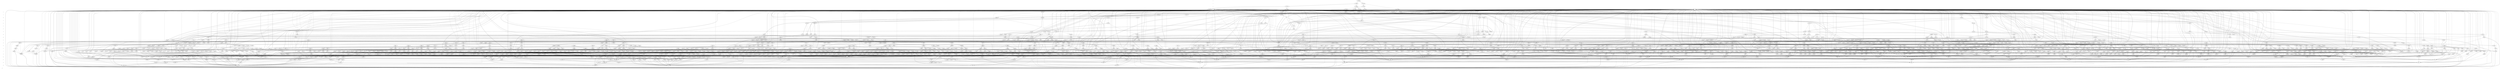 digraph BDD {
center = true;
{ rank = same; { node [style=invis]; "T" };
 { node [shape=box,fontsize=12]; "0"; }
  { node [shape=box,fontsize=12]; "1"; }
}
{ rank=same; { node [shape=plaintext,fontname="Times Italic",fontsize=12] "41" };"1777822";}
{ rank=same; { node [shape=plaintext,fontname="Times Italic",fontsize=12] "13" };"1777794";"1777821";}
{ rank=same; { node [shape=plaintext,fontname="Times Italic",fontsize=12] "20" };"1777792";"1777797";"1777820";}
{ rank=same; { node [shape=plaintext,fontname="Times Italic",fontsize=12] "1" };"1777790";"1777791";"1777793";"1777795";"1777796";"1777799";"1777819";}
{ rank=same; { node [shape=plaintext,fontname="Times Italic",fontsize=12] "45" };"616815";"617157";"617165";"617193";"617244";"617249";}
{ rank=same; { node [shape=plaintext,fontname="Times Italic",fontsize=12] "33" };"617151";"617156";"617163";"617164";"617243";"617248";}
{ rank=same; { node [shape=plaintext,fontname="Times Italic",fontsize=12] "169" };"616813";"616814";"617150";"617155";"617160";"617162";"617192";"617242";"617247";}
{ rank=same; { node [shape=plaintext,fontname="Times Italic",fontsize=12] "50" };"664471";}
{ rank=same; { node [shape=plaintext,fontname="Times Italic",fontsize=12] "213" };"440911";"440933";"441023";"617140";"617149";"617153";"617154";"617238";"617241";}
{ rank=same; { node [shape=plaintext,fontname="Times Italic",fontsize=12] "58" };"113";}
{ rank=same; { node [shape=plaintext,fontname="Times Italic",fontsize=12] "68" };"110";}
{ rank=same; { node [shape=plaintext,fontname="Times Italic",fontsize=12] "274" };"82736";"84896";"440910";"441022";"616808";"616812";"617135";"617139";"617144";"617148";"617190";"617191";"617235";"617237";"617239";"617240";}
{ rank=same; { node [shape=plaintext,fontname="Times Italic",fontsize=12] "200" };"82732";"82735";"82744";"83145";"83151";"84512";"84518";"84904";"84957";"84962";"143288";"143519";"149328";"150017";"303180";"303362";"440909";"455487";"455512";"456350";"456480";"456788";"457073";"616807";"616811";"617131";"617134";"617138";"617143";"617147";"617152";"617233";}
{ rank=same; { node [shape=plaintext,fontname="Times Italic",fontsize=12] "190" };"82719";"82731";"82733";"82734";"83122";"83132";"83134";"83144";"143074";"143197";"143287";"143337";"143458";"143518";"149018";"149221";"149307";"149327";"149392";"149643";"149879";"149994";"150016";"150135";"303179";"303361";"440907";"440908";"441021";"455506";"456471";"456479";"616805";"616806";"616809";"616810";"617132";"617133";"617136";"617137";"617141";"617142";"617145";"617146";"617189";"617234";"617236";}
{ rank=same; { node [shape=plaintext,fontname="Times Italic",fontsize=12] "179" };"82716";"82718";"82722";"82724";"82743";"83119";"83121";"83125";"83143";"84888";"84890";"84903";"84956";"112139";"112529";"143047";"143073";"143083";"143104";"143180";"143196";"143213";"143236";"143282";"143286";"143310";"143336";"143365";"143435";"143457";"143482";"143517";"148992";"149017";"149159";"149161";"149202";"149220";"149223";"149229";"149298";"149306";"149322";"149326";"149390";"149391";"149394";"149396";"149429";"149444";"149599";"149642";"149850";"149873";"149878";"149886";"149977";"149993";"150010";"150015";"150104";"150134";"150138";"151302";"152577";"152599";"152606";"303177";"303178";"303360";"455481";"455483";"455493";"455495";"455505";"456340";"456343";"456345";"456355";"456357";"456397";"456399";"456408";"456410";"456470";"456478";"457067";"457069";}
{ rank=same; { node [shape=plaintext,fontname="Times Italic",fontsize=12] "116" };"7864";"78446";"78460";"78494";"78545";"78553";"78569";"78585";"78617";"78624";"78640";"78664";"78732";"78746";"78778";"82936";"82960";"82967";"82984";"82993";"82997";"83350";"83396";"83405";"84955";"143031";"143046";"143051";"143072";"143082";"143088";"143103";"143158";"143163";"143179";"143195";"143212";"143235";"143281";"143285";"143309";"143314";"143335";"143343";"143364";"143411";"143434";"143456";"143481";"143516";"148969";"148991";"148996";"149016";"149023";"149036";"149064";"149079";"149088";"149092";"149139";"149154";"149187";"149201";"149206";"149219";"149228";"149258";"149279";"149297";"149305";"149321";"149325";"149368";"149382";"149428";"149443";"149568";"149598";"149612";"149641";"149659";"149690";"149706";"149723";"149728";"149849";"149877";"149885";"149924";"149955";"149976";"149992";"150009";"150014";"150133";"152576";"209816";"209821";"209915";"209919";"303302";"303359";}
{ rank=same; { node [shape=plaintext,fontname="Times Italic",fontsize=12] "107" };"5336";"13109";"13124";"13329";"13343";"14666";"14704";"15190";"15219";"16730";"16754";"16775";"16833";"17138";"17160";"17182";"17230";"17391";"17456";"17527";"78445";"78452";"78459";"78491";"78493";"78542";"78544";"78549";"78552";"78562";"78568";"78581";"78584";"78609";"78616";"78623";"78633";"78639";"78657";"78663";"78725";"78731";"78739";"78745";"78771";"78777";"82929";"82935";"82952";"82959";"82966";"82977";"82983";"82989";"82992";"82996";"83335";"83349";"83388";"83395";"83404";"84954";"143030";"143037";"143045";"143050";"143061";"143071";"143078";"143081";"143087";"143095";"143102";"143150";"143157";"143162";"143174";"143178";"143187";"143194";"143204";"143211";"143224";"143234";"143273";"143280";"143284";"143301";"143308";"143313";"143323";"143334";"143342";"143352";"143363";"143410";"143426";"143433";"143444";"143455";"143469";"143480";"143515";"148968";"148980";"148990";"148995";"149005";"149015";"149022";"149032";"149035";"149060";"149063";"149072";"149078";"149084";"149087";"149091";"149132";"149138";"149147";"149153";"149186";"149194";"149200";"149205";"149212";"149218";"149227";"149248";"149257";"149269";"149278";"149293";"149296";"149301";"149304";"149314";"149320";"149324";"149361";"149367";"149375";"149381";"149421";"149427";"149436";"149442";"149567";"149583";"149597";"149608";"149611";"149626";"149640";"149655";"149658";"149686";"149689";"149698";"149705";"149715";"149722";"149727";"149834";"149848";"149876";"149884";"149909";"149923";"149940";"149954";"149972";"149975";"149984";"149991";"150001";"150008";"150013";"150118";"150132";"152575";"209806";"209815";"209820";"209905";"209914";"209918";"303297";"303301";"303355";"303358";}
{ rank=same; { node [shape=plaintext,fontname="Times Italic",fontsize=12] "97" };"4220";"11635";"11648";"11850";"11862";"12565";"12580";"12783";"12795";"13108";"13123";"13328";"13342";"14665";"14703";"15189";"15218";"16726";"16729";"16750";"16753";"16772";"16774";"16830";"16832";"17135";"17137";"17157";"17159";"17179";"17181";"17227";"17229";"17387";"17390";"17428";"17455";"17520";"17526";"77501";"77505";"77526";"77530";"78444";"78448";"78451";"78455";"78458";"78490";"78492";"78541";"78543";"78547";"78548";"78550";"78551";"78558";"78561";"78565";"78567";"78579";"78580";"78582";"78583";"78605";"78608";"78612";"78615";"78622";"78629";"78632";"78636";"78638";"78653";"78656";"78659";"78662";"78721";"78724";"78727";"78730";"78735";"78738";"78741";"78744";"78767";"78770";"78773";"78776";"82925";"82928";"82932";"82934";"82948";"82951";"82955";"82958";"82965";"82973";"82976";"82980";"82982";"82987";"82988";"82990";"82991";"82995";"83327";"83334";"83342";"83348";"83384";"83387";"83391";"83394";"83403";"84953";"143029";"143033";"143036";"143040";"143044";"143049";"143055";"143060";"143067";"143070";"143076";"143077";"143079";"143080";"143086";"143091";"143094";"143099";"143101";"143146";"143149";"143153";"143156";"143161";"143172";"143173";"143175";"143177";"143183";"143186";"143191";"143193";"143200";"143203";"143207";"143210";"143218";"143223";"143230";"143233";"143269";"143272";"143276";"143279";"143283";"143297";"143300";"143304";"143307";"143312";"143318";"143322";"143329";"143333";"143341";"143347";"143351";"143358";"143362";"143409";"143422";"143425";"143429";"143432";"143439";"143443";"143450";"143454";"143464";"143468";"143475";"143479";"143514";"145509";"147599";"148967";"148974";"148979";"148985";"148989";"148994";"148999";"149004";"149010";"149014";"149021";"149028";"149031";"149034";"149058";"149059";"149061";"149062";"149068";"149071";"149075";"149077";"149082";"149083";"149085";"149086";"149090";"149128";"149131";"149135";"149137";"149143";"149146";"149150";"149152";"149185";"149190";"149193";"149197";"149199";"149204";"149208";"149211";"149215";"149217";"149226";"149242";"149247";"149253";"149256";"149263";"149268";"149274";"149277";"149291";"149292";"149294";"149295";"149299";"149300";"149302";"149303";"149310";"149313";"149317";"149319";"149323";"149357";"149360";"149364";"149366";"149371";"149374";"149378";"149380";"149417";"149420";"149424";"149426";"149432";"149435";"149439";"149441";"149566";"149575";"149582";"149590";"149596";"149604";"149607";"149610";"149618";"149625";"149633";"149639";"149651";"149654";"149657";"149682";"149685";"149688";"149694";"149697";"149701";"149704";"149711";"149714";"149718";"149721";"149726";"149826";"149833";"149841";"149847";"149875";"149883";"149901";"149908";"149916";"149922";"149932";"149939";"149947";"149953";"149968";"149971";"149974";"149980";"149983";"149987";"149990";"149997";"150000";"150004";"150007";"150012";"150110";"150117";"150125";"150131";"152574";"209800";"209805";"209811";"209814";"209819";"209899";"209904";"209910";"209913";"209917";"303293";"303296";"303300";"303352";"303354";"303357";}
{ rank=same; { node [shape=plaintext,fontname="Times Italic",fontsize=12] "87" };"1122";"1123";"6003";"6005";"6075";"6077";"6127";"6129";"6182";"6186";"6317";"6319";"6381";"6382";"6424";"6426";"6470";"6472";"13083";"13098";"13119";"13131";"14604";"14639";"14690";"14711";"16423";"16467";"16725";"16728";"16749";"16752";"16771";"16773";"16829";"16831";"17134";"17136";"17156";"17158";"17178";"17226";"17361";"17382";"17389";"17424";"17427";"17516";"17519";"76821";"76825";"77416";"77420";"77502";"77506";"77527";"77531";"77540";"78447";"78449";"78450";"78453";"78454";"78456";"78457";"78462";"78513";"78524";"78557";"78559";"78560";"78563";"78564";"78566";"78604";"78606";"78607";"78610";"78611";"78613";"78614";"78628";"78630";"78631";"78634";"78635";"78637";"78652";"78654";"78655";"78658";"78660";"78661";"78720";"78722";"78723";"78726";"78728";"78729";"78734";"78736";"78737";"78740";"78742";"78743";"78766";"78768";"78769";"78772";"78774";"78775";"82775";"82792";"82946";"82947";"82949";"82950";"82953";"82954";"82956";"82957";"82971";"82972";"82974";"82975";"82978";"82979";"82981";"83323";"83326";"83330";"83333";"83338";"83341";"83345";"83347";"83382";"83383";"83385";"83386";"83389";"83390";"83392";"83393";"83402";"84952";"140748";"140752";"141473";"141477";"143028";"143032";"143034";"143035";"143038";"143039";"143042";"143043";"143048";"143054";"143057";"143059";"143064";"143066";"143069";"143085";"143145";"143147";"143148";"143151";"143152";"143154";"143155";"143199";"143201";"143202";"143205";"143206";"143208";"143209";"143217";"143220";"143222";"143227";"143229";"143232";"143268";"143270";"143271";"143274";"143275";"143277";"143278";"143295";"143296";"143298";"143299";"143302";"143303";"143305";"143306";"143311";"143315";"143317";"143320";"143321";"143326";"143328";"143331";"143332";"143340";"143344";"143346";"143349";"143350";"143355";"143357";"143360";"143361";"143408";"143420";"143421";"143423";"143424";"143427";"143428";"143430";"143431";"143436";"143438";"143441";"143442";"143447";"143449";"143452";"143453";"143461";"143463";"143466";"143467";"143472";"143474";"143477";"143478";"143513";"145507";"145508";"147597";"147598";"148966";"148971";"148973";"148976";"148978";"148982";"148984";"148987";"148988";"148993";"148998";"149001";"149003";"149007";"149009";"149012";"149013";"149020";"149027";"149030";"149033";"149066";"149067";"149069";"149070";"149073";"149074";"149076";"149184";"149188";"149189";"149191";"149192";"149195";"149196";"149198";"149203";"149207";"149209";"149210";"149213";"149214";"149216";"149225";"149239";"149241";"149244";"149246";"149250";"149252";"149255";"149262";"149265";"149267";"149271";"149273";"149276";"149308";"149309";"149311";"149312";"149315";"149316";"149318";"149415";"149416";"149418";"149419";"149422";"149423";"149425";"149431";"149433";"149434";"149437";"149438";"149440";"149565";"149571";"149574";"149578";"149581";"149586";"149589";"149593";"149595";"149601";"149603";"149606";"149609";"149614";"149617";"149621";"149624";"149629";"149632";"149636";"149638";"149648";"149650";"149653";"149656";"149681";"149683";"149684";"149687";"149692";"149693";"149695";"149696";"149699";"149700";"149702";"149703";"149709";"149710";"149712";"149713";"149716";"149717";"149719";"149720";"149725";"149822";"149825";"149829";"149832";"149837";"149840";"149844";"149846";"149874";"149882";"149897";"149900";"149904";"149907";"149912";"149915";"149919";"149921";"149928";"149931";"149935";"149938";"149943";"149946";"149950";"149952";"149967";"149969";"149970";"149973";"149978";"149979";"149981";"149982";"149985";"149986";"149988";"149989";"149995";"149996";"149998";"149999";"150002";"150003";"150005";"150006";"150011";"150106";"150109";"150113";"150116";"150121";"150124";"150128";"150130";"152573";"209797";"209799";"209802";"209804";"209808";"209810";"209813";"209896";"209898";"209901";"209903";"209907";"209909";"209912";"303290";"303292";"303295";"303299";"303350";"303351";"303353";"303356";"456339";"456342";"456469";"457066";}
{ rank=same; { node [shape=plaintext,fontname="Times Italic",fontsize=12] "343" };"5524";"17376";"17381";"17388";"17433";"17487";"82704";"82707";"82715";"82717";"82721";"82742";"82761";"82763";"82764";"82767";"82768";"82770";"82827";"82829";"82832";"82834";"82838";"82840";"82843";"82877";"82910";"82912";"82913";"82916";"82917";"82919";"82924";"82926";"82927";"82930";"82931";"82933";"83091";"83095";"83097";"83118";"83120";"83142";"83167";"83169";"83170";"83173";"83174";"83176";"83177";"83181";"83182";"83184";"83185";"83188";"83189";"83191";"83322";"83324";"83325";"83328";"83329";"83331";"83332";"83336";"83337";"83339";"83340";"83343";"83344";"83346";"84902";"148853";"148855";"148970";"148972";"148975";"148977";"148981";"148983";"148986";"148997";"149000";"149002";"149006";"149008";"149011";"149026";"149029";"149126";"149127";"149129";"149130";"149133";"149134";"149136";"149142";"149144";"149145";"149148";"149149";"149151";"149238";"149240";"149243";"149245";"149249";"149251";"149254";"149261";"149264";"149266";"149270";"149272";"149275";"149355";"149356";"149358";"149359";"149362";"149363";"149365";"149370";"149372";"149373";"149376";"149377";"149379";"149455";"149569";"149570";"149572";"149573";"149576";"149577";"149579";"149580";"149584";"149585";"149587";"149588";"149591";"149592";"149594";"149600";"149602";"149605";"149613";"149615";"149616";"149619";"149620";"149622";"149623";"149627";"149628";"149630";"149631";"149634";"149635";"149637";"149647";"149649";"149652";"149821";"149823";"149824";"149827";"149828";"149830";"149831";"149835";"149836";"149838";"149839";"149842";"149843";"149845";"149895";"149896";"149898";"149899";"149902";"149903";"149905";"149906";"149910";"149911";"149913";"149914";"149917";"149918";"149920";"149927";"149929";"149930";"149933";"149934";"149936";"149937";"149941";"149942";"149944";"149945";"149948";"149949";"149951";"150105";"150107";"150108";"150111";"150112";"150114";"150115";"150119";"150120";"150122";"150123";"150126";"150127";"150129";"152494";"194272";"194275";"209798";"209801";"209803";"209807";"209809";"209812";"209897";"209900";"209902";"209906";"209908";"209911";"303291";"303294";"303298";}
{ rank=same; { node [shape=plaintext,fontname="Times Italic",fontsize=12] "264" };"8595";"8599";"9014";"9025";"9107";"9182";"9680";"9735";"76518";"76521";"76526";"76538";"76541";"76545";"76965";"76968";"76973";"76985";"76988";"76992";"77001";"77011";"77055";"77063";"140271";"140274";"140279";"140291";"140294";"140298";"140306";"140311";"140316";"140323";"140332";"140337";"140342";"140346";"140351";"140361";"140366";"140371";"140378";"140387";"140392";"140397";"140401";"140406";"140966";"140969";"140974";"140986";"140989";"140993";"141001";"141006";"141011";"141018";"141027";"141032";"141037";"141041";"141046";"141056";"141061";"141066";"141073";"141082";"141087";"141092";"141096";"141101";"141695";"142297";"143041";"143053";"143056";"143058";"143063";"143065";"143068";"143090";"143092";"143093";"143097";"143098";"143100";"143176";"143182";"143184";"143185";"143189";"143190";"143192";"143216";"143219";"143221";"143226";"143228";"143231";"143316";"143319";"143325";"143327";"143330";"143345";"143348";"143354";"143356";"143359";"143437";"143440";"143446";"143448";"143451";"143462";"143465";"143471";"143473";"143476";}
{ rank=same; { node [shape=plaintext,fontname="Times Italic",fontsize=12] "257" };"5534";"5535";"8630";"8634";"8637";"8639";"9087";"9097";"9101";"9103";"76512";"76525";"76532";"76544";"76959";"76972";"76979";"76991";"140265";"140278";"140285";"140297";"140310";"140322";"140331";"140336";"140350";"140365";"140377";"140386";"140391";"140405";"140960";"140973";"140980";"140992";"141005";"141017";"141026";"141031";"141045";"141060";"141072";"141081";"141086";"141100";"143052";"143062";"143089";"143096";"143181";"143188";"143215";"143225";"143324";"143353";"143445";"143470";}
{ rank=same; { node [shape=plaintext,fontname="Times Italic",fontsize=12] "270" };"76511";"76524";"76598";"76971";"140264";"140277";"140321";"140330";"140376";"140385";"140959";"140972";"141016";"141025";"141071";"141080";}
{ rank=same; { node [shape=plaintext,fontname="Times Italic",fontsize=12] "250" };"5914";"5915";"76510";"76568";"140263";"140958";}
{ rank=same; { node [shape=plaintext,fontname="Times Italic",fontsize=12] "330" };"68876";}
edge [style = invis]; {"41" -> "13" -> "20" -> "1" -> "45" -> "33" -> "169" -> "50" -> "213" -> "58" -> "68" -> "274" -> "200" -> "190" -> "179" -> "116" -> "107" -> "97" -> "87" -> "343" -> "264" -> "257" -> "270" -> "250" -> "330" -> "T"; }
"110" -> "1" [style=solid,arrowsize=".75"];
"110" -> "0" [style=dashed,arrowsize=".75"];
"113" -> "1" [style=solid,arrowsize=".75"];
"113" -> "110" [style=dashed,arrowsize=".75"];
"1122" -> "1" [style=solid,arrowsize=".75"];
"1122" -> "0" [style=dashed,arrowsize=".75"];
"1123" -> "0" [style=solid,arrowsize=".75"];
"1123" -> "1" [style=dashed,arrowsize=".75"];
"4220" -> "0" [style=solid,arrowsize=".75"];
"4220" -> "1123" [style=dashed,arrowsize=".75"];
"5336" -> "0" [style=solid,arrowsize=".75"];
"5336" -> "4220" [style=dashed,arrowsize=".75"];
"5524" -> "0" [style=solid,arrowsize=".75"];
"5524" -> "1" [style=dashed,arrowsize=".75"];
"5534" -> "1" [style=solid,arrowsize=".75"];
"5534" -> "0" [style=dashed,arrowsize=".75"];
"5535" -> "0" [style=solid,arrowsize=".75"];
"5535" -> "1" [style=dashed,arrowsize=".75"];
"5914" -> "1" [style=solid,arrowsize=".75"];
"5914" -> "0" [style=dashed,arrowsize=".75"];
"5915" -> "0" [style=solid,arrowsize=".75"];
"5915" -> "1" [style=dashed,arrowsize=".75"];
"6003" -> "0" [style=solid,arrowsize=".75"];
"6003" -> "5534" [style=dashed,arrowsize=".75"];
"6005" -> "0" [style=solid,arrowsize=".75"];
"6005" -> "5914" [style=dashed,arrowsize=".75"];
"6075" -> "0" [style=solid,arrowsize=".75"];
"6075" -> "5535" [style=dashed,arrowsize=".75"];
"6077" -> "0" [style=solid,arrowsize=".75"];
"6077" -> "5915" [style=dashed,arrowsize=".75"];
"6127" -> "1" [style=solid,arrowsize=".75"];
"6127" -> "5535" [style=dashed,arrowsize=".75"];
"6129" -> "1" [style=solid,arrowsize=".75"];
"6129" -> "5915" [style=dashed,arrowsize=".75"];
"6182" -> "1" [style=solid,arrowsize=".75"];
"6182" -> "5534" [style=dashed,arrowsize=".75"];
"6186" -> "1" [style=solid,arrowsize=".75"];
"6186" -> "5914" [style=dashed,arrowsize=".75"];
"6317" -> "5535" [style=solid,arrowsize=".75"];
"6317" -> "0" [style=dashed,arrowsize=".75"];
"6319" -> "5915" [style=solid,arrowsize=".75"];
"6319" -> "0" [style=dashed,arrowsize=".75"];
"6381" -> "5534" [style=solid,arrowsize=".75"];
"6381" -> "0" [style=dashed,arrowsize=".75"];
"6382" -> "5914" [style=solid,arrowsize=".75"];
"6382" -> "0" [style=dashed,arrowsize=".75"];
"6424" -> "5534" [style=solid,arrowsize=".75"];
"6424" -> "1" [style=dashed,arrowsize=".75"];
"6426" -> "5914" [style=solid,arrowsize=".75"];
"6426" -> "1" [style=dashed,arrowsize=".75"];
"6470" -> "5535" [style=solid,arrowsize=".75"];
"6470" -> "1" [style=dashed,arrowsize=".75"];
"6472" -> "5915" [style=solid,arrowsize=".75"];
"6472" -> "1" [style=dashed,arrowsize=".75"];
"7864" -> "0" [style=solid,arrowsize=".75"];
"7864" -> "5336" [style=dashed,arrowsize=".75"];
"8595" -> "0" [style=solid,arrowsize=".75"];
"8595" -> "5535" [style=dashed,arrowsize=".75"];
"8599" -> "5534" [style=solid,arrowsize=".75"];
"8599" -> "0" [style=dashed,arrowsize=".75"];
"8630" -> "0" [style=solid,arrowsize=".75"];
"8630" -> "5915" [style=dashed,arrowsize=".75"];
"8634" -> "5914" [style=solid,arrowsize=".75"];
"8634" -> "0" [style=dashed,arrowsize=".75"];
"8637" -> "5915" [style=solid,arrowsize=".75"];
"8637" -> "0" [style=dashed,arrowsize=".75"];
"8639" -> "0" [style=solid,arrowsize=".75"];
"8639" -> "5914" [style=dashed,arrowsize=".75"];
"9014" -> "1" [style=solid,arrowsize=".75"];
"9014" -> "5534" [style=dashed,arrowsize=".75"];
"9025" -> "5535" [style=solid,arrowsize=".75"];
"9025" -> "1" [style=dashed,arrowsize=".75"];
"9087" -> "1" [style=solid,arrowsize=".75"];
"9087" -> "5914" [style=dashed,arrowsize=".75"];
"9097" -> "5915" [style=solid,arrowsize=".75"];
"9097" -> "1" [style=dashed,arrowsize=".75"];
"9101" -> "5914" [style=solid,arrowsize=".75"];
"9101" -> "1" [style=dashed,arrowsize=".75"];
"9103" -> "1" [style=solid,arrowsize=".75"];
"9103" -> "5915" [style=dashed,arrowsize=".75"];
"9107" -> "8634" [style=solid,arrowsize=".75"];
"9107" -> "0" [style=dashed,arrowsize=".75"];
"9182" -> "0" [style=solid,arrowsize=".75"];
"9182" -> "8630" [style=dashed,arrowsize=".75"];
"9680" -> "9097" [style=solid,arrowsize=".75"];
"9680" -> "1" [style=dashed,arrowsize=".75"];
"9735" -> "1" [style=solid,arrowsize=".75"];
"9735" -> "9087" [style=dashed,arrowsize=".75"];
"11635" -> "6470" [style=solid,arrowsize=".75"];
"11635" -> "1" [style=dashed,arrowsize=".75"];
"11648" -> "6424" [style=solid,arrowsize=".75"];
"11648" -> "1" [style=dashed,arrowsize=".75"];
"11850" -> "1" [style=solid,arrowsize=".75"];
"11850" -> "6127" [style=dashed,arrowsize=".75"];
"11862" -> "1" [style=solid,arrowsize=".75"];
"11862" -> "6182" [style=dashed,arrowsize=".75"];
"12565" -> "6381" [style=solid,arrowsize=".75"];
"12565" -> "0" [style=dashed,arrowsize=".75"];
"12580" -> "6317" [style=solid,arrowsize=".75"];
"12580" -> "0" [style=dashed,arrowsize=".75"];
"12783" -> "0" [style=solid,arrowsize=".75"];
"12783" -> "6003" [style=dashed,arrowsize=".75"];
"12795" -> "0" [style=solid,arrowsize=".75"];
"12795" -> "6075" [style=dashed,arrowsize=".75"];
"13083" -> "8595" [style=solid,arrowsize=".75"];
"13083" -> "1" [style=dashed,arrowsize=".75"];
"13098" -> "1" [style=solid,arrowsize=".75"];
"13098" -> "8595" [style=dashed,arrowsize=".75"];
"13108" -> "1" [style=solid,arrowsize=".75"];
"13108" -> "13098" [style=dashed,arrowsize=".75"];
"13109" -> "11850" [style=solid,arrowsize=".75"];
"13109" -> "13108" [style=dashed,arrowsize=".75"];
"13119" -> "1" [style=solid,arrowsize=".75"];
"13119" -> "8599" [style=dashed,arrowsize=".75"];
"13123" -> "1" [style=solid,arrowsize=".75"];
"13123" -> "13119" [style=dashed,arrowsize=".75"];
"13124" -> "11862" [style=solid,arrowsize=".75"];
"13124" -> "13123" [style=dashed,arrowsize=".75"];
"13131" -> "8599" [style=solid,arrowsize=".75"];
"13131" -> "1" [style=dashed,arrowsize=".75"];
"13328" -> "13083" [style=solid,arrowsize=".75"];
"13328" -> "1" [style=dashed,arrowsize=".75"];
"13329" -> "13328" [style=solid,arrowsize=".75"];
"13329" -> "11635" [style=dashed,arrowsize=".75"];
"13342" -> "13131" [style=solid,arrowsize=".75"];
"13342" -> "1" [style=dashed,arrowsize=".75"];
"13343" -> "13342" [style=solid,arrowsize=".75"];
"13343" -> "11648" [style=dashed,arrowsize=".75"];
"14604" -> "9014" [style=solid,arrowsize=".75"];
"14604" -> "0" [style=dashed,arrowsize=".75"];
"14639" -> "0" [style=solid,arrowsize=".75"];
"14639" -> "9014" [style=dashed,arrowsize=".75"];
"14665" -> "0" [style=solid,arrowsize=".75"];
"14665" -> "14639" [style=dashed,arrowsize=".75"];
"14666" -> "12783" [style=solid,arrowsize=".75"];
"14666" -> "14665" [style=dashed,arrowsize=".75"];
"14690" -> "0" [style=solid,arrowsize=".75"];
"14690" -> "9025" [style=dashed,arrowsize=".75"];
"14703" -> "0" [style=solid,arrowsize=".75"];
"14703" -> "14690" [style=dashed,arrowsize=".75"];
"14704" -> "12795" [style=solid,arrowsize=".75"];
"14704" -> "14703" [style=dashed,arrowsize=".75"];
"14711" -> "9025" [style=solid,arrowsize=".75"];
"14711" -> "0" [style=dashed,arrowsize=".75"];
"15189" -> "14604" [style=solid,arrowsize=".75"];
"15189" -> "0" [style=dashed,arrowsize=".75"];
"15190" -> "15189" [style=solid,arrowsize=".75"];
"15190" -> "12565" [style=dashed,arrowsize=".75"];
"15218" -> "14711" [style=solid,arrowsize=".75"];
"15218" -> "0" [style=dashed,arrowsize=".75"];
"15219" -> "15218" [style=solid,arrowsize=".75"];
"15219" -> "12580" [style=dashed,arrowsize=".75"];
"16423" -> "9735" [style=solid,arrowsize=".75"];
"16423" -> "0" [style=dashed,arrowsize=".75"];
"16467" -> "9680" [style=solid,arrowsize=".75"];
"16467" -> "0" [style=dashed,arrowsize=".75"];
"16725" -> "8634" [style=solid,arrowsize=".75"];
"16725" -> "1" [style=dashed,arrowsize=".75"];
"16726" -> "16725" [style=solid,arrowsize=".75"];
"16726" -> "6426" [style=dashed,arrowsize=".75"];
"16728" -> "9107" [style=solid,arrowsize=".75"];
"16728" -> "1" [style=dashed,arrowsize=".75"];
"16729" -> "16728" [style=solid,arrowsize=".75"];
"16729" -> "6426" [style=dashed,arrowsize=".75"];
"16730" -> "16729" [style=solid,arrowsize=".75"];
"16730" -> "16726" [style=dashed,arrowsize=".75"];
"16749" -> "8630" [style=solid,arrowsize=".75"];
"16749" -> "1" [style=dashed,arrowsize=".75"];
"16750" -> "16749" [style=solid,arrowsize=".75"];
"16750" -> "6472" [style=dashed,arrowsize=".75"];
"16752" -> "9182" [style=solid,arrowsize=".75"];
"16752" -> "1" [style=dashed,arrowsize=".75"];
"16753" -> "16752" [style=solid,arrowsize=".75"];
"16753" -> "6472" [style=dashed,arrowsize=".75"];
"16754" -> "16753" [style=solid,arrowsize=".75"];
"16754" -> "16750" [style=dashed,arrowsize=".75"];
"16771" -> "0" [style=solid,arrowsize=".75"];
"16771" -> "9087" [style=dashed,arrowsize=".75"];
"16772" -> "6005" [style=solid,arrowsize=".75"];
"16772" -> "16771" [style=dashed,arrowsize=".75"];
"16773" -> "0" [style=solid,arrowsize=".75"];
"16773" -> "9735" [style=dashed,arrowsize=".75"];
"16774" -> "6005" [style=solid,arrowsize=".75"];
"16774" -> "16773" [style=dashed,arrowsize=".75"];
"16775" -> "16772" [style=solid,arrowsize=".75"];
"16775" -> "16774" [style=dashed,arrowsize=".75"];
"16829" -> "0" [style=solid,arrowsize=".75"];
"16829" -> "9097" [style=dashed,arrowsize=".75"];
"16830" -> "6077" [style=solid,arrowsize=".75"];
"16830" -> "16829" [style=dashed,arrowsize=".75"];
"16831" -> "0" [style=solid,arrowsize=".75"];
"16831" -> "9680" [style=dashed,arrowsize=".75"];
"16832" -> "6077" [style=solid,arrowsize=".75"];
"16832" -> "16831" [style=dashed,arrowsize=".75"];
"16833" -> "16830" [style=solid,arrowsize=".75"];
"16833" -> "16832" [style=dashed,arrowsize=".75"];
"17134" -> "1" [style=solid,arrowsize=".75"];
"17134" -> "8634" [style=dashed,arrowsize=".75"];
"17135" -> "6186" [style=solid,arrowsize=".75"];
"17135" -> "17134" [style=dashed,arrowsize=".75"];
"17136" -> "1" [style=solid,arrowsize=".75"];
"17136" -> "9107" [style=dashed,arrowsize=".75"];
"17137" -> "6186" [style=solid,arrowsize=".75"];
"17137" -> "17136" [style=dashed,arrowsize=".75"];
"17138" -> "17135" [style=solid,arrowsize=".75"];
"17138" -> "17137" [style=dashed,arrowsize=".75"];
"17156" -> "1" [style=solid,arrowsize=".75"];
"17156" -> "8630" [style=dashed,arrowsize=".75"];
"17157" -> "6129" [style=solid,arrowsize=".75"];
"17157" -> "17156" [style=dashed,arrowsize=".75"];
"17158" -> "1" [style=solid,arrowsize=".75"];
"17158" -> "9182" [style=dashed,arrowsize=".75"];
"17159" -> "6129" [style=solid,arrowsize=".75"];
"17159" -> "17158" [style=dashed,arrowsize=".75"];
"17160" -> "17157" [style=solid,arrowsize=".75"];
"17160" -> "17159" [style=dashed,arrowsize=".75"];
"17178" -> "9087" [style=solid,arrowsize=".75"];
"17178" -> "0" [style=dashed,arrowsize=".75"];
"17179" -> "17178" [style=solid,arrowsize=".75"];
"17179" -> "6382" [style=dashed,arrowsize=".75"];
"17181" -> "16423" [style=solid,arrowsize=".75"];
"17181" -> "6382" [style=dashed,arrowsize=".75"];
"17182" -> "17181" [style=solid,arrowsize=".75"];
"17182" -> "17179" [style=dashed,arrowsize=".75"];
"17226" -> "9097" [style=solid,arrowsize=".75"];
"17226" -> "0" [style=dashed,arrowsize=".75"];
"17227" -> "17226" [style=solid,arrowsize=".75"];
"17227" -> "6319" [style=dashed,arrowsize=".75"];
"17229" -> "16467" [style=solid,arrowsize=".75"];
"17229" -> "6319" [style=dashed,arrowsize=".75"];
"17230" -> "17229" [style=solid,arrowsize=".75"];
"17230" -> "17227" [style=dashed,arrowsize=".75"];
"17361" -> "5524" [style=solid,arrowsize=".75"];
"17361" -> "0" [style=dashed,arrowsize=".75"];
"17376" -> "0" [style=solid,arrowsize=".75"];
"17376" -> "9014" [style=dashed,arrowsize=".75"];
"17381" -> "0" [style=solid,arrowsize=".75"];
"17381" -> "5534" [style=dashed,arrowsize=".75"];
"17382" -> "5524" [style=solid,arrowsize=".75"];
"17382" -> "17381" [style=dashed,arrowsize=".75"];
"17387" -> "5524" [style=solid,arrowsize=".75"];
"17387" -> "17382" [style=dashed,arrowsize=".75"];
"17388" -> "0" [style=solid,arrowsize=".75"];
"17388" -> "8599" [style=dashed,arrowsize=".75"];
"17389" -> "5524" [style=solid,arrowsize=".75"];
"17389" -> "17388" [style=dashed,arrowsize=".75"];
"17390" -> "5524" [style=solid,arrowsize=".75"];
"17390" -> "17389" [style=dashed,arrowsize=".75"];
"17391" -> "17387" [style=solid,arrowsize=".75"];
"17391" -> "17390" [style=dashed,arrowsize=".75"];
"17424" -> "17376" [style=solid,arrowsize=".75"];
"17424" -> "0" [style=dashed,arrowsize=".75"];
"17427" -> "17381" [style=solid,arrowsize=".75"];
"17427" -> "0" [style=dashed,arrowsize=".75"];
"17428" -> "17427" [style=solid,arrowsize=".75"];
"17428" -> "0" [style=dashed,arrowsize=".75"];
"17433" -> "0" [style=solid,arrowsize=".75"];
"17433" -> "5535" [style=dashed,arrowsize=".75"];
"17455" -> "17424" [style=solid,arrowsize=".75"];
"17455" -> "0" [style=dashed,arrowsize=".75"];
"17456" -> "17455" [style=solid,arrowsize=".75"];
"17456" -> "17428" [style=dashed,arrowsize=".75"];
"17487" -> "0" [style=solid,arrowsize=".75"];
"17487" -> "9025" [style=dashed,arrowsize=".75"];
"17516" -> "17487" [style=solid,arrowsize=".75"];
"17516" -> "0" [style=dashed,arrowsize=".75"];
"17519" -> "17433" [style=solid,arrowsize=".75"];
"17519" -> "0" [style=dashed,arrowsize=".75"];
"17520" -> "17519" [style=solid,arrowsize=".75"];
"17520" -> "0" [style=dashed,arrowsize=".75"];
"17526" -> "17516" [style=solid,arrowsize=".75"];
"17526" -> "0" [style=dashed,arrowsize=".75"];
"17527" -> "17526" [style=solid,arrowsize=".75"];
"17527" -> "17520" [style=dashed,arrowsize=".75"];
"68876" -> "1" [style=solid,arrowsize=".75"];
"68876" -> "0" [style=dashed,arrowsize=".75"];
"76510" -> "0" [style=solid,arrowsize=".75"];
"76510" -> "68876" [style=dashed,arrowsize=".75"];
"76511" -> "0" [style=solid,arrowsize=".75"];
"76511" -> "76510" [style=dashed,arrowsize=".75"];
"76512" -> "0" [style=solid,arrowsize=".75"];
"76512" -> "76511" [style=dashed,arrowsize=".75"];
"76518" -> "0" [style=solid,arrowsize=".75"];
"76518" -> "76511" [style=dashed,arrowsize=".75"];
"76521" -> "0" [style=solid,arrowsize=".75"];
"76521" -> "76512" [style=dashed,arrowsize=".75"];
"76524" -> "0" [style=solid,arrowsize=".75"];
"76524" -> "68876" [style=dashed,arrowsize=".75"];
"76525" -> "0" [style=solid,arrowsize=".75"];
"76525" -> "76524" [style=dashed,arrowsize=".75"];
"76526" -> "0" [style=solid,arrowsize=".75"];
"76526" -> "76525" [style=dashed,arrowsize=".75"];
"76532" -> "0" [style=solid,arrowsize=".75"];
"76532" -> "76510" [style=dashed,arrowsize=".75"];
"76538" -> "0" [style=solid,arrowsize=".75"];
"76538" -> "76510" [style=dashed,arrowsize=".75"];
"76541" -> "0" [style=solid,arrowsize=".75"];
"76541" -> "76532" [style=dashed,arrowsize=".75"];
"76544" -> "0" [style=solid,arrowsize=".75"];
"76544" -> "68876" [style=dashed,arrowsize=".75"];
"76545" -> "0" [style=solid,arrowsize=".75"];
"76545" -> "76544" [style=dashed,arrowsize=".75"];
"76568" -> "68876" [style=solid,arrowsize=".75"];
"76568" -> "0" [style=dashed,arrowsize=".75"];
"76598" -> "76568" [style=solid,arrowsize=".75"];
"76598" -> "0" [style=dashed,arrowsize=".75"];
"76821" -> "76521" [style=solid,arrowsize=".75"];
"76821" -> "76526" [style=dashed,arrowsize=".75"];
"76825" -> "76541" [style=solid,arrowsize=".75"];
"76825" -> "76545" [style=dashed,arrowsize=".75"];
"76959" -> "76598" [style=solid,arrowsize=".75"];
"76959" -> "0" [style=dashed,arrowsize=".75"];
"76965" -> "76598" [style=solid,arrowsize=".75"];
"76965" -> "0" [style=dashed,arrowsize=".75"];
"76968" -> "76959" [style=solid,arrowsize=".75"];
"76968" -> "0" [style=dashed,arrowsize=".75"];
"76971" -> "68876" [style=solid,arrowsize=".75"];
"76971" -> "0" [style=dashed,arrowsize=".75"];
"76972" -> "76971" [style=solid,arrowsize=".75"];
"76972" -> "0" [style=dashed,arrowsize=".75"];
"76973" -> "76972" [style=solid,arrowsize=".75"];
"76973" -> "0" [style=dashed,arrowsize=".75"];
"76979" -> "76568" [style=solid,arrowsize=".75"];
"76979" -> "0" [style=dashed,arrowsize=".75"];
"76985" -> "76568" [style=solid,arrowsize=".75"];
"76985" -> "0" [style=dashed,arrowsize=".75"];
"76988" -> "76979" [style=solid,arrowsize=".75"];
"76988" -> "0" [style=dashed,arrowsize=".75"];
"76991" -> "68876" [style=solid,arrowsize=".75"];
"76991" -> "0" [style=dashed,arrowsize=".75"];
"76992" -> "76991" [style=solid,arrowsize=".75"];
"76992" -> "0" [style=dashed,arrowsize=".75"];
"77001" -> "68876" [style=solid,arrowsize=".75"];
"77001" -> "0" [style=dashed,arrowsize=".75"];
"77011" -> "76971" [style=solid,arrowsize=".75"];
"77011" -> "0" [style=dashed,arrowsize=".75"];
"77055" -> "0" [style=solid,arrowsize=".75"];
"77055" -> "68876" [style=dashed,arrowsize=".75"];
"77063" -> "0" [style=solid,arrowsize=".75"];
"77063" -> "76524" [style=dashed,arrowsize=".75"];
"77416" -> "76968" [style=solid,arrowsize=".75"];
"77416" -> "76973" [style=dashed,arrowsize=".75"];
"77420" -> "76988" [style=solid,arrowsize=".75"];
"77420" -> "76992" [style=dashed,arrowsize=".75"];
"77501" -> "77001" [style=solid,arrowsize=".75"];
"77501" -> "76992" [style=dashed,arrowsize=".75"];
"77502" -> "68876" [style=solid,arrowsize=".75"];
"77502" -> "76568" [style=dashed,arrowsize=".75"];
"77505" -> "77011" [style=solid,arrowsize=".75"];
"77505" -> "76973" [style=dashed,arrowsize=".75"];
"77506" -> "76971" [style=solid,arrowsize=".75"];
"77506" -> "76598" [style=dashed,arrowsize=".75"];
"77526" -> "77055" [style=solid,arrowsize=".75"];
"77526" -> "76545" [style=dashed,arrowsize=".75"];
"77527" -> "68876" [style=solid,arrowsize=".75"];
"77527" -> "76510" [style=dashed,arrowsize=".75"];
"77530" -> "77063" [style=solid,arrowsize=".75"];
"77530" -> "76526" [style=dashed,arrowsize=".75"];
"77531" -> "76524" [style=solid,arrowsize=".75"];
"77531" -> "76511" [style=dashed,arrowsize=".75"];
"77540" -> "68876" [style=solid,arrowsize=".75"];
"77540" -> "0" [style=dashed,arrowsize=".75"];
"78444" -> "77540" [style=solid,arrowsize=".75"];
"78444" -> "0" [style=dashed,arrowsize=".75"];
"78445" -> "78444" [style=solid,arrowsize=".75"];
"78445" -> "0" [style=dashed,arrowsize=".75"];
"78446" -> "78445" [style=solid,arrowsize=".75"];
"78446" -> "0" [style=dashed,arrowsize=".75"];
"78447" -> "76544" [style=solid,arrowsize=".75"];
"78447" -> "0" [style=dashed,arrowsize=".75"];
"78448" -> "77540" [style=solid,arrowsize=".75"];
"78448" -> "78447" [style=dashed,arrowsize=".75"];
"78449" -> "77055" [style=solid,arrowsize=".75"];
"78449" -> "0" [style=dashed,arrowsize=".75"];
"78450" -> "76545" [style=solid,arrowsize=".75"];
"78450" -> "0" [style=dashed,arrowsize=".75"];
"78451" -> "78449" [style=solid,arrowsize=".75"];
"78451" -> "78450" [style=dashed,arrowsize=".75"];
"78452" -> "78448" [style=solid,arrowsize=".75"];
"78452" -> "78451" [style=dashed,arrowsize=".75"];
"78453" -> "76524" [style=solid,arrowsize=".75"];
"78453" -> "0" [style=dashed,arrowsize=".75"];
"78454" -> "76525" [style=solid,arrowsize=".75"];
"78454" -> "0" [style=dashed,arrowsize=".75"];
"78455" -> "78453" [style=solid,arrowsize=".75"];
"78455" -> "78454" [style=dashed,arrowsize=".75"];
"78456" -> "77063" [style=solid,arrowsize=".75"];
"78456" -> "0" [style=dashed,arrowsize=".75"];
"78457" -> "76526" [style=solid,arrowsize=".75"];
"78457" -> "0" [style=dashed,arrowsize=".75"];
"78458" -> "78456" [style=solid,arrowsize=".75"];
"78458" -> "78457" [style=dashed,arrowsize=".75"];
"78459" -> "78455" [style=solid,arrowsize=".75"];
"78459" -> "78458" [style=dashed,arrowsize=".75"];
"78460" -> "78452" [style=solid,arrowsize=".75"];
"78460" -> "78459" [style=dashed,arrowsize=".75"];
"78462" -> "76973" [style=solid,arrowsize=".75"];
"78462" -> "0" [style=dashed,arrowsize=".75"];
"78490" -> "68876" [style=solid,arrowsize=".75"];
"78490" -> "76544" [style=dashed,arrowsize=".75"];
"78491" -> "78490" [style=solid,arrowsize=".75"];
"78491" -> "77526" [style=dashed,arrowsize=".75"];
"78492" -> "76524" [style=solid,arrowsize=".75"];
"78492" -> "76525" [style=dashed,arrowsize=".75"];
"78493" -> "78492" [style=solid,arrowsize=".75"];
"78493" -> "77530" [style=dashed,arrowsize=".75"];
"78494" -> "78491" [style=solid,arrowsize=".75"];
"78494" -> "78493" [style=dashed,arrowsize=".75"];
"78513" -> "0" [style=solid,arrowsize=".75"];
"78513" -> "76973" [style=dashed,arrowsize=".75"];
"78524" -> "0" [style=solid,arrowsize=".75"];
"78524" -> "76526" [style=dashed,arrowsize=".75"];
"78541" -> "68876" [style=solid,arrowsize=".75"];
"78541" -> "76991" [style=dashed,arrowsize=".75"];
"78542" -> "78541" [style=solid,arrowsize=".75"];
"78542" -> "77501" [style=dashed,arrowsize=".75"];
"78543" -> "76971" [style=solid,arrowsize=".75"];
"78543" -> "76972" [style=dashed,arrowsize=".75"];
"78544" -> "78543" [style=solid,arrowsize=".75"];
"78544" -> "77505" [style=dashed,arrowsize=".75"];
"78545" -> "78542" [style=solid,arrowsize=".75"];
"78545" -> "78544" [style=dashed,arrowsize=".75"];
"78547" -> "76973" [style=solid,arrowsize=".75"];
"78547" -> "77011" [style=dashed,arrowsize=".75"];
"78548" -> "76972" [style=solid,arrowsize=".75"];
"78548" -> "76971" [style=dashed,arrowsize=".75"];
"78549" -> "78547" [style=solid,arrowsize=".75"];
"78549" -> "78548" [style=dashed,arrowsize=".75"];
"78550" -> "76992" [style=solid,arrowsize=".75"];
"78550" -> "77001" [style=dashed,arrowsize=".75"];
"78551" -> "76991" [style=solid,arrowsize=".75"];
"78551" -> "68876" [style=dashed,arrowsize=".75"];
"78552" -> "78550" [style=solid,arrowsize=".75"];
"78552" -> "78551" [style=dashed,arrowsize=".75"];
"78553" -> "78549" [style=solid,arrowsize=".75"];
"78553" -> "78552" [style=dashed,arrowsize=".75"];
"78557" -> "76991" [style=solid,arrowsize=".75"];
"78557" -> "0" [style=dashed,arrowsize=".75"];
"78558" -> "77540" [style=solid,arrowsize=".75"];
"78558" -> "78557" [style=dashed,arrowsize=".75"];
"78559" -> "77001" [style=solid,arrowsize=".75"];
"78559" -> "0" [style=dashed,arrowsize=".75"];
"78560" -> "76992" [style=solid,arrowsize=".75"];
"78560" -> "0" [style=dashed,arrowsize=".75"];
"78561" -> "78559" [style=solid,arrowsize=".75"];
"78561" -> "78560" [style=dashed,arrowsize=".75"];
"78562" -> "78558" [style=solid,arrowsize=".75"];
"78562" -> "78561" [style=dashed,arrowsize=".75"];
"78563" -> "76971" [style=solid,arrowsize=".75"];
"78563" -> "0" [style=dashed,arrowsize=".75"];
"78564" -> "76972" [style=solid,arrowsize=".75"];
"78564" -> "0" [style=dashed,arrowsize=".75"];
"78565" -> "78563" [style=solid,arrowsize=".75"];
"78565" -> "78564" [style=dashed,arrowsize=".75"];
"78566" -> "77011" [style=solid,arrowsize=".75"];
"78566" -> "0" [style=dashed,arrowsize=".75"];
"78567" -> "78566" [style=solid,arrowsize=".75"];
"78567" -> "78462" [style=dashed,arrowsize=".75"];
"78568" -> "78565" [style=solid,arrowsize=".75"];
"78568" -> "78567" [style=dashed,arrowsize=".75"];
"78569" -> "78562" [style=solid,arrowsize=".75"];
"78569" -> "78568" [style=dashed,arrowsize=".75"];
"78579" -> "76526" [style=solid,arrowsize=".75"];
"78579" -> "77063" [style=dashed,arrowsize=".75"];
"78580" -> "76525" [style=solid,arrowsize=".75"];
"78580" -> "76524" [style=dashed,arrowsize=".75"];
"78581" -> "78579" [style=solid,arrowsize=".75"];
"78581" -> "78580" [style=dashed,arrowsize=".75"];
"78582" -> "76545" [style=solid,arrowsize=".75"];
"78582" -> "77055" [style=dashed,arrowsize=".75"];
"78583" -> "76544" [style=solid,arrowsize=".75"];
"78583" -> "68876" [style=dashed,arrowsize=".75"];
"78584" -> "78582" [style=solid,arrowsize=".75"];
"78584" -> "78583" [style=dashed,arrowsize=".75"];
"78585" -> "78581" [style=solid,arrowsize=".75"];
"78585" -> "78584" [style=dashed,arrowsize=".75"];
"78604" -> "0" [style=solid,arrowsize=".75"];
"78604" -> "77063" [style=dashed,arrowsize=".75"];
"78605" -> "78524" [style=solid,arrowsize=".75"];
"78605" -> "78604" [style=dashed,arrowsize=".75"];
"78606" -> "0" [style=solid,arrowsize=".75"];
"78606" -> "76525" [style=dashed,arrowsize=".75"];
"78607" -> "0" [style=solid,arrowsize=".75"];
"78607" -> "76524" [style=dashed,arrowsize=".75"];
"78608" -> "78606" [style=solid,arrowsize=".75"];
"78608" -> "78607" [style=dashed,arrowsize=".75"];
"78609" -> "78605" [style=solid,arrowsize=".75"];
"78609" -> "78608" [style=dashed,arrowsize=".75"];
"78610" -> "0" [style=solid,arrowsize=".75"];
"78610" -> "76545" [style=dashed,arrowsize=".75"];
"78611" -> "0" [style=solid,arrowsize=".75"];
"78611" -> "77055" [style=dashed,arrowsize=".75"];
"78612" -> "78610" [style=solid,arrowsize=".75"];
"78612" -> "78611" [style=dashed,arrowsize=".75"];
"78613" -> "0" [style=solid,arrowsize=".75"];
"78613" -> "76544" [style=dashed,arrowsize=".75"];
"78614" -> "0" [style=solid,arrowsize=".75"];
"78614" -> "68876" [style=dashed,arrowsize=".75"];
"78615" -> "78613" [style=solid,arrowsize=".75"];
"78615" -> "78614" [style=dashed,arrowsize=".75"];
"78616" -> "78612" [style=solid,arrowsize=".75"];
"78616" -> "78615" [style=dashed,arrowsize=".75"];
"78617" -> "78609" [style=solid,arrowsize=".75"];
"78617" -> "78616" [style=dashed,arrowsize=".75"];
"78622" -> "0" [style=solid,arrowsize=".75"];
"78622" -> "78614" [style=dashed,arrowsize=".75"];
"78623" -> "0" [style=solid,arrowsize=".75"];
"78623" -> "78622" [style=dashed,arrowsize=".75"];
"78624" -> "0" [style=solid,arrowsize=".75"];
"78624" -> "78623" [style=dashed,arrowsize=".75"];
"78628" -> "0" [style=solid,arrowsize=".75"];
"78628" -> "77011" [style=dashed,arrowsize=".75"];
"78629" -> "78513" [style=solid,arrowsize=".75"];
"78629" -> "78628" [style=dashed,arrowsize=".75"];
"78630" -> "0" [style=solid,arrowsize=".75"];
"78630" -> "76972" [style=dashed,arrowsize=".75"];
"78631" -> "0" [style=solid,arrowsize=".75"];
"78631" -> "76971" [style=dashed,arrowsize=".75"];
"78632" -> "78630" [style=solid,arrowsize=".75"];
"78632" -> "78631" [style=dashed,arrowsize=".75"];
"78633" -> "78629" [style=solid,arrowsize=".75"];
"78633" -> "78632" [style=dashed,arrowsize=".75"];
"78634" -> "0" [style=solid,arrowsize=".75"];
"78634" -> "76992" [style=dashed,arrowsize=".75"];
"78635" -> "0" [style=solid,arrowsize=".75"];
"78635" -> "77001" [style=dashed,arrowsize=".75"];
"78636" -> "78634" [style=solid,arrowsize=".75"];
"78636" -> "78635" [style=dashed,arrowsize=".75"];
"78637" -> "0" [style=solid,arrowsize=".75"];
"78637" -> "76991" [style=dashed,arrowsize=".75"];
"78638" -> "78637" [style=solid,arrowsize=".75"];
"78638" -> "78614" [style=dashed,arrowsize=".75"];
"78639" -> "78636" [style=solid,arrowsize=".75"];
"78639" -> "78638" [style=dashed,arrowsize=".75"];
"78640" -> "78633" [style=solid,arrowsize=".75"];
"78640" -> "78639" [style=dashed,arrowsize=".75"];
"78652" -> "76544" [style=solid,arrowsize=".75"];
"78652" -> "76532" [style=dashed,arrowsize=".75"];
"78653" -> "77527" [style=solid,arrowsize=".75"];
"78653" -> "78652" [style=dashed,arrowsize=".75"];
"78654" -> "77055" [style=solid,arrowsize=".75"];
"78654" -> "76538" [style=dashed,arrowsize=".75"];
"78655" -> "76545" [style=solid,arrowsize=".75"];
"78655" -> "76541" [style=dashed,arrowsize=".75"];
"78656" -> "78654" [style=solid,arrowsize=".75"];
"78656" -> "78655" [style=dashed,arrowsize=".75"];
"78657" -> "78653" [style=solid,arrowsize=".75"];
"78657" -> "78656" [style=dashed,arrowsize=".75"];
"78658" -> "76525" [style=solid,arrowsize=".75"];
"78658" -> "76512" [style=dashed,arrowsize=".75"];
"78659" -> "77531" [style=solid,arrowsize=".75"];
"78659" -> "78658" [style=dashed,arrowsize=".75"];
"78660" -> "77063" [style=solid,arrowsize=".75"];
"78660" -> "76518" [style=dashed,arrowsize=".75"];
"78661" -> "76526" [style=solid,arrowsize=".75"];
"78661" -> "76521" [style=dashed,arrowsize=".75"];
"78662" -> "78660" [style=solid,arrowsize=".75"];
"78662" -> "78661" [style=dashed,arrowsize=".75"];
"78663" -> "78659" [style=solid,arrowsize=".75"];
"78663" -> "78662" [style=dashed,arrowsize=".75"];
"78664" -> "78657" [style=solid,arrowsize=".75"];
"78664" -> "78663" [style=dashed,arrowsize=".75"];
"78720" -> "76991" [style=solid,arrowsize=".75"];
"78720" -> "76979" [style=dashed,arrowsize=".75"];
"78721" -> "77502" [style=solid,arrowsize=".75"];
"78721" -> "78720" [style=dashed,arrowsize=".75"];
"78722" -> "77001" [style=solid,arrowsize=".75"];
"78722" -> "76985" [style=dashed,arrowsize=".75"];
"78723" -> "76992" [style=solid,arrowsize=".75"];
"78723" -> "76988" [style=dashed,arrowsize=".75"];
"78724" -> "78722" [style=solid,arrowsize=".75"];
"78724" -> "78723" [style=dashed,arrowsize=".75"];
"78725" -> "78721" [style=solid,arrowsize=".75"];
"78725" -> "78724" [style=dashed,arrowsize=".75"];
"78726" -> "76972" [style=solid,arrowsize=".75"];
"78726" -> "76959" [style=dashed,arrowsize=".75"];
"78727" -> "77506" [style=solid,arrowsize=".75"];
"78727" -> "78726" [style=dashed,arrowsize=".75"];
"78728" -> "77011" [style=solid,arrowsize=".75"];
"78728" -> "76965" [style=dashed,arrowsize=".75"];
"78729" -> "76973" [style=solid,arrowsize=".75"];
"78729" -> "76968" [style=dashed,arrowsize=".75"];
"78730" -> "78728" [style=solid,arrowsize=".75"];
"78730" -> "78729" [style=dashed,arrowsize=".75"];
"78731" -> "78727" [style=solid,arrowsize=".75"];
"78731" -> "78730" [style=dashed,arrowsize=".75"];
"78732" -> "78725" [style=solid,arrowsize=".75"];
"78732" -> "78731" [style=dashed,arrowsize=".75"];
"78734" -> "76965" [style=solid,arrowsize=".75"];
"78734" -> "77011" [style=dashed,arrowsize=".75"];
"78735" -> "77416" [style=solid,arrowsize=".75"];
"78735" -> "78734" [style=dashed,arrowsize=".75"];
"78736" -> "76959" [style=solid,arrowsize=".75"];
"78736" -> "76972" [style=dashed,arrowsize=".75"];
"78737" -> "76598" [style=solid,arrowsize=".75"];
"78737" -> "76971" [style=dashed,arrowsize=".75"];
"78738" -> "78736" [style=solid,arrowsize=".75"];
"78738" -> "78737" [style=dashed,arrowsize=".75"];
"78739" -> "78735" [style=solid,arrowsize=".75"];
"78739" -> "78738" [style=dashed,arrowsize=".75"];
"78740" -> "76985" [style=solid,arrowsize=".75"];
"78740" -> "77001" [style=dashed,arrowsize=".75"];
"78741" -> "77420" [style=solid,arrowsize=".75"];
"78741" -> "78740" [style=dashed,arrowsize=".75"];
"78742" -> "76979" [style=solid,arrowsize=".75"];
"78742" -> "76991" [style=dashed,arrowsize=".75"];
"78743" -> "76568" [style=solid,arrowsize=".75"];
"78743" -> "68876" [style=dashed,arrowsize=".75"];
"78744" -> "78742" [style=solid,arrowsize=".75"];
"78744" -> "78743" [style=dashed,arrowsize=".75"];
"78745" -> "78741" [style=solid,arrowsize=".75"];
"78745" -> "78744" [style=dashed,arrowsize=".75"];
"78746" -> "78739" [style=solid,arrowsize=".75"];
"78746" -> "78745" [style=dashed,arrowsize=".75"];
"78766" -> "76518" [style=solid,arrowsize=".75"];
"78766" -> "77063" [style=dashed,arrowsize=".75"];
"78767" -> "76821" [style=solid,arrowsize=".75"];
"78767" -> "78766" [style=dashed,arrowsize=".75"];
"78768" -> "76512" [style=solid,arrowsize=".75"];
"78768" -> "76525" [style=dashed,arrowsize=".75"];
"78769" -> "76511" [style=solid,arrowsize=".75"];
"78769" -> "76524" [style=dashed,arrowsize=".75"];
"78770" -> "78768" [style=solid,arrowsize=".75"];
"78770" -> "78769" [style=dashed,arrowsize=".75"];
"78771" -> "78767" [style=solid,arrowsize=".75"];
"78771" -> "78770" [style=dashed,arrowsize=".75"];
"78772" -> "76538" [style=solid,arrowsize=".75"];
"78772" -> "77055" [style=dashed,arrowsize=".75"];
"78773" -> "76825" [style=solid,arrowsize=".75"];
"78773" -> "78772" [style=dashed,arrowsize=".75"];
"78774" -> "76532" [style=solid,arrowsize=".75"];
"78774" -> "76544" [style=dashed,arrowsize=".75"];
"78775" -> "76510" [style=solid,arrowsize=".75"];
"78775" -> "68876" [style=dashed,arrowsize=".75"];
"78776" -> "78774" [style=solid,arrowsize=".75"];
"78776" -> "78775" [style=dashed,arrowsize=".75"];
"78777" -> "78773" [style=solid,arrowsize=".75"];
"78777" -> "78776" [style=dashed,arrowsize=".75"];
"78778" -> "78771" [style=solid,arrowsize=".75"];
"78778" -> "78777" [style=dashed,arrowsize=".75"];
"82704" -> "0" [style=solid,arrowsize=".75"];
"82704" -> "68876" [style=dashed,arrowsize=".75"];
"82707" -> "0" [style=solid,arrowsize=".75"];
"82707" -> "76526" [style=dashed,arrowsize=".75"];
"82715" -> "76973" [style=solid,arrowsize=".75"];
"82715" -> "68876" [style=dashed,arrowsize=".75"];
"82716" -> "82704" [style=solid,arrowsize=".75"];
"82716" -> "82715" [style=dashed,arrowsize=".75"];
"82717" -> "0" [style=solid,arrowsize=".75"];
"82717" -> "76973" [style=dashed,arrowsize=".75"];
"82718" -> "82717" [style=solid,arrowsize=".75"];
"82718" -> "76973" [style=dashed,arrowsize=".75"];
"82719" -> "82716" [style=solid,arrowsize=".75"];
"82719" -> "82718" [style=dashed,arrowsize=".75"];
"82721" -> "76526" [style=solid,arrowsize=".75"];
"82721" -> "68876" [style=dashed,arrowsize=".75"];
"82722" -> "82721" [style=solid,arrowsize=".75"];
"82722" -> "82704" [style=dashed,arrowsize=".75"];
"82724" -> "76526" [style=solid,arrowsize=".75"];
"82724" -> "82707" [style=dashed,arrowsize=".75"];
"82731" -> "68876" [style=solid,arrowsize=".75"];
"82731" -> "76973" [style=dashed,arrowsize=".75"];
"82732" -> "82731" [style=solid,arrowsize=".75"];
"82732" -> "0" [style=dashed,arrowsize=".75"];
"82733" -> "68876" [style=solid,arrowsize=".75"];
"82733" -> "0" [style=dashed,arrowsize=".75"];
"82734" -> "76526" [style=solid,arrowsize=".75"];
"82734" -> "0" [style=dashed,arrowsize=".75"];
"82735" -> "82733" [style=solid,arrowsize=".75"];
"82735" -> "82734" [style=dashed,arrowsize=".75"];
"82736" -> "82732" [style=solid,arrowsize=".75"];
"82736" -> "82735" [style=dashed,arrowsize=".75"];
"82742" -> "76973" [style=solid,arrowsize=".75"];
"82742" -> "0" [style=dashed,arrowsize=".75"];
"82743" -> "0" [style=solid,arrowsize=".75"];
"82743" -> "82742" [style=dashed,arrowsize=".75"];
"82744" -> "82719" [style=solid,arrowsize=".75"];
"82744" -> "82743" [style=dashed,arrowsize=".75"];
"82761" -> "0" [style=solid,arrowsize=".75"];
"82761" -> "77063" [style=dashed,arrowsize=".75"];
"82763" -> "0" [style=solid,arrowsize=".75"];
"82763" -> "76525" [style=dashed,arrowsize=".75"];
"82764" -> "0" [style=solid,arrowsize=".75"];
"82764" -> "76524" [style=dashed,arrowsize=".75"];
"82767" -> "0" [style=solid,arrowsize=".75"];
"82767" -> "76545" [style=dashed,arrowsize=".75"];
"82768" -> "0" [style=solid,arrowsize=".75"];
"82768" -> "77055" [style=dashed,arrowsize=".75"];
"82770" -> "0" [style=solid,arrowsize=".75"];
"82770" -> "76544" [style=dashed,arrowsize=".75"];
"82775" -> "82707" [style=solid,arrowsize=".75"];
"82775" -> "0" [style=dashed,arrowsize=".75"];
"82792" -> "82717" [style=solid,arrowsize=".75"];
"82792" -> "0" [style=dashed,arrowsize=".75"];
"82827" -> "76973" [style=solid,arrowsize=".75"];
"82827" -> "76526" [style=dashed,arrowsize=".75"];
"82829" -> "76973" [style=solid,arrowsize=".75"];
"82829" -> "77063" [style=dashed,arrowsize=".75"];
"82832" -> "76973" [style=solid,arrowsize=".75"];
"82832" -> "76525" [style=dashed,arrowsize=".75"];
"82834" -> "76973" [style=solid,arrowsize=".75"];
"82834" -> "76524" [style=dashed,arrowsize=".75"];
"82838" -> "76973" [style=solid,arrowsize=".75"];
"82838" -> "76545" [style=dashed,arrowsize=".75"];
"82840" -> "76973" [style=solid,arrowsize=".75"];
"82840" -> "77055" [style=dashed,arrowsize=".75"];
"82843" -> "76973" [style=solid,arrowsize=".75"];
"82843" -> "76544" [style=dashed,arrowsize=".75"];
"82877" -> "76526" [style=solid,arrowsize=".75"];
"82877" -> "0" [style=dashed,arrowsize=".75"];
"82910" -> "0" [style=solid,arrowsize=".75"];
"82910" -> "77011" [style=dashed,arrowsize=".75"];
"82912" -> "0" [style=solid,arrowsize=".75"];
"82912" -> "76972" [style=dashed,arrowsize=".75"];
"82913" -> "0" [style=solid,arrowsize=".75"];
"82913" -> "76971" [style=dashed,arrowsize=".75"];
"82916" -> "0" [style=solid,arrowsize=".75"];
"82916" -> "76992" [style=dashed,arrowsize=".75"];
"82917" -> "0" [style=solid,arrowsize=".75"];
"82917" -> "77001" [style=dashed,arrowsize=".75"];
"82919" -> "0" [style=solid,arrowsize=".75"];
"82919" -> "76991" [style=dashed,arrowsize=".75"];
"82924" -> "76973" [style=solid,arrowsize=".75"];
"82924" -> "76991" [style=dashed,arrowsize=".75"];
"82925" -> "82715" [style=solid,arrowsize=".75"];
"82925" -> "82924" [style=dashed,arrowsize=".75"];
"82926" -> "76973" [style=solid,arrowsize=".75"];
"82926" -> "77001" [style=dashed,arrowsize=".75"];
"82927" -> "76973" [style=solid,arrowsize=".75"];
"82927" -> "76992" [style=dashed,arrowsize=".75"];
"82928" -> "82926" [style=solid,arrowsize=".75"];
"82928" -> "82927" [style=dashed,arrowsize=".75"];
"82929" -> "82925" [style=solid,arrowsize=".75"];
"82929" -> "82928" [style=dashed,arrowsize=".75"];
"82930" -> "76973" [style=solid,arrowsize=".75"];
"82930" -> "76971" [style=dashed,arrowsize=".75"];
"82931" -> "76973" [style=solid,arrowsize=".75"];
"82931" -> "76972" [style=dashed,arrowsize=".75"];
"82932" -> "82930" [style=solid,arrowsize=".75"];
"82932" -> "82931" [style=dashed,arrowsize=".75"];
"82933" -> "76973" [style=solid,arrowsize=".75"];
"82933" -> "77011" [style=dashed,arrowsize=".75"];
"82934" -> "82933" [style=solid,arrowsize=".75"];
"82934" -> "76973" [style=dashed,arrowsize=".75"];
"82935" -> "82932" [style=solid,arrowsize=".75"];
"82935" -> "82934" [style=dashed,arrowsize=".75"];
"82936" -> "82929" [style=solid,arrowsize=".75"];
"82936" -> "82935" [style=dashed,arrowsize=".75"];
"82946" -> "82715" [style=solid,arrowsize=".75"];
"82946" -> "82742" [style=dashed,arrowsize=".75"];
"82947" -> "82843" [style=solid,arrowsize=".75"];
"82947" -> "82742" [style=dashed,arrowsize=".75"];
"82948" -> "82946" [style=solid,arrowsize=".75"];
"82948" -> "82947" [style=dashed,arrowsize=".75"];
"82949" -> "82840" [style=solid,arrowsize=".75"];
"82949" -> "82742" [style=dashed,arrowsize=".75"];
"82950" -> "82838" [style=solid,arrowsize=".75"];
"82950" -> "82742" [style=dashed,arrowsize=".75"];
"82951" -> "82949" [style=solid,arrowsize=".75"];
"82951" -> "82950" [style=dashed,arrowsize=".75"];
"82952" -> "82948" [style=solid,arrowsize=".75"];
"82952" -> "82951" [style=dashed,arrowsize=".75"];
"82953" -> "82834" [style=solid,arrowsize=".75"];
"82953" -> "82742" [style=dashed,arrowsize=".75"];
"82954" -> "82832" [style=solid,arrowsize=".75"];
"82954" -> "82742" [style=dashed,arrowsize=".75"];
"82955" -> "82953" [style=solid,arrowsize=".75"];
"82955" -> "82954" [style=dashed,arrowsize=".75"];
"82956" -> "82829" [style=solid,arrowsize=".75"];
"82956" -> "82742" [style=dashed,arrowsize=".75"];
"82957" -> "82827" [style=solid,arrowsize=".75"];
"82957" -> "82742" [style=dashed,arrowsize=".75"];
"82958" -> "82956" [style=solid,arrowsize=".75"];
"82958" -> "82957" [style=dashed,arrowsize=".75"];
"82959" -> "82955" [style=solid,arrowsize=".75"];
"82959" -> "82958" [style=dashed,arrowsize=".75"];
"82960" -> "82952" [style=solid,arrowsize=".75"];
"82960" -> "82959" [style=dashed,arrowsize=".75"];
"82965" -> "82946" [style=solid,arrowsize=".75"];
"82965" -> "82742" [style=dashed,arrowsize=".75"];
"82966" -> "82965" [style=solid,arrowsize=".75"];
"82966" -> "82742" [style=dashed,arrowsize=".75"];
"82967" -> "82966" [style=solid,arrowsize=".75"];
"82967" -> "82742" [style=dashed,arrowsize=".75"];
"82971" -> "82704" [style=solid,arrowsize=".75"];
"82971" -> "0" [style=dashed,arrowsize=".75"];
"82972" -> "82919" [style=solid,arrowsize=".75"];
"82972" -> "0" [style=dashed,arrowsize=".75"];
"82973" -> "82971" [style=solid,arrowsize=".75"];
"82973" -> "82972" [style=dashed,arrowsize=".75"];
"82974" -> "82917" [style=solid,arrowsize=".75"];
"82974" -> "0" [style=dashed,arrowsize=".75"];
"82975" -> "82916" [style=solid,arrowsize=".75"];
"82975" -> "0" [style=dashed,arrowsize=".75"];
"82976" -> "82974" [style=solid,arrowsize=".75"];
"82976" -> "82975" [style=dashed,arrowsize=".75"];
"82977" -> "82973" [style=solid,arrowsize=".75"];
"82977" -> "82976" [style=dashed,arrowsize=".75"];
"82978" -> "82913" [style=solid,arrowsize=".75"];
"82978" -> "0" [style=dashed,arrowsize=".75"];
"82979" -> "82912" [style=solid,arrowsize=".75"];
"82979" -> "0" [style=dashed,arrowsize=".75"];
"82980" -> "82978" [style=solid,arrowsize=".75"];
"82980" -> "82979" [style=dashed,arrowsize=".75"];
"82981" -> "82910" [style=solid,arrowsize=".75"];
"82981" -> "0" [style=dashed,arrowsize=".75"];
"82982" -> "82981" [style=solid,arrowsize=".75"];
"82982" -> "82792" [style=dashed,arrowsize=".75"];
"82983" -> "82980" [style=solid,arrowsize=".75"];
"82983" -> "82982" [style=dashed,arrowsize=".75"];
"82984" -> "82977" [style=solid,arrowsize=".75"];
"82984" -> "82983" [style=dashed,arrowsize=".75"];
"82987" -> "82704" [style=solid,arrowsize=".75"];
"82987" -> "82770" [style=dashed,arrowsize=".75"];
"82988" -> "82768" [style=solid,arrowsize=".75"];
"82988" -> "82767" [style=dashed,arrowsize=".75"];
"82989" -> "82987" [style=solid,arrowsize=".75"];
"82989" -> "82988" [style=dashed,arrowsize=".75"];
"82990" -> "82764" [style=solid,arrowsize=".75"];
"82990" -> "82763" [style=dashed,arrowsize=".75"];
"82991" -> "82761" [style=solid,arrowsize=".75"];
"82991" -> "82707" [style=dashed,arrowsize=".75"];
"82992" -> "82990" [style=solid,arrowsize=".75"];
"82992" -> "82991" [style=dashed,arrowsize=".75"];
"82993" -> "82989" [style=solid,arrowsize=".75"];
"82993" -> "82992" [style=dashed,arrowsize=".75"];
"82995" -> "82971" [style=solid,arrowsize=".75"];
"82995" -> "0" [style=dashed,arrowsize=".75"];
"82996" -> "82995" [style=solid,arrowsize=".75"];
"82996" -> "0" [style=dashed,arrowsize=".75"];
"82997" -> "82996" [style=solid,arrowsize=".75"];
"82997" -> "0" [style=dashed,arrowsize=".75"];
"83091" -> "76968" [style=solid,arrowsize=".75"];
"83091" -> "68876" [style=dashed,arrowsize=".75"];
"83095" -> "76968" [style=solid,arrowsize=".75"];
"83095" -> "76521" [style=dashed,arrowsize=".75"];
"83097" -> "76968" [style=solid,arrowsize=".75"];
"83097" -> "0" [style=dashed,arrowsize=".75"];
"83118" -> "76521" [style=solid,arrowsize=".75"];
"83118" -> "68876" [style=dashed,arrowsize=".75"];
"83119" -> "83118" [style=solid,arrowsize=".75"];
"83119" -> "83091" [style=dashed,arrowsize=".75"];
"83120" -> "76521" [style=solid,arrowsize=".75"];
"83120" -> "76968" [style=dashed,arrowsize=".75"];
"83121" -> "83120" [style=solid,arrowsize=".75"];
"83121" -> "76968" [style=dashed,arrowsize=".75"];
"83122" -> "83119" [style=solid,arrowsize=".75"];
"83122" -> "83121" [style=dashed,arrowsize=".75"];
"83125" -> "76521" [style=solid,arrowsize=".75"];
"83125" -> "83095" [style=dashed,arrowsize=".75"];
"83132" -> "68876" [style=solid,arrowsize=".75"];
"83132" -> "76968" [style=dashed,arrowsize=".75"];
"83134" -> "76521" [style=solid,arrowsize=".75"];
"83134" -> "0" [style=dashed,arrowsize=".75"];
"83142" -> "76521" [style=solid,arrowsize=".75"];
"83142" -> "0" [style=dashed,arrowsize=".75"];
"83143" -> "83142" [style=solid,arrowsize=".75"];
"83143" -> "83097" [style=dashed,arrowsize=".75"];
"83144" -> "83125" [style=solid,arrowsize=".75"];
"83144" -> "83143" [style=dashed,arrowsize=".75"];
"83145" -> "83122" [style=solid,arrowsize=".75"];
"83145" -> "83144" [style=dashed,arrowsize=".75"];
"83151" -> "83132" [style=solid,arrowsize=".75"];
"83151" -> "83134" [style=dashed,arrowsize=".75"];
"83167" -> "76968" [style=solid,arrowsize=".75"];
"83167" -> "76526" [style=dashed,arrowsize=".75"];
"83169" -> "76968" [style=solid,arrowsize=".75"];
"83169" -> "76518" [style=dashed,arrowsize=".75"];
"83170" -> "76968" [style=solid,arrowsize=".75"];
"83170" -> "77063" [style=dashed,arrowsize=".75"];
"83173" -> "76968" [style=solid,arrowsize=".75"];
"83173" -> "76512" [style=dashed,arrowsize=".75"];
"83174" -> "76968" [style=solid,arrowsize=".75"];
"83174" -> "76525" [style=dashed,arrowsize=".75"];
"83176" -> "76968" [style=solid,arrowsize=".75"];
"83176" -> "76511" [style=dashed,arrowsize=".75"];
"83177" -> "76968" [style=solid,arrowsize=".75"];
"83177" -> "76524" [style=dashed,arrowsize=".75"];
"83181" -> "76968" [style=solid,arrowsize=".75"];
"83181" -> "76541" [style=dashed,arrowsize=".75"];
"83182" -> "76968" [style=solid,arrowsize=".75"];
"83182" -> "76545" [style=dashed,arrowsize=".75"];
"83184" -> "76968" [style=solid,arrowsize=".75"];
"83184" -> "76538" [style=dashed,arrowsize=".75"];
"83185" -> "76968" [style=solid,arrowsize=".75"];
"83185" -> "77055" [style=dashed,arrowsize=".75"];
"83188" -> "76968" [style=solid,arrowsize=".75"];
"83188" -> "76532" [style=dashed,arrowsize=".75"];
"83189" -> "76968" [style=solid,arrowsize=".75"];
"83189" -> "76544" [style=dashed,arrowsize=".75"];
"83191" -> "76968" [style=solid,arrowsize=".75"];
"83191" -> "76510" [style=dashed,arrowsize=".75"];
"83322" -> "76968" [style=solid,arrowsize=".75"];
"83322" -> "76568" [style=dashed,arrowsize=".75"];
"83323" -> "83091" [style=solid,arrowsize=".75"];
"83323" -> "83322" [style=dashed,arrowsize=".75"];
"83324" -> "76968" [style=solid,arrowsize=".75"];
"83324" -> "76991" [style=dashed,arrowsize=".75"];
"83325" -> "76968" [style=solid,arrowsize=".75"];
"83325" -> "76979" [style=dashed,arrowsize=".75"];
"83326" -> "83324" [style=solid,arrowsize=".75"];
"83326" -> "83325" [style=dashed,arrowsize=".75"];
"83327" -> "83323" [style=solid,arrowsize=".75"];
"83327" -> "83326" [style=dashed,arrowsize=".75"];
"83328" -> "76968" [style=solid,arrowsize=".75"];
"83328" -> "77001" [style=dashed,arrowsize=".75"];
"83329" -> "76968" [style=solid,arrowsize=".75"];
"83329" -> "76985" [style=dashed,arrowsize=".75"];
"83330" -> "83328" [style=solid,arrowsize=".75"];
"83330" -> "83329" [style=dashed,arrowsize=".75"];
"83331" -> "76968" [style=solid,arrowsize=".75"];
"83331" -> "76992" [style=dashed,arrowsize=".75"];
"83332" -> "76968" [style=solid,arrowsize=".75"];
"83332" -> "76988" [style=dashed,arrowsize=".75"];
"83333" -> "83331" [style=solid,arrowsize=".75"];
"83333" -> "83332" [style=dashed,arrowsize=".75"];
"83334" -> "83330" [style=solid,arrowsize=".75"];
"83334" -> "83333" [style=dashed,arrowsize=".75"];
"83335" -> "83327" [style=solid,arrowsize=".75"];
"83335" -> "83334" [style=dashed,arrowsize=".75"];
"83336" -> "76968" [style=solid,arrowsize=".75"];
"83336" -> "76971" [style=dashed,arrowsize=".75"];
"83337" -> "76968" [style=solid,arrowsize=".75"];
"83337" -> "76598" [style=dashed,arrowsize=".75"];
"83338" -> "83336" [style=solid,arrowsize=".75"];
"83338" -> "83337" [style=dashed,arrowsize=".75"];
"83339" -> "76968" [style=solid,arrowsize=".75"];
"83339" -> "76972" [style=dashed,arrowsize=".75"];
"83340" -> "76968" [style=solid,arrowsize=".75"];
"83340" -> "76959" [style=dashed,arrowsize=".75"];
"83341" -> "83339" [style=solid,arrowsize=".75"];
"83341" -> "83340" [style=dashed,arrowsize=".75"];
"83342" -> "83338" [style=solid,arrowsize=".75"];
"83342" -> "83341" [style=dashed,arrowsize=".75"];
"83343" -> "76968" [style=solid,arrowsize=".75"];
"83343" -> "77011" [style=dashed,arrowsize=".75"];
"83344" -> "76968" [style=solid,arrowsize=".75"];
"83344" -> "76965" [style=dashed,arrowsize=".75"];
"83345" -> "83343" [style=solid,arrowsize=".75"];
"83345" -> "83344" [style=dashed,arrowsize=".75"];
"83346" -> "76968" [style=solid,arrowsize=".75"];
"83346" -> "76973" [style=dashed,arrowsize=".75"];
"83347" -> "83346" [style=solid,arrowsize=".75"];
"83347" -> "76968" [style=dashed,arrowsize=".75"];
"83348" -> "83345" [style=solid,arrowsize=".75"];
"83348" -> "83347" [style=dashed,arrowsize=".75"];
"83349" -> "83342" [style=solid,arrowsize=".75"];
"83349" -> "83348" [style=dashed,arrowsize=".75"];
"83350" -> "83335" [style=solid,arrowsize=".75"];
"83350" -> "83349" [style=dashed,arrowsize=".75"];
"83382" -> "83091" [style=solid,arrowsize=".75"];
"83382" -> "83191" [style=dashed,arrowsize=".75"];
"83383" -> "83189" [style=solid,arrowsize=".75"];
"83383" -> "83188" [style=dashed,arrowsize=".75"];
"83384" -> "83382" [style=solid,arrowsize=".75"];
"83384" -> "83383" [style=dashed,arrowsize=".75"];
"83385" -> "83185" [style=solid,arrowsize=".75"];
"83385" -> "83184" [style=dashed,arrowsize=".75"];
"83386" -> "83182" [style=solid,arrowsize=".75"];
"83386" -> "83181" [style=dashed,arrowsize=".75"];
"83387" -> "83385" [style=solid,arrowsize=".75"];
"83387" -> "83386" [style=dashed,arrowsize=".75"];
"83388" -> "83384" [style=solid,arrowsize=".75"];
"83388" -> "83387" [style=dashed,arrowsize=".75"];
"83389" -> "83177" [style=solid,arrowsize=".75"];
"83389" -> "83176" [style=dashed,arrowsize=".75"];
"83390" -> "83174" [style=solid,arrowsize=".75"];
"83390" -> "83173" [style=dashed,arrowsize=".75"];
"83391" -> "83389" [style=solid,arrowsize=".75"];
"83391" -> "83390" [style=dashed,arrowsize=".75"];
"83392" -> "83170" [style=solid,arrowsize=".75"];
"83392" -> "83169" [style=dashed,arrowsize=".75"];
"83393" -> "83167" [style=solid,arrowsize=".75"];
"83393" -> "83095" [style=dashed,arrowsize=".75"];
"83394" -> "83392" [style=solid,arrowsize=".75"];
"83394" -> "83393" [style=dashed,arrowsize=".75"];
"83395" -> "83391" [style=solid,arrowsize=".75"];
"83395" -> "83394" [style=dashed,arrowsize=".75"];
"83396" -> "83388" [style=solid,arrowsize=".75"];
"83396" -> "83395" [style=dashed,arrowsize=".75"];
"83402" -> "83091" [style=solid,arrowsize=".75"];
"83402" -> "83097" [style=dashed,arrowsize=".75"];
"83403" -> "83402" [style=solid,arrowsize=".75"];
"83403" -> "83097" [style=dashed,arrowsize=".75"];
"83404" -> "83403" [style=solid,arrowsize=".75"];
"83404" -> "83097" [style=dashed,arrowsize=".75"];
"83405" -> "83404" [style=solid,arrowsize=".75"];
"83405" -> "83097" [style=dashed,arrowsize=".75"];
"84512" -> "68876" [style=solid,arrowsize=".75"];
"84512" -> "0" [style=dashed,arrowsize=".75"];
"84518" -> "68876" [style=solid,arrowsize=".75"];
"84518" -> "78624" [style=dashed,arrowsize=".75"];
"84888" -> "82704" [style=solid,arrowsize=".75"];
"84888" -> "68876" [style=dashed,arrowsize=".75"];
"84890" -> "68876" [style=solid,arrowsize=".75"];
"84890" -> "82704" [style=dashed,arrowsize=".75"];
"84896" -> "84512" [style=solid,arrowsize=".75"];
"84896" -> "82733" [style=dashed,arrowsize=".75"];
"84902" -> "68876" [style=solid,arrowsize=".75"];
"84902" -> "0" [style=dashed,arrowsize=".75"];
"84903" -> "0" [style=solid,arrowsize=".75"];
"84903" -> "84902" [style=dashed,arrowsize=".75"];
"84904" -> "84888" [style=solid,arrowsize=".75"];
"84904" -> "84903" [style=dashed,arrowsize=".75"];
"84952" -> "68876" [style=solid,arrowsize=".75"];
"84952" -> "84902" [style=dashed,arrowsize=".75"];
"84953" -> "84952" [style=solid,arrowsize=".75"];
"84953" -> "84902" [style=dashed,arrowsize=".75"];
"84954" -> "84953" [style=solid,arrowsize=".75"];
"84954" -> "84902" [style=dashed,arrowsize=".75"];
"84955" -> "84954" [style=solid,arrowsize=".75"];
"84955" -> "84902" [style=dashed,arrowsize=".75"];
"84956" -> "82997" [style=solid,arrowsize=".75"];
"84956" -> "84955" [style=dashed,arrowsize=".75"];
"84957" -> "84888" [style=solid,arrowsize=".75"];
"84957" -> "84956" [style=dashed,arrowsize=".75"];
"84962" -> "68876" [style=solid,arrowsize=".75"];
"84962" -> "78446" [style=dashed,arrowsize=".75"];
"112139" -> "82877" [style=solid,arrowsize=".75"];
"112139" -> "0" [style=dashed,arrowsize=".75"];
"112529" -> "84902" [style=solid,arrowsize=".75"];
"112529" -> "0" [style=dashed,arrowsize=".75"];
"140263" -> "1" [style=solid,arrowsize=".75"];
"140263" -> "68876" [style=dashed,arrowsize=".75"];
"140264" -> "1" [style=solid,arrowsize=".75"];
"140264" -> "140263" [style=dashed,arrowsize=".75"];
"140265" -> "1" [style=solid,arrowsize=".75"];
"140265" -> "140264" [style=dashed,arrowsize=".75"];
"140271" -> "1" [style=solid,arrowsize=".75"];
"140271" -> "140264" [style=dashed,arrowsize=".75"];
"140274" -> "1" [style=solid,arrowsize=".75"];
"140274" -> "140265" [style=dashed,arrowsize=".75"];
"140277" -> "1" [style=solid,arrowsize=".75"];
"140277" -> "68876" [style=dashed,arrowsize=".75"];
"140278" -> "1" [style=solid,arrowsize=".75"];
"140278" -> "140277" [style=dashed,arrowsize=".75"];
"140279" -> "1" [style=solid,arrowsize=".75"];
"140279" -> "140278" [style=dashed,arrowsize=".75"];
"140285" -> "1" [style=solid,arrowsize=".75"];
"140285" -> "140263" [style=dashed,arrowsize=".75"];
"140291" -> "1" [style=solid,arrowsize=".75"];
"140291" -> "140263" [style=dashed,arrowsize=".75"];
"140294" -> "1" [style=solid,arrowsize=".75"];
"140294" -> "140285" [style=dashed,arrowsize=".75"];
"140297" -> "1" [style=solid,arrowsize=".75"];
"140297" -> "68876" [style=dashed,arrowsize=".75"];
"140298" -> "1" [style=solid,arrowsize=".75"];
"140298" -> "140297" [style=dashed,arrowsize=".75"];
"140306" -> "140265" [style=solid,arrowsize=".75"];
"140306" -> "9087" [style=dashed,arrowsize=".75"];
"140310" -> "140264" [style=solid,arrowsize=".75"];
"140310" -> "5914" [style=dashed,arrowsize=".75"];
"140311" -> "140310" [style=solid,arrowsize=".75"];
"140311" -> "5914" [style=dashed,arrowsize=".75"];
"140316" -> "9087" [style=solid,arrowsize=".75"];
"140316" -> "140310" [style=dashed,arrowsize=".75"];
"140321" -> "5914" [style=solid,arrowsize=".75"];
"140321" -> "76568" [style=dashed,arrowsize=".75"];
"140322" -> "5914" [style=solid,arrowsize=".75"];
"140322" -> "140321" [style=dashed,arrowsize=".75"];
"140323" -> "5914" [style=solid,arrowsize=".75"];
"140323" -> "140322" [style=dashed,arrowsize=".75"];
"140330" -> "140263" [style=solid,arrowsize=".75"];
"140330" -> "5914" [style=dashed,arrowsize=".75"];
"140331" -> "1" [style=solid,arrowsize=".75"];
"140331" -> "140330" [style=dashed,arrowsize=".75"];
"140332" -> "140331" [style=solid,arrowsize=".75"];
"140332" -> "9087" [style=dashed,arrowsize=".75"];
"140336" -> "140330" [style=solid,arrowsize=".75"];
"140336" -> "5914" [style=dashed,arrowsize=".75"];
"140337" -> "140336" [style=solid,arrowsize=".75"];
"140337" -> "5914" [style=dashed,arrowsize=".75"];
"140342" -> "9087" [style=solid,arrowsize=".75"];
"140342" -> "140336" [style=dashed,arrowsize=".75"];
"140346" -> "1" [style=solid,arrowsize=".75"];
"140346" -> "140331" [style=dashed,arrowsize=".75"];
"140350" -> "5914" [style=solid,arrowsize=".75"];
"140350" -> "76598" [style=dashed,arrowsize=".75"];
"140351" -> "5914" [style=solid,arrowsize=".75"];
"140351" -> "140350" [style=dashed,arrowsize=".75"];
"140361" -> "9087" [style=solid,arrowsize=".75"];
"140361" -> "140265" [style=dashed,arrowsize=".75"];
"140365" -> "5914" [style=solid,arrowsize=".75"];
"140365" -> "140264" [style=dashed,arrowsize=".75"];
"140366" -> "5914" [style=solid,arrowsize=".75"];
"140366" -> "140365" [style=dashed,arrowsize=".75"];
"140371" -> "9101" [style=solid,arrowsize=".75"];
"140371" -> "140365" [style=dashed,arrowsize=".75"];
"140376" -> "5915" [style=solid,arrowsize=".75"];
"140376" -> "76510" [style=dashed,arrowsize=".75"];
"140377" -> "5915" [style=solid,arrowsize=".75"];
"140377" -> "140376" [style=dashed,arrowsize=".75"];
"140378" -> "5915" [style=solid,arrowsize=".75"];
"140378" -> "140377" [style=dashed,arrowsize=".75"];
"140385" -> "5914" [style=solid,arrowsize=".75"];
"140385" -> "140263" [style=dashed,arrowsize=".75"];
"140386" -> "1" [style=solid,arrowsize=".75"];
"140386" -> "140385" [style=dashed,arrowsize=".75"];
"140387" -> "9087" [style=solid,arrowsize=".75"];
"140387" -> "140386" [style=dashed,arrowsize=".75"];
"140391" -> "5914" [style=solid,arrowsize=".75"];
"140391" -> "140385" [style=dashed,arrowsize=".75"];
"140392" -> "5914" [style=solid,arrowsize=".75"];
"140392" -> "140391" [style=dashed,arrowsize=".75"];
"140397" -> "9101" [style=solid,arrowsize=".75"];
"140397" -> "140391" [style=dashed,arrowsize=".75"];
"140401" -> "1" [style=solid,arrowsize=".75"];
"140401" -> "140386" [style=dashed,arrowsize=".75"];
"140405" -> "5915" [style=solid,arrowsize=".75"];
"140405" -> "76511" [style=dashed,arrowsize=".75"];
"140406" -> "5915" [style=solid,arrowsize=".75"];
"140406" -> "140405" [style=dashed,arrowsize=".75"];
"140748" -> "140274" [style=solid,arrowsize=".75"];
"140748" -> "140279" [style=dashed,arrowsize=".75"];
"140752" -> "140294" [style=solid,arrowsize=".75"];
"140752" -> "140298" [style=dashed,arrowsize=".75"];
"140958" -> "68876" [style=solid,arrowsize=".75"];
"140958" -> "1" [style=dashed,arrowsize=".75"];
"140959" -> "140958" [style=solid,arrowsize=".75"];
"140959" -> "1" [style=dashed,arrowsize=".75"];
"140960" -> "140959" [style=solid,arrowsize=".75"];
"140960" -> "1" [style=dashed,arrowsize=".75"];
"140966" -> "140959" [style=solid,arrowsize=".75"];
"140966" -> "1" [style=dashed,arrowsize=".75"];
"140969" -> "140960" [style=solid,arrowsize=".75"];
"140969" -> "1" [style=dashed,arrowsize=".75"];
"140972" -> "68876" [style=solid,arrowsize=".75"];
"140972" -> "1" [style=dashed,arrowsize=".75"];
"140973" -> "140972" [style=solid,arrowsize=".75"];
"140973" -> "1" [style=dashed,arrowsize=".75"];
"140974" -> "140973" [style=solid,arrowsize=".75"];
"140974" -> "1" [style=dashed,arrowsize=".75"];
"140980" -> "140958" [style=solid,arrowsize=".75"];
"140980" -> "1" [style=dashed,arrowsize=".75"];
"140986" -> "140958" [style=solid,arrowsize=".75"];
"140986" -> "1" [style=dashed,arrowsize=".75"];
"140989" -> "140980" [style=solid,arrowsize=".75"];
"140989" -> "1" [style=dashed,arrowsize=".75"];
"140992" -> "68876" [style=solid,arrowsize=".75"];
"140992" -> "1" [style=dashed,arrowsize=".75"];
"140993" -> "140992" [style=solid,arrowsize=".75"];
"140993" -> "1" [style=dashed,arrowsize=".75"];
"141001" -> "140960" [style=solid,arrowsize=".75"];
"141001" -> "9097" [style=dashed,arrowsize=".75"];
"141005" -> "140959" [style=solid,arrowsize=".75"];
"141005" -> "5915" [style=dashed,arrowsize=".75"];
"141006" -> "141005" [style=solid,arrowsize=".75"];
"141006" -> "5915" [style=dashed,arrowsize=".75"];
"141011" -> "141005" [style=solid,arrowsize=".75"];
"141011" -> "9103" [style=dashed,arrowsize=".75"];
"141016" -> "76568" [style=solid,arrowsize=".75"];
"141016" -> "5914" [style=dashed,arrowsize=".75"];
"141017" -> "141016" [style=solid,arrowsize=".75"];
"141017" -> "5914" [style=dashed,arrowsize=".75"];
"141018" -> "141017" [style=solid,arrowsize=".75"];
"141018" -> "5914" [style=dashed,arrowsize=".75"];
"141025" -> "140958" [style=solid,arrowsize=".75"];
"141025" -> "5915" [style=dashed,arrowsize=".75"];
"141026" -> "141025" [style=solid,arrowsize=".75"];
"141026" -> "1" [style=dashed,arrowsize=".75"];
"141027" -> "141026" [style=solid,arrowsize=".75"];
"141027" -> "9097" [style=dashed,arrowsize=".75"];
"141031" -> "141025" [style=solid,arrowsize=".75"];
"141031" -> "5915" [style=dashed,arrowsize=".75"];
"141032" -> "141031" [style=solid,arrowsize=".75"];
"141032" -> "5915" [style=dashed,arrowsize=".75"];
"141037" -> "141031" [style=solid,arrowsize=".75"];
"141037" -> "9103" [style=dashed,arrowsize=".75"];
"141041" -> "141026" [style=solid,arrowsize=".75"];
"141041" -> "1" [style=dashed,arrowsize=".75"];
"141045" -> "76598" [style=solid,arrowsize=".75"];
"141045" -> "5914" [style=dashed,arrowsize=".75"];
"141046" -> "141045" [style=solid,arrowsize=".75"];
"141046" -> "5914" [style=dashed,arrowsize=".75"];
"141056" -> "9097" [style=solid,arrowsize=".75"];
"141056" -> "140960" [style=dashed,arrowsize=".75"];
"141060" -> "5915" [style=solid,arrowsize=".75"];
"141060" -> "140959" [style=dashed,arrowsize=".75"];
"141061" -> "5915" [style=solid,arrowsize=".75"];
"141061" -> "141060" [style=dashed,arrowsize=".75"];
"141066" -> "141060" [style=solid,arrowsize=".75"];
"141066" -> "9097" [style=dashed,arrowsize=".75"];
"141071" -> "76510" [style=solid,arrowsize=".75"];
"141071" -> "5915" [style=dashed,arrowsize=".75"];
"141072" -> "141071" [style=solid,arrowsize=".75"];
"141072" -> "5915" [style=dashed,arrowsize=".75"];
"141073" -> "141072" [style=solid,arrowsize=".75"];
"141073" -> "5915" [style=dashed,arrowsize=".75"];
"141080" -> "5915" [style=solid,arrowsize=".75"];
"141080" -> "140958" [style=dashed,arrowsize=".75"];
"141081" -> "141080" [style=solid,arrowsize=".75"];
"141081" -> "1" [style=dashed,arrowsize=".75"];
"141082" -> "9097" [style=solid,arrowsize=".75"];
"141082" -> "141081" [style=dashed,arrowsize=".75"];
"141086" -> "5915" [style=solid,arrowsize=".75"];
"141086" -> "141080" [style=dashed,arrowsize=".75"];
"141087" -> "5915" [style=solid,arrowsize=".75"];
"141087" -> "141086" [style=dashed,arrowsize=".75"];
"141092" -> "141086" [style=solid,arrowsize=".75"];
"141092" -> "9097" [style=dashed,arrowsize=".75"];
"141096" -> "141081" [style=solid,arrowsize=".75"];
"141096" -> "1" [style=dashed,arrowsize=".75"];
"141100" -> "76511" [style=solid,arrowsize=".75"];
"141100" -> "5915" [style=dashed,arrowsize=".75"];
"141101" -> "141100" [style=solid,arrowsize=".75"];
"141101" -> "5915" [style=dashed,arrowsize=".75"];
"141473" -> "140969" [style=solid,arrowsize=".75"];
"141473" -> "140974" [style=dashed,arrowsize=".75"];
"141477" -> "140989" [style=solid,arrowsize=".75"];
"141477" -> "140993" [style=dashed,arrowsize=".75"];
"141695" -> "1" [style=solid,arrowsize=".75"];
"141695" -> "68876" [style=dashed,arrowsize=".75"];
"142297" -> "68876" [style=solid,arrowsize=".75"];
"142297" -> "1" [style=dashed,arrowsize=".75"];
"143028" -> "68876" [style=solid,arrowsize=".75"];
"143028" -> "1" [style=dashed,arrowsize=".75"];
"143029" -> "143028" [style=solid,arrowsize=".75"];
"143029" -> "1" [style=dashed,arrowsize=".75"];
"143030" -> "143029" [style=solid,arrowsize=".75"];
"143030" -> "1" [style=dashed,arrowsize=".75"];
"143031" -> "143030" [style=solid,arrowsize=".75"];
"143031" -> "1" [style=dashed,arrowsize=".75"];
"143032" -> "140297" [style=solid,arrowsize=".75"];
"143032" -> "1" [style=dashed,arrowsize=".75"];
"143033" -> "143028" [style=solid,arrowsize=".75"];
"143033" -> "143032" [style=dashed,arrowsize=".75"];
"143034" -> "141695" [style=solid,arrowsize=".75"];
"143034" -> "1" [style=dashed,arrowsize=".75"];
"143035" -> "140298" [style=solid,arrowsize=".75"];
"143035" -> "1" [style=dashed,arrowsize=".75"];
"143036" -> "143034" [style=solid,arrowsize=".75"];
"143036" -> "143035" [style=dashed,arrowsize=".75"];
"143037" -> "143033" [style=solid,arrowsize=".75"];
"143037" -> "143036" [style=dashed,arrowsize=".75"];
"143038" -> "140277" [style=solid,arrowsize=".75"];
"143038" -> "1" [style=dashed,arrowsize=".75"];
"143039" -> "140278" [style=solid,arrowsize=".75"];
"143039" -> "1" [style=dashed,arrowsize=".75"];
"143040" -> "143038" [style=solid,arrowsize=".75"];
"143040" -> "143039" [style=dashed,arrowsize=".75"];
"143041" -> "1" [style=solid,arrowsize=".75"];
"143041" -> "140277" [style=dashed,arrowsize=".75"];
"143042" -> "143041" [style=solid,arrowsize=".75"];
"143042" -> "1" [style=dashed,arrowsize=".75"];
"143043" -> "140279" [style=solid,arrowsize=".75"];
"143043" -> "1" [style=dashed,arrowsize=".75"];
"143044" -> "143042" [style=solid,arrowsize=".75"];
"143044" -> "143043" [style=dashed,arrowsize=".75"];
"143045" -> "143040" [style=solid,arrowsize=".75"];
"143045" -> "143044" [style=dashed,arrowsize=".75"];
"143046" -> "143037" [style=solid,arrowsize=".75"];
"143046" -> "143045" [style=dashed,arrowsize=".75"];
"143047" -> "143031" [style=solid,arrowsize=".75"];
"143047" -> "143046" [style=dashed,arrowsize=".75"];
"143048" -> "76973" [style=solid,arrowsize=".75"];
"143048" -> "1" [style=dashed,arrowsize=".75"];
"143049" -> "143048" [style=solid,arrowsize=".75"];
"143049" -> "1" [style=dashed,arrowsize=".75"];
"143050" -> "143049" [style=solid,arrowsize=".75"];
"143050" -> "11648" [style=dashed,arrowsize=".75"];
"143051" -> "143050" [style=solid,arrowsize=".75"];
"143051" -> "13343" [style=dashed,arrowsize=".75"];
"143052" -> "1" [style=solid,arrowsize=".75"];
"143052" -> "76971" [style=dashed,arrowsize=".75"];
"143053" -> "143052" [style=solid,arrowsize=".75"];
"143053" -> "5534" [style=dashed,arrowsize=".75"];
"143054" -> "143053" [style=solid,arrowsize=".75"];
"143054" -> "1" [style=dashed,arrowsize=".75"];
"143055" -> "143048" [style=solid,arrowsize=".75"];
"143055" -> "143054" [style=dashed,arrowsize=".75"];
"143056" -> "5534" [style=solid,arrowsize=".75"];
"143056" -> "76972" [style=dashed,arrowsize=".75"];
"143057" -> "143056" [style=solid,arrowsize=".75"];
"143057" -> "1" [style=dashed,arrowsize=".75"];
"143058" -> "1" [style=solid,arrowsize=".75"];
"143058" -> "143052" [style=dashed,arrowsize=".75"];
"143059" -> "143058" [style=solid,arrowsize=".75"];
"143059" -> "1" [style=dashed,arrowsize=".75"];
"143060" -> "143057" [style=solid,arrowsize=".75"];
"143060" -> "143059" [style=dashed,arrowsize=".75"];
"143061" -> "143055" [style=solid,arrowsize=".75"];
"143061" -> "143060" [style=dashed,arrowsize=".75"];
"143062" -> "140277" [style=solid,arrowsize=".75"];
"143062" -> "0" [style=dashed,arrowsize=".75"];
"143063" -> "143062" [style=solid,arrowsize=".75"];
"143063" -> "0" [style=dashed,arrowsize=".75"];
"143064" -> "143063" [style=solid,arrowsize=".75"];
"143064" -> "1" [style=dashed,arrowsize=".75"];
"143065" -> "140278" [style=solid,arrowsize=".75"];
"143065" -> "5534" [style=dashed,arrowsize=".75"];
"143066" -> "143065" [style=solid,arrowsize=".75"];
"143066" -> "1" [style=dashed,arrowsize=".75"];
"143067" -> "143064" [style=solid,arrowsize=".75"];
"143067" -> "143066" [style=dashed,arrowsize=".75"];
"143068" -> "5534" [style=solid,arrowsize=".75"];
"143068" -> "143062" [style=dashed,arrowsize=".75"];
"143069" -> "143068" [style=solid,arrowsize=".75"];
"143069" -> "1" [style=dashed,arrowsize=".75"];
"143070" -> "143069" [style=solid,arrowsize=".75"];
"143070" -> "143043" [style=dashed,arrowsize=".75"];
"143071" -> "143067" [style=solid,arrowsize=".75"];
"143071" -> "143070" [style=dashed,arrowsize=".75"];
"143072" -> "143061" [style=solid,arrowsize=".75"];
"143072" -> "143071" [style=dashed,arrowsize=".75"];
"143073" -> "143051" [style=solid,arrowsize=".75"];
"143073" -> "143072" [style=dashed,arrowsize=".75"];
"143074" -> "143047" [style=solid,arrowsize=".75"];
"143074" -> "143073" [style=dashed,arrowsize=".75"];
"143076" -> "68876" [style=solid,arrowsize=".75"];
"143076" -> "140297" [style=dashed,arrowsize=".75"];
"143077" -> "141695" [style=solid,arrowsize=".75"];
"143077" -> "140298" [style=dashed,arrowsize=".75"];
"143078" -> "143076" [style=solid,arrowsize=".75"];
"143078" -> "143077" [style=dashed,arrowsize=".75"];
"143079" -> "140277" [style=solid,arrowsize=".75"];
"143079" -> "140278" [style=dashed,arrowsize=".75"];
"143080" -> "143041" [style=solid,arrowsize=".75"];
"143080" -> "140279" [style=dashed,arrowsize=".75"];
"143081" -> "143079" [style=solid,arrowsize=".75"];
"143081" -> "143080" [style=dashed,arrowsize=".75"];
"143082" -> "143078" [style=solid,arrowsize=".75"];
"143082" -> "143081" [style=dashed,arrowsize=".75"];
"143083" -> "143031" [style=solid,arrowsize=".75"];
"143083" -> "143082" [style=dashed,arrowsize=".75"];
"143085" -> "76526" [style=solid,arrowsize=".75"];
"143085" -> "1" [style=dashed,arrowsize=".75"];
"143086" -> "143085" [style=solid,arrowsize=".75"];
"143086" -> "1" [style=dashed,arrowsize=".75"];
"143087" -> "143086" [style=solid,arrowsize=".75"];
"143087" -> "11635" [style=dashed,arrowsize=".75"];
"143088" -> "143087" [style=solid,arrowsize=".75"];
"143088" -> "13329" [style=dashed,arrowsize=".75"];
"143089" -> "1" [style=solid,arrowsize=".75"];
"143089" -> "76524" [style=dashed,arrowsize=".75"];
"143090" -> "5534" [style=solid,arrowsize=".75"];
"143090" -> "143089" [style=dashed,arrowsize=".75"];
"143091" -> "76526" [style=solid,arrowsize=".75"];
"143091" -> "143090" [style=dashed,arrowsize=".75"];
"143092" -> "5535" [style=solid,arrowsize=".75"];
"143092" -> "76525" [style=dashed,arrowsize=".75"];
"143093" -> "1" [style=solid,arrowsize=".75"];
"143093" -> "143089" [style=dashed,arrowsize=".75"];
"143094" -> "143092" [style=solid,arrowsize=".75"];
"143094" -> "143093" [style=dashed,arrowsize=".75"];
"143095" -> "143091" [style=solid,arrowsize=".75"];
"143095" -> "143094" [style=dashed,arrowsize=".75"];
"143096" -> "0" [style=solid,arrowsize=".75"];
"143096" -> "140277" [style=dashed,arrowsize=".75"];
"143097" -> "0" [style=solid,arrowsize=".75"];
"143097" -> "143096" [style=dashed,arrowsize=".75"];
"143098" -> "5534" [style=solid,arrowsize=".75"];
"143098" -> "140278" [style=dashed,arrowsize=".75"];
"143099" -> "143097" [style=solid,arrowsize=".75"];
"143099" -> "143098" [style=dashed,arrowsize=".75"];
"143100" -> "5535" [style=solid,arrowsize=".75"];
"143100" -> "143096" [style=dashed,arrowsize=".75"];
"143101" -> "143100" [style=solid,arrowsize=".75"];
"143101" -> "140279" [style=dashed,arrowsize=".75"];
"143102" -> "143099" [style=solid,arrowsize=".75"];
"143102" -> "143101" [style=dashed,arrowsize=".75"];
"143103" -> "143095" [style=solid,arrowsize=".75"];
"143103" -> "143102" [style=dashed,arrowsize=".75"];
"143104" -> "143088" [style=solid,arrowsize=".75"];
"143104" -> "143103" [style=dashed,arrowsize=".75"];
"143145" -> "0" [style=solid,arrowsize=".75"];
"143145" -> "143053" [style=dashed,arrowsize=".75"];
"143146" -> "78513" [style=solid,arrowsize=".75"];
"143146" -> "143145" [style=dashed,arrowsize=".75"];
"143147" -> "0" [style=solid,arrowsize=".75"];
"143147" -> "143056" [style=dashed,arrowsize=".75"];
"143148" -> "0" [style=solid,arrowsize=".75"];
"143148" -> "143058" [style=dashed,arrowsize=".75"];
"143149" -> "143147" [style=solid,arrowsize=".75"];
"143149" -> "143148" [style=dashed,arrowsize=".75"];
"143150" -> "143146" [style=solid,arrowsize=".75"];
"143150" -> "143149" [style=dashed,arrowsize=".75"];
"143151" -> "0" [style=solid,arrowsize=".75"];
"143151" -> "143063" [style=dashed,arrowsize=".75"];
"143152" -> "0" [style=solid,arrowsize=".75"];
"143152" -> "143065" [style=dashed,arrowsize=".75"];
"143153" -> "143151" [style=solid,arrowsize=".75"];
"143153" -> "143152" [style=dashed,arrowsize=".75"];
"143154" -> "0" [style=solid,arrowsize=".75"];
"143154" -> "143068" [style=dashed,arrowsize=".75"];
"143155" -> "0" [style=solid,arrowsize=".75"];
"143155" -> "140279" [style=dashed,arrowsize=".75"];
"143156" -> "143154" [style=solid,arrowsize=".75"];
"143156" -> "143155" [style=dashed,arrowsize=".75"];
"143157" -> "143153" [style=solid,arrowsize=".75"];
"143157" -> "143156" [style=dashed,arrowsize=".75"];
"143158" -> "143150" [style=solid,arrowsize=".75"];
"143158" -> "143157" [style=dashed,arrowsize=".75"];
"143161" -> "0" [style=solid,arrowsize=".75"];
"143161" -> "143155" [style=dashed,arrowsize=".75"];
"143162" -> "12783" [style=solid,arrowsize=".75"];
"143162" -> "143161" [style=dashed,arrowsize=".75"];
"143163" -> "14666" [style=solid,arrowsize=".75"];
"143163" -> "143162" [style=dashed,arrowsize=".75"];
"143172" -> "68876" [style=solid,arrowsize=".75"];
"143172" -> "140992" [style=dashed,arrowsize=".75"];
"143173" -> "142297" [style=solid,arrowsize=".75"];
"143173" -> "140993" [style=dashed,arrowsize=".75"];
"143174" -> "143172" [style=solid,arrowsize=".75"];
"143174" -> "143173" [style=dashed,arrowsize=".75"];
"143175" -> "140972" [style=solid,arrowsize=".75"];
"143175" -> "140973" [style=dashed,arrowsize=".75"];
"143176" -> "140972" [style=solid,arrowsize=".75"];
"143176" -> "1" [style=dashed,arrowsize=".75"];
"143177" -> "143176" [style=solid,arrowsize=".75"];
"143177" -> "140974" [style=dashed,arrowsize=".75"];
"143178" -> "143175" [style=solid,arrowsize=".75"];
"143178" -> "143177" [style=dashed,arrowsize=".75"];
"143179" -> "143174" [style=solid,arrowsize=".75"];
"143179" -> "143178" [style=dashed,arrowsize=".75"];
"143180" -> "143179" [style=solid,arrowsize=".75"];
"143180" -> "68876" [style=dashed,arrowsize=".75"];
"143181" -> "76971" [style=solid,arrowsize=".75"];
"143181" -> "1" [style=dashed,arrowsize=".75"];
"143182" -> "143181" [style=solid,arrowsize=".75"];
"143182" -> "5535" [style=dashed,arrowsize=".75"];
"143183" -> "76973" [style=solid,arrowsize=".75"];
"143183" -> "143182" [style=dashed,arrowsize=".75"];
"143184" -> "76972" [style=solid,arrowsize=".75"];
"143184" -> "5534" [style=dashed,arrowsize=".75"];
"143185" -> "143181" [style=solid,arrowsize=".75"];
"143185" -> "1" [style=dashed,arrowsize=".75"];
"143186" -> "143184" [style=solid,arrowsize=".75"];
"143186" -> "143185" [style=dashed,arrowsize=".75"];
"143187" -> "143183" [style=solid,arrowsize=".75"];
"143187" -> "143186" [style=dashed,arrowsize=".75"];
"143188" -> "140972" [style=solid,arrowsize=".75"];
"143188" -> "0" [style=dashed,arrowsize=".75"];
"143189" -> "143188" [style=solid,arrowsize=".75"];
"143189" -> "0" [style=dashed,arrowsize=".75"];
"143190" -> "140973" [style=solid,arrowsize=".75"];
"143190" -> "5535" [style=dashed,arrowsize=".75"];
"143191" -> "143189" [style=solid,arrowsize=".75"];
"143191" -> "143190" [style=dashed,arrowsize=".75"];
"143192" -> "143188" [style=solid,arrowsize=".75"];
"143192" -> "5534" [style=dashed,arrowsize=".75"];
"143193" -> "143192" [style=solid,arrowsize=".75"];
"143193" -> "140974" [style=dashed,arrowsize=".75"];
"143194" -> "143191" [style=solid,arrowsize=".75"];
"143194" -> "143193" [style=dashed,arrowsize=".75"];
"143195" -> "143187" [style=solid,arrowsize=".75"];
"143195" -> "143194" [style=dashed,arrowsize=".75"];
"143196" -> "143195" [style=solid,arrowsize=".75"];
"143196" -> "78553" [style=dashed,arrowsize=".75"];
"143197" -> "143180" [style=solid,arrowsize=".75"];
"143197" -> "143196" [style=dashed,arrowsize=".75"];
"143199" -> "140992" [style=solid,arrowsize=".75"];
"143199" -> "1" [style=dashed,arrowsize=".75"];
"143200" -> "143028" [style=solid,arrowsize=".75"];
"143200" -> "143199" [style=dashed,arrowsize=".75"];
"143201" -> "142297" [style=solid,arrowsize=".75"];
"143201" -> "1" [style=dashed,arrowsize=".75"];
"143202" -> "140993" [style=solid,arrowsize=".75"];
"143202" -> "1" [style=dashed,arrowsize=".75"];
"143203" -> "143201" [style=solid,arrowsize=".75"];
"143203" -> "143202" [style=dashed,arrowsize=".75"];
"143204" -> "143200" [style=solid,arrowsize=".75"];
"143204" -> "143203" [style=dashed,arrowsize=".75"];
"143205" -> "140972" [style=solid,arrowsize=".75"];
"143205" -> "1" [style=dashed,arrowsize=".75"];
"143206" -> "140973" [style=solid,arrowsize=".75"];
"143206" -> "1" [style=dashed,arrowsize=".75"];
"143207" -> "143205" [style=solid,arrowsize=".75"];
"143207" -> "143206" [style=dashed,arrowsize=".75"];
"143208" -> "143176" [style=solid,arrowsize=".75"];
"143208" -> "1" [style=dashed,arrowsize=".75"];
"143209" -> "140974" [style=solid,arrowsize=".75"];
"143209" -> "1" [style=dashed,arrowsize=".75"];
"143210" -> "143208" [style=solid,arrowsize=".75"];
"143210" -> "143209" [style=dashed,arrowsize=".75"];
"143211" -> "143207" [style=solid,arrowsize=".75"];
"143211" -> "143210" [style=dashed,arrowsize=".75"];
"143212" -> "143204" [style=solid,arrowsize=".75"];
"143212" -> "143211" [style=dashed,arrowsize=".75"];
"143213" -> "143212" [style=solid,arrowsize=".75"];
"143213" -> "68876" [style=dashed,arrowsize=".75"];
"143215" -> "76524" [style=solid,arrowsize=".75"];
"143215" -> "1" [style=dashed,arrowsize=".75"];
"143216" -> "5535" [style=solid,arrowsize=".75"];
"143216" -> "143215" [style=dashed,arrowsize=".75"];
"143217" -> "143216" [style=solid,arrowsize=".75"];
"143217" -> "1" [style=dashed,arrowsize=".75"];
"143218" -> "143085" [style=solid,arrowsize=".75"];
"143218" -> "143217" [style=dashed,arrowsize=".75"];
"143219" -> "76525" [style=solid,arrowsize=".75"];
"143219" -> "5535" [style=dashed,arrowsize=".75"];
"143220" -> "143219" [style=solid,arrowsize=".75"];
"143220" -> "1" [style=dashed,arrowsize=".75"];
"143221" -> "143215" [style=solid,arrowsize=".75"];
"143221" -> "1" [style=dashed,arrowsize=".75"];
"143222" -> "143221" [style=solid,arrowsize=".75"];
"143222" -> "1" [style=dashed,arrowsize=".75"];
"143223" -> "143220" [style=solid,arrowsize=".75"];
"143223" -> "143222" [style=dashed,arrowsize=".75"];
"143224" -> "143218" [style=solid,arrowsize=".75"];
"143224" -> "143223" [style=dashed,arrowsize=".75"];
"143225" -> "0" [style=solid,arrowsize=".75"];
"143225" -> "140972" [style=dashed,arrowsize=".75"];
"143226" -> "0" [style=solid,arrowsize=".75"];
"143226" -> "143225" [style=dashed,arrowsize=".75"];
"143227" -> "143226" [style=solid,arrowsize=".75"];
"143227" -> "1" [style=dashed,arrowsize=".75"];
"143228" -> "5535" [style=solid,arrowsize=".75"];
"143228" -> "140973" [style=dashed,arrowsize=".75"];
"143229" -> "143228" [style=solid,arrowsize=".75"];
"143229" -> "1" [style=dashed,arrowsize=".75"];
"143230" -> "143227" [style=solid,arrowsize=".75"];
"143230" -> "143229" [style=dashed,arrowsize=".75"];
"143231" -> "143225" [style=solid,arrowsize=".75"];
"143231" -> "5535" [style=dashed,arrowsize=".75"];
"143232" -> "143231" [style=solid,arrowsize=".75"];
"143232" -> "1" [style=dashed,arrowsize=".75"];
"143233" -> "143232" [style=solid,arrowsize=".75"];
"143233" -> "143209" [style=dashed,arrowsize=".75"];
"143234" -> "143230" [style=solid,arrowsize=".75"];
"143234" -> "143233" [style=dashed,arrowsize=".75"];
"143235" -> "143224" [style=solid,arrowsize=".75"];
"143235" -> "143234" [style=dashed,arrowsize=".75"];
"143236" -> "143235" [style=solid,arrowsize=".75"];
"143236" -> "78585" [style=dashed,arrowsize=".75"];
"143268" -> "0" [style=solid,arrowsize=".75"];
"143268" -> "143216" [style=dashed,arrowsize=".75"];
"143269" -> "78524" [style=solid,arrowsize=".75"];
"143269" -> "143268" [style=dashed,arrowsize=".75"];
"143270" -> "0" [style=solid,arrowsize=".75"];
"143270" -> "143219" [style=dashed,arrowsize=".75"];
"143271" -> "0" [style=solid,arrowsize=".75"];
"143271" -> "143221" [style=dashed,arrowsize=".75"];
"143272" -> "143270" [style=solid,arrowsize=".75"];
"143272" -> "143271" [style=dashed,arrowsize=".75"];
"143273" -> "143269" [style=solid,arrowsize=".75"];
"143273" -> "143272" [style=dashed,arrowsize=".75"];
"143274" -> "0" [style=solid,arrowsize=".75"];
"143274" -> "143226" [style=dashed,arrowsize=".75"];
"143275" -> "0" [style=solid,arrowsize=".75"];
"143275" -> "143228" [style=dashed,arrowsize=".75"];
"143276" -> "143274" [style=solid,arrowsize=".75"];
"143276" -> "143275" [style=dashed,arrowsize=".75"];
"143277" -> "0" [style=solid,arrowsize=".75"];
"143277" -> "143231" [style=dashed,arrowsize=".75"];
"143278" -> "0" [style=solid,arrowsize=".75"];
"143278" -> "140974" [style=dashed,arrowsize=".75"];
"143279" -> "143277" [style=solid,arrowsize=".75"];
"143279" -> "143278" [style=dashed,arrowsize=".75"];
"143280" -> "143276" [style=solid,arrowsize=".75"];
"143280" -> "143279" [style=dashed,arrowsize=".75"];
"143281" -> "143273" [style=solid,arrowsize=".75"];
"143281" -> "143280" [style=dashed,arrowsize=".75"];
"143282" -> "143281" [style=solid,arrowsize=".75"];
"143282" -> "78617" [style=dashed,arrowsize=".75"];
"143283" -> "0" [style=solid,arrowsize=".75"];
"143283" -> "143278" [style=dashed,arrowsize=".75"];
"143284" -> "12795" [style=solid,arrowsize=".75"];
"143284" -> "143283" [style=dashed,arrowsize=".75"];
"143285" -> "14704" [style=solid,arrowsize=".75"];
"143285" -> "143284" [style=dashed,arrowsize=".75"];
"143286" -> "143285" [style=solid,arrowsize=".75"];
"143286" -> "78624" [style=dashed,arrowsize=".75"];
"143287" -> "143282" [style=solid,arrowsize=".75"];
"143287" -> "143286" [style=dashed,arrowsize=".75"];
"143288" -> "143197" [style=solid,arrowsize=".75"];
"143288" -> "143287" [style=dashed,arrowsize=".75"];
"143295" -> "68876" [style=solid,arrowsize=".75"];
"143295" -> "140263" [style=dashed,arrowsize=".75"];
"143296" -> "140297" [style=solid,arrowsize=".75"];
"143296" -> "140285" [style=dashed,arrowsize=".75"];
"143297" -> "143295" [style=solid,arrowsize=".75"];
"143297" -> "143296" [style=dashed,arrowsize=".75"];
"143298" -> "141695" [style=solid,arrowsize=".75"];
"143298" -> "140291" [style=dashed,arrowsize=".75"];
"143299" -> "140298" [style=solid,arrowsize=".75"];
"143299" -> "140294" [style=dashed,arrowsize=".75"];
"143300" -> "143298" [style=solid,arrowsize=".75"];
"143300" -> "143299" [style=dashed,arrowsize=".75"];
"143301" -> "143297" [style=solid,arrowsize=".75"];
"143301" -> "143300" [style=dashed,arrowsize=".75"];
"143302" -> "140277" [style=solid,arrowsize=".75"];
"143302" -> "140264" [style=dashed,arrowsize=".75"];
"143303" -> "140278" [style=solid,arrowsize=".75"];
"143303" -> "140265" [style=dashed,arrowsize=".75"];
"143304" -> "143302" [style=solid,arrowsize=".75"];
"143304" -> "143303" [style=dashed,arrowsize=".75"];
"143305" -> "143041" [style=solid,arrowsize=".75"];
"143305" -> "140271" [style=dashed,arrowsize=".75"];
"143306" -> "140279" [style=solid,arrowsize=".75"];
"143306" -> "140274" [style=dashed,arrowsize=".75"];
"143307" -> "143305" [style=solid,arrowsize=".75"];
"143307" -> "143306" [style=dashed,arrowsize=".75"];
"143308" -> "143304" [style=solid,arrowsize=".75"];
"143308" -> "143307" [style=dashed,arrowsize=".75"];
"143309" -> "143301" [style=solid,arrowsize=".75"];
"143309" -> "143308" [style=dashed,arrowsize=".75"];
"143310" -> "143031" [style=solid,arrowsize=".75"];
"143310" -> "143309" [style=dashed,arrowsize=".75"];
"143311" -> "76968" [style=solid,arrowsize=".75"];
"143311" -> "1" [style=dashed,arrowsize=".75"];
"143312" -> "143311" [style=solid,arrowsize=".75"];
"143312" -> "6426" [style=dashed,arrowsize=".75"];
"143313" -> "143312" [style=solid,arrowsize=".75"];
"143313" -> "16726" [style=dashed,arrowsize=".75"];
"143314" -> "143313" [style=solid,arrowsize=".75"];
"143314" -> "16730" [style=dashed,arrowsize=".75"];
"143315" -> "76968" [style=solid,arrowsize=".75"];
"143315" -> "140337" [style=dashed,arrowsize=".75"];
"143316" -> "140350" [style=solid,arrowsize=".75"];
"143316" -> "8634" [style=dashed,arrowsize=".75"];
"143317" -> "143316" [style=solid,arrowsize=".75"];
"143317" -> "140332" [style=dashed,arrowsize=".75"];
"143318" -> "143315" [style=solid,arrowsize=".75"];
"143318" -> "143317" [style=dashed,arrowsize=".75"];
"143319" -> "8634" [style=solid,arrowsize=".75"];
"143319" -> "76959" [style=dashed,arrowsize=".75"];
"143320" -> "143319" [style=solid,arrowsize=".75"];
"143320" -> "140342" [style=dashed,arrowsize=".75"];
"143321" -> "140351" [style=solid,arrowsize=".75"];
"143321" -> "140346" [style=dashed,arrowsize=".75"];
"143322" -> "143320" [style=solid,arrowsize=".75"];
"143322" -> "143321" [style=dashed,arrowsize=".75"];
"143323" -> "143318" [style=solid,arrowsize=".75"];
"143323" -> "143322" [style=dashed,arrowsize=".75"];
"143324" -> "140321" [style=solid,arrowsize=".75"];
"143324" -> "0" [style=dashed,arrowsize=".75"];
"143325" -> "143324" [style=solid,arrowsize=".75"];
"143325" -> "0" [style=dashed,arrowsize=".75"];
"143326" -> "143325" [style=solid,arrowsize=".75"];
"143326" -> "140311" [style=dashed,arrowsize=".75"];
"143327" -> "140322" [style=solid,arrowsize=".75"];
"143327" -> "8634" [style=dashed,arrowsize=".75"];
"143328" -> "143327" [style=solid,arrowsize=".75"];
"143328" -> "140306" [style=dashed,arrowsize=".75"];
"143329" -> "143326" [style=solid,arrowsize=".75"];
"143329" -> "143328" [style=dashed,arrowsize=".75"];
"143330" -> "8634" [style=solid,arrowsize=".75"];
"143330" -> "143324" [style=dashed,arrowsize=".75"];
"143331" -> "143330" [style=solid,arrowsize=".75"];
"143331" -> "140316" [style=dashed,arrowsize=".75"];
"143332" -> "140323" [style=solid,arrowsize=".75"];
"143332" -> "140274" [style=dashed,arrowsize=".75"];
"143333" -> "143331" [style=solid,arrowsize=".75"];
"143333" -> "143332" [style=dashed,arrowsize=".75"];
"143334" -> "143329" [style=solid,arrowsize=".75"];
"143334" -> "143333" [style=dashed,arrowsize=".75"];
"143335" -> "143323" [style=solid,arrowsize=".75"];
"143335" -> "143334" [style=dashed,arrowsize=".75"];
"143336" -> "143314" [style=solid,arrowsize=".75"];
"143336" -> "143335" [style=dashed,arrowsize=".75"];
"143337" -> "143310" [style=solid,arrowsize=".75"];
"143337" -> "143336" [style=dashed,arrowsize=".75"];
"143340" -> "76521" [style=solid,arrowsize=".75"];
"143340" -> "1" [style=dashed,arrowsize=".75"];
"143341" -> "143340" [style=solid,arrowsize=".75"];
"143341" -> "6472" [style=dashed,arrowsize=".75"];
"143342" -> "143341" [style=solid,arrowsize=".75"];
"143342" -> "16750" [style=dashed,arrowsize=".75"];
"143343" -> "143342" [style=solid,arrowsize=".75"];
"143343" -> "16754" [style=dashed,arrowsize=".75"];
"143344" -> "76521" [style=solid,arrowsize=".75"];
"143344" -> "140392" [style=dashed,arrowsize=".75"];
"143345" -> "8637" [style=solid,arrowsize=".75"];
"143345" -> "140405" [style=dashed,arrowsize=".75"];
"143346" -> "143345" [style=solid,arrowsize=".75"];
"143346" -> "140387" [style=dashed,arrowsize=".75"];
"143347" -> "143344" [style=solid,arrowsize=".75"];
"143347" -> "143346" [style=dashed,arrowsize=".75"];
"143348" -> "8630" [style=solid,arrowsize=".75"];
"143348" -> "76512" [style=dashed,arrowsize=".75"];
"143349" -> "143348" [style=solid,arrowsize=".75"];
"143349" -> "140397" [style=dashed,arrowsize=".75"];
"143350" -> "140406" [style=solid,arrowsize=".75"];
"143350" -> "140401" [style=dashed,arrowsize=".75"];
"143351" -> "143349" [style=solid,arrowsize=".75"];
"143351" -> "143350" [style=dashed,arrowsize=".75"];
"143352" -> "143347" [style=solid,arrowsize=".75"];
"143352" -> "143351" [style=dashed,arrowsize=".75"];
"143353" -> "0" [style=solid,arrowsize=".75"];
"143353" -> "140376" [style=dashed,arrowsize=".75"];
"143354" -> "0" [style=solid,arrowsize=".75"];
"143354" -> "143353" [style=dashed,arrowsize=".75"];
"143355" -> "143354" [style=solid,arrowsize=".75"];
"143355" -> "140366" [style=dashed,arrowsize=".75"];
"143356" -> "8637" [style=solid,arrowsize=".75"];
"143356" -> "140377" [style=dashed,arrowsize=".75"];
"143357" -> "143356" [style=solid,arrowsize=".75"];
"143357" -> "140361" [style=dashed,arrowsize=".75"];
"143358" -> "143355" [style=solid,arrowsize=".75"];
"143358" -> "143357" [style=dashed,arrowsize=".75"];
"143359" -> "8630" [style=solid,arrowsize=".75"];
"143359" -> "143353" [style=dashed,arrowsize=".75"];
"143360" -> "143359" [style=solid,arrowsize=".75"];
"143360" -> "140371" [style=dashed,arrowsize=".75"];
"143361" -> "140378" [style=solid,arrowsize=".75"];
"143361" -> "140274" [style=dashed,arrowsize=".75"];
"143362" -> "143360" [style=solid,arrowsize=".75"];
"143362" -> "143361" [style=dashed,arrowsize=".75"];
"143363" -> "143358" [style=solid,arrowsize=".75"];
"143363" -> "143362" [style=dashed,arrowsize=".75"];
"143364" -> "143352" [style=solid,arrowsize=".75"];
"143364" -> "143363" [style=dashed,arrowsize=".75"];
"143365" -> "143343" [style=solid,arrowsize=".75"];
"143365" -> "143364" [style=dashed,arrowsize=".75"];
"143408" -> "0" [style=solid,arrowsize=".75"];
"143408" -> "140274" [style=dashed,arrowsize=".75"];
"143409" -> "6005" [style=solid,arrowsize=".75"];
"143409" -> "143408" [style=dashed,arrowsize=".75"];
"143410" -> "16772" [style=solid,arrowsize=".75"];
"143410" -> "143409" [style=dashed,arrowsize=".75"];
"143411" -> "16775" [style=solid,arrowsize=".75"];
"143411" -> "143410" [style=dashed,arrowsize=".75"];
"143420" -> "68876" [style=solid,arrowsize=".75"];
"143420" -> "140958" [style=dashed,arrowsize=".75"];
"143421" -> "140992" [style=solid,arrowsize=".75"];
"143421" -> "140980" [style=dashed,arrowsize=".75"];
"143422" -> "143420" [style=solid,arrowsize=".75"];
"143422" -> "143421" [style=dashed,arrowsize=".75"];
"143423" -> "142297" [style=solid,arrowsize=".75"];
"143423" -> "140986" [style=dashed,arrowsize=".75"];
"143424" -> "140993" [style=solid,arrowsize=".75"];
"143424" -> "140989" [style=dashed,arrowsize=".75"];
"143425" -> "143423" [style=solid,arrowsize=".75"];
"143425" -> "143424" [style=dashed,arrowsize=".75"];
"143426" -> "143422" [style=solid,arrowsize=".75"];
"143426" -> "143425" [style=dashed,arrowsize=".75"];
"143427" -> "140972" [style=solid,arrowsize=".75"];
"143427" -> "140959" [style=dashed,arrowsize=".75"];
"143428" -> "140973" [style=solid,arrowsize=".75"];
"143428" -> "140960" [style=dashed,arrowsize=".75"];
"143429" -> "143427" [style=solid,arrowsize=".75"];
"143429" -> "143428" [style=dashed,arrowsize=".75"];
"143430" -> "143176" [style=solid,arrowsize=".75"];
"143430" -> "140966" [style=dashed,arrowsize=".75"];
"143431" -> "140974" [style=solid,arrowsize=".75"];
"143431" -> "140969" [style=dashed,arrowsize=".75"];
"143432" -> "143430" [style=solid,arrowsize=".75"];
"143432" -> "143431" [style=dashed,arrowsize=".75"];
"143433" -> "143429" [style=solid,arrowsize=".75"];
"143433" -> "143432" [style=dashed,arrowsize=".75"];
"143434" -> "143426" [style=solid,arrowsize=".75"];
"143434" -> "143433" [style=dashed,arrowsize=".75"];
"143435" -> "143434" [style=solid,arrowsize=".75"];
"143435" -> "68876" [style=dashed,arrowsize=".75"];
"143436" -> "76968" [style=solid,arrowsize=".75"];
"143436" -> "141032" [style=dashed,arrowsize=".75"];
"143437" -> "141045" [style=solid,arrowsize=".75"];
"143437" -> "8639" [style=dashed,arrowsize=".75"];
"143438" -> "143437" [style=solid,arrowsize=".75"];
"143438" -> "141027" [style=dashed,arrowsize=".75"];
"143439" -> "143436" [style=solid,arrowsize=".75"];
"143439" -> "143438" [style=dashed,arrowsize=".75"];
"143440" -> "76959" [style=solid,arrowsize=".75"];
"143440" -> "8634" [style=dashed,arrowsize=".75"];
"143441" -> "143440" [style=solid,arrowsize=".75"];
"143441" -> "141037" [style=dashed,arrowsize=".75"];
"143442" -> "141046" [style=solid,arrowsize=".75"];
"143442" -> "141041" [style=dashed,arrowsize=".75"];
"143443" -> "143441" [style=solid,arrowsize=".75"];
"143443" -> "143442" [style=dashed,arrowsize=".75"];
"143444" -> "143439" [style=solid,arrowsize=".75"];
"143444" -> "143443" [style=dashed,arrowsize=".75"];
"143445" -> "141016" [style=solid,arrowsize=".75"];
"143445" -> "0" [style=dashed,arrowsize=".75"];
"143446" -> "143445" [style=solid,arrowsize=".75"];
"143446" -> "0" [style=dashed,arrowsize=".75"];
"143447" -> "143446" [style=solid,arrowsize=".75"];
"143447" -> "141006" [style=dashed,arrowsize=".75"];
"143448" -> "141017" [style=solid,arrowsize=".75"];
"143448" -> "8639" [style=dashed,arrowsize=".75"];
"143449" -> "143448" [style=solid,arrowsize=".75"];
"143449" -> "141001" [style=dashed,arrowsize=".75"];
"143450" -> "143447" [style=solid,arrowsize=".75"];
"143450" -> "143449" [style=dashed,arrowsize=".75"];
"143451" -> "143445" [style=solid,arrowsize=".75"];
"143451" -> "8634" [style=dashed,arrowsize=".75"];
"143452" -> "143451" [style=solid,arrowsize=".75"];
"143452" -> "141011" [style=dashed,arrowsize=".75"];
"143453" -> "141018" [style=solid,arrowsize=".75"];
"143453" -> "140969" [style=dashed,arrowsize=".75"];
"143454" -> "143452" [style=solid,arrowsize=".75"];
"143454" -> "143453" [style=dashed,arrowsize=".75"];
"143455" -> "143450" [style=solid,arrowsize=".75"];
"143455" -> "143454" [style=dashed,arrowsize=".75"];
"143456" -> "143444" [style=solid,arrowsize=".75"];
"143456" -> "143455" [style=dashed,arrowsize=".75"];
"143457" -> "143456" [style=solid,arrowsize=".75"];
"143457" -> "78746" [style=dashed,arrowsize=".75"];
"143458" -> "143435" [style=solid,arrowsize=".75"];
"143458" -> "143457" [style=dashed,arrowsize=".75"];
"143461" -> "76521" [style=solid,arrowsize=".75"];
"143461" -> "141087" [style=dashed,arrowsize=".75"];
"143462" -> "8630" [style=solid,arrowsize=".75"];
"143462" -> "141100" [style=dashed,arrowsize=".75"];
"143463" -> "143462" [style=solid,arrowsize=".75"];
"143463" -> "141082" [style=dashed,arrowsize=".75"];
"143464" -> "143461" [style=solid,arrowsize=".75"];
"143464" -> "143463" [style=dashed,arrowsize=".75"];
"143465" -> "76512" [style=solid,arrowsize=".75"];
"143465" -> "8630" [style=dashed,arrowsize=".75"];
"143466" -> "143465" [style=solid,arrowsize=".75"];
"143466" -> "141092" [style=dashed,arrowsize=".75"];
"143467" -> "141101" [style=solid,arrowsize=".75"];
"143467" -> "141096" [style=dashed,arrowsize=".75"];
"143468" -> "143466" [style=solid,arrowsize=".75"];
"143468" -> "143467" [style=dashed,arrowsize=".75"];
"143469" -> "143464" [style=solid,arrowsize=".75"];
"143469" -> "143468" [style=dashed,arrowsize=".75"];
"143470" -> "0" [style=solid,arrowsize=".75"];
"143470" -> "141071" [style=dashed,arrowsize=".75"];
"143471" -> "0" [style=solid,arrowsize=".75"];
"143471" -> "143470" [style=dashed,arrowsize=".75"];
"143472" -> "143471" [style=solid,arrowsize=".75"];
"143472" -> "141061" [style=dashed,arrowsize=".75"];
"143473" -> "8630" [style=solid,arrowsize=".75"];
"143473" -> "141072" [style=dashed,arrowsize=".75"];
"143474" -> "143473" [style=solid,arrowsize=".75"];
"143474" -> "141056" [style=dashed,arrowsize=".75"];
"143475" -> "143472" [style=solid,arrowsize=".75"];
"143475" -> "143474" [style=dashed,arrowsize=".75"];
"143476" -> "143470" [style=solid,arrowsize=".75"];
"143476" -> "8630" [style=dashed,arrowsize=".75"];
"143477" -> "143476" [style=solid,arrowsize=".75"];
"143477" -> "141066" [style=dashed,arrowsize=".75"];
"143478" -> "141073" [style=solid,arrowsize=".75"];
"143478" -> "140969" [style=dashed,arrowsize=".75"];
"143479" -> "143477" [style=solid,arrowsize=".75"];
"143479" -> "143478" [style=dashed,arrowsize=".75"];
"143480" -> "143475" [style=solid,arrowsize=".75"];
"143480" -> "143479" [style=dashed,arrowsize=".75"];
"143481" -> "143469" [style=solid,arrowsize=".75"];
"143481" -> "143480" [style=dashed,arrowsize=".75"];
"143482" -> "143481" [style=solid,arrowsize=".75"];
"143482" -> "78778" [style=dashed,arrowsize=".75"];
"143513" -> "0" [style=solid,arrowsize=".75"];
"143513" -> "140969" [style=dashed,arrowsize=".75"];
"143514" -> "6077" [style=solid,arrowsize=".75"];
"143514" -> "143513" [style=dashed,arrowsize=".75"];
"143515" -> "16830" [style=solid,arrowsize=".75"];
"143515" -> "143514" [style=dashed,arrowsize=".75"];
"143516" -> "16833" [style=solid,arrowsize=".75"];
"143516" -> "143515" [style=dashed,arrowsize=".75"];
"143517" -> "143516" [style=solid,arrowsize=".75"];
"143517" -> "78624" [style=dashed,arrowsize=".75"];
"143518" -> "143482" [style=solid,arrowsize=".75"];
"143518" -> "143517" [style=dashed,arrowsize=".75"];
"143519" -> "143458" [style=solid,arrowsize=".75"];
"143519" -> "143518" [style=dashed,arrowsize=".75"];
"145507" -> "140285" [style=solid,arrowsize=".75"];
"145507" -> "140297" [style=dashed,arrowsize=".75"];
"145508" -> "140263" [style=solid,arrowsize=".75"];
"145508" -> "68876" [style=dashed,arrowsize=".75"];
"145509" -> "145507" [style=solid,arrowsize=".75"];
"145509" -> "145508" [style=dashed,arrowsize=".75"];
"147597" -> "140980" [style=solid,arrowsize=".75"];
"147597" -> "140992" [style=dashed,arrowsize=".75"];
"147598" -> "140958" [style=solid,arrowsize=".75"];
"147598" -> "68876" [style=dashed,arrowsize=".75"];
"147599" -> "147597" [style=solid,arrowsize=".75"];
"147599" -> "147598" [style=dashed,arrowsize=".75"];
"148853" -> "76973" [style=solid,arrowsize=".75"];
"148853" -> "1" [style=dashed,arrowsize=".75"];
"148855" -> "76526" [style=solid,arrowsize=".75"];
"148855" -> "1" [style=dashed,arrowsize=".75"];
"148966" -> "5524" [style=solid,arrowsize=".75"];
"148966" -> "82704" [style=dashed,arrowsize=".75"];
"148967" -> "5524" [style=solid,arrowsize=".75"];
"148967" -> "148966" [style=dashed,arrowsize=".75"];
"148968" -> "5524" [style=solid,arrowsize=".75"];
"148968" -> "148967" [style=dashed,arrowsize=".75"];
"148969" -> "5524" [style=solid,arrowsize=".75"];
"148969" -> "148968" [style=dashed,arrowsize=".75"];
"148970" -> "76973" [style=solid,arrowsize=".75"];
"148970" -> "140279" [style=dashed,arrowsize=".75"];
"148971" -> "148853" [style=solid,arrowsize=".75"];
"148971" -> "148970" [style=dashed,arrowsize=".75"];
"148972" -> "76973" [style=solid,arrowsize=".75"];
"148972" -> "143041" [style=dashed,arrowsize=".75"];
"148973" -> "148853" [style=solid,arrowsize=".75"];
"148973" -> "148972" [style=dashed,arrowsize=".75"];
"148974" -> "148971" [style=solid,arrowsize=".75"];
"148974" -> "148973" [style=dashed,arrowsize=".75"];
"148975" -> "76973" [style=solid,arrowsize=".75"];
"148975" -> "140278" [style=dashed,arrowsize=".75"];
"148976" -> "148853" [style=solid,arrowsize=".75"];
"148976" -> "148975" [style=dashed,arrowsize=".75"];
"148977" -> "76973" [style=solid,arrowsize=".75"];
"148977" -> "140277" [style=dashed,arrowsize=".75"];
"148978" -> "148853" [style=solid,arrowsize=".75"];
"148978" -> "148977" [style=dashed,arrowsize=".75"];
"148979" -> "148976" [style=solid,arrowsize=".75"];
"148979" -> "148978" [style=dashed,arrowsize=".75"];
"148980" -> "148974" [style=solid,arrowsize=".75"];
"148980" -> "148979" [style=dashed,arrowsize=".75"];
"148981" -> "76973" [style=solid,arrowsize=".75"];
"148981" -> "140298" [style=dashed,arrowsize=".75"];
"148982" -> "148853" [style=solid,arrowsize=".75"];
"148982" -> "148981" [style=dashed,arrowsize=".75"];
"148983" -> "76973" [style=solid,arrowsize=".75"];
"148983" -> "141695" [style=dashed,arrowsize=".75"];
"148984" -> "148853" [style=solid,arrowsize=".75"];
"148984" -> "148983" [style=dashed,arrowsize=".75"];
"148985" -> "148982" [style=solid,arrowsize=".75"];
"148985" -> "148984" [style=dashed,arrowsize=".75"];
"148986" -> "76973" [style=solid,arrowsize=".75"];
"148986" -> "140297" [style=dashed,arrowsize=".75"];
"148987" -> "148853" [style=solid,arrowsize=".75"];
"148987" -> "148986" [style=dashed,arrowsize=".75"];
"148988" -> "148853" [style=solid,arrowsize=".75"];
"148988" -> "82715" [style=dashed,arrowsize=".75"];
"148989" -> "148987" [style=solid,arrowsize=".75"];
"148989" -> "148988" [style=dashed,arrowsize=".75"];
"148990" -> "148985" [style=solid,arrowsize=".75"];
"148990" -> "148989" [style=dashed,arrowsize=".75"];
"148991" -> "148980" [style=solid,arrowsize=".75"];
"148991" -> "148990" [style=dashed,arrowsize=".75"];
"148992" -> "148969" [style=solid,arrowsize=".75"];
"148992" -> "148991" [style=dashed,arrowsize=".75"];
"148993" -> "5524" [style=solid,arrowsize=".75"];
"148993" -> "82717" [style=dashed,arrowsize=".75"];
"148994" -> "5524" [style=solid,arrowsize=".75"];
"148994" -> "148993" [style=dashed,arrowsize=".75"];
"148995" -> "17387" [style=solid,arrowsize=".75"];
"148995" -> "148994" [style=dashed,arrowsize=".75"];
"148996" -> "17391" [style=solid,arrowsize=".75"];
"148996" -> "148995" [style=dashed,arrowsize=".75"];
"148997" -> "76973" [style=solid,arrowsize=".75"];
"148997" -> "143068" [style=dashed,arrowsize=".75"];
"148998" -> "148853" [style=solid,arrowsize=".75"];
"148998" -> "148997" [style=dashed,arrowsize=".75"];
"148999" -> "148971" [style=solid,arrowsize=".75"];
"148999" -> "148998" [style=dashed,arrowsize=".75"];
"149000" -> "76973" [style=solid,arrowsize=".75"];
"149000" -> "143065" [style=dashed,arrowsize=".75"];
"149001" -> "148853" [style=solid,arrowsize=".75"];
"149001" -> "149000" [style=dashed,arrowsize=".75"];
"149002" -> "76973" [style=solid,arrowsize=".75"];
"149002" -> "143063" [style=dashed,arrowsize=".75"];
"149003" -> "148853" [style=solid,arrowsize=".75"];
"149003" -> "149002" [style=dashed,arrowsize=".75"];
"149004" -> "149001" [style=solid,arrowsize=".75"];
"149004" -> "149003" [style=dashed,arrowsize=".75"];
"149005" -> "148999" [style=solid,arrowsize=".75"];
"149005" -> "149004" [style=dashed,arrowsize=".75"];
"149006" -> "76973" [style=solid,arrowsize=".75"];
"149006" -> "143058" [style=dashed,arrowsize=".75"];
"149007" -> "148853" [style=solid,arrowsize=".75"];
"149007" -> "149006" [style=dashed,arrowsize=".75"];
"149008" -> "76973" [style=solid,arrowsize=".75"];
"149008" -> "143056" [style=dashed,arrowsize=".75"];
"149009" -> "148853" [style=solid,arrowsize=".75"];
"149009" -> "149008" [style=dashed,arrowsize=".75"];
"149010" -> "149007" [style=solid,arrowsize=".75"];
"149010" -> "149009" [style=dashed,arrowsize=".75"];
"149011" -> "76973" [style=solid,arrowsize=".75"];
"149011" -> "143053" [style=dashed,arrowsize=".75"];
"149012" -> "148853" [style=solid,arrowsize=".75"];
"149012" -> "149011" [style=dashed,arrowsize=".75"];
"149013" -> "148853" [style=solid,arrowsize=".75"];
"149013" -> "76973" [style=dashed,arrowsize=".75"];
"149014" -> "149012" [style=solid,arrowsize=".75"];
"149014" -> "149013" [style=dashed,arrowsize=".75"];
"149015" -> "149010" [style=solid,arrowsize=".75"];
"149015" -> "149014" [style=dashed,arrowsize=".75"];
"149016" -> "149005" [style=solid,arrowsize=".75"];
"149016" -> "149015" [style=dashed,arrowsize=".75"];
"149017" -> "148996" [style=solid,arrowsize=".75"];
"149017" -> "149016" [style=dashed,arrowsize=".75"];
"149018" -> "148992" [style=solid,arrowsize=".75"];
"149018" -> "149017" [style=dashed,arrowsize=".75"];
"149020" -> "148855" [style=solid,arrowsize=".75"];
"149020" -> "82721" [style=dashed,arrowsize=".75"];
"149021" -> "148855" [style=solid,arrowsize=".75"];
"149021" -> "149020" [style=dashed,arrowsize=".75"];
"149022" -> "148855" [style=solid,arrowsize=".75"];
"149022" -> "149021" [style=dashed,arrowsize=".75"];
"149023" -> "148855" [style=solid,arrowsize=".75"];
"149023" -> "149022" [style=dashed,arrowsize=".75"];
"149026" -> "76526" [style=solid,arrowsize=".75"];
"149026" -> "5535" [style=dashed,arrowsize=".75"];
"149027" -> "148855" [style=solid,arrowsize=".75"];
"149027" -> "149026" [style=dashed,arrowsize=".75"];
"149028" -> "148855" [style=solid,arrowsize=".75"];
"149028" -> "149027" [style=dashed,arrowsize=".75"];
"149029" -> "76526" [style=solid,arrowsize=".75"];
"149029" -> "8595" [style=dashed,arrowsize=".75"];
"149030" -> "148855" [style=solid,arrowsize=".75"];
"149030" -> "149029" [style=dashed,arrowsize=".75"];
"149031" -> "148855" [style=solid,arrowsize=".75"];
"149031" -> "149030" [style=dashed,arrowsize=".75"];
"149032" -> "149028" [style=solid,arrowsize=".75"];
"149032" -> "149031" [style=dashed,arrowsize=".75"];
"149033" -> "148855" [style=solid,arrowsize=".75"];
"149033" -> "76526" [style=dashed,arrowsize=".75"];
"149034" -> "148855" [style=solid,arrowsize=".75"];
"149034" -> "149033" [style=dashed,arrowsize=".75"];
"149035" -> "149028" [style=solid,arrowsize=".75"];
"149035" -> "149034" [style=dashed,arrowsize=".75"];
"149036" -> "149032" [style=solid,arrowsize=".75"];
"149036" -> "149035" [style=dashed,arrowsize=".75"];
"149058" -> "140279" [style=solid,arrowsize=".75"];
"149058" -> "143041" [style=dashed,arrowsize=".75"];
"149059" -> "140278" [style=solid,arrowsize=".75"];
"149059" -> "140277" [style=dashed,arrowsize=".75"];
"149060" -> "149058" [style=solid,arrowsize=".75"];
"149060" -> "149059" [style=dashed,arrowsize=".75"];
"149061" -> "140298" [style=solid,arrowsize=".75"];
"149061" -> "141695" [style=dashed,arrowsize=".75"];
"149062" -> "140297" [style=solid,arrowsize=".75"];
"149062" -> "68876" [style=dashed,arrowsize=".75"];
"149063" -> "149061" [style=solid,arrowsize=".75"];
"149063" -> "149062" [style=dashed,arrowsize=".75"];
"149064" -> "149060" [style=solid,arrowsize=".75"];
"149064" -> "149063" [style=dashed,arrowsize=".75"];
"149066" -> "140279" [style=solid,arrowsize=".75"];
"149066" -> "0" [style=dashed,arrowsize=".75"];
"149067" -> "143068" [style=solid,arrowsize=".75"];
"149067" -> "0" [style=dashed,arrowsize=".75"];
"149068" -> "149066" [style=solid,arrowsize=".75"];
"149068" -> "149067" [style=dashed,arrowsize=".75"];
"149069" -> "143065" [style=solid,arrowsize=".75"];
"149069" -> "0" [style=dashed,arrowsize=".75"];
"149070" -> "143063" [style=solid,arrowsize=".75"];
"149070" -> "0" [style=dashed,arrowsize=".75"];
"149071" -> "149069" [style=solid,arrowsize=".75"];
"149071" -> "149070" [style=dashed,arrowsize=".75"];
"149072" -> "149068" [style=solid,arrowsize=".75"];
"149072" -> "149071" [style=dashed,arrowsize=".75"];
"149073" -> "143058" [style=solid,arrowsize=".75"];
"149073" -> "0" [style=dashed,arrowsize=".75"];
"149074" -> "143056" [style=solid,arrowsize=".75"];
"149074" -> "0" [style=dashed,arrowsize=".75"];
"149075" -> "149073" [style=solid,arrowsize=".75"];
"149075" -> "149074" [style=dashed,arrowsize=".75"];
"149076" -> "143053" [style=solid,arrowsize=".75"];
"149076" -> "0" [style=dashed,arrowsize=".75"];
"149077" -> "149076" [style=solid,arrowsize=".75"];
"149077" -> "78462" [style=dashed,arrowsize=".75"];
"149078" -> "149075" [style=solid,arrowsize=".75"];
"149078" -> "149077" [style=dashed,arrowsize=".75"];
"149079" -> "149072" [style=solid,arrowsize=".75"];
"149079" -> "149078" [style=dashed,arrowsize=".75"];
"149082" -> "140279" [style=solid,arrowsize=".75"];
"149082" -> "143100" [style=dashed,arrowsize=".75"];
"149083" -> "143098" [style=solid,arrowsize=".75"];
"149083" -> "143097" [style=dashed,arrowsize=".75"];
"149084" -> "149082" [style=solid,arrowsize=".75"];
"149084" -> "149083" [style=dashed,arrowsize=".75"];
"149085" -> "143093" [style=solid,arrowsize=".75"];
"149085" -> "143092" [style=dashed,arrowsize=".75"];
"149086" -> "143090" [style=solid,arrowsize=".75"];
"149086" -> "76526" [style=dashed,arrowsize=".75"];
"149087" -> "149085" [style=solid,arrowsize=".75"];
"149087" -> "149086" [style=dashed,arrowsize=".75"];
"149088" -> "149084" [style=solid,arrowsize=".75"];
"149088" -> "149087" [style=dashed,arrowsize=".75"];
"149090" -> "149066" [style=solid,arrowsize=".75"];
"149090" -> "0" [style=dashed,arrowsize=".75"];
"149091" -> "149090" [style=solid,arrowsize=".75"];
"149091" -> "12565" [style=dashed,arrowsize=".75"];
"149092" -> "149091" [style=solid,arrowsize=".75"];
"149092" -> "15190" [style=dashed,arrowsize=".75"];
"149126" -> "0" [style=solid,arrowsize=".75"];
"149126" -> "140279" [style=dashed,arrowsize=".75"];
"149127" -> "0" [style=solid,arrowsize=".75"];
"149127" -> "143041" [style=dashed,arrowsize=".75"];
"149128" -> "149126" [style=solid,arrowsize=".75"];
"149128" -> "149127" [style=dashed,arrowsize=".75"];
"149129" -> "0" [style=solid,arrowsize=".75"];
"149129" -> "140278" [style=dashed,arrowsize=".75"];
"149130" -> "0" [style=solid,arrowsize=".75"];
"149130" -> "140277" [style=dashed,arrowsize=".75"];
"149131" -> "149129" [style=solid,arrowsize=".75"];
"149131" -> "149130" [style=dashed,arrowsize=".75"];
"149132" -> "149128" [style=solid,arrowsize=".75"];
"149132" -> "149131" [style=dashed,arrowsize=".75"];
"149133" -> "0" [style=solid,arrowsize=".75"];
"149133" -> "140298" [style=dashed,arrowsize=".75"];
"149134" -> "0" [style=solid,arrowsize=".75"];
"149134" -> "141695" [style=dashed,arrowsize=".75"];
"149135" -> "149133" [style=solid,arrowsize=".75"];
"149135" -> "149134" [style=dashed,arrowsize=".75"];
"149136" -> "0" [style=solid,arrowsize=".75"];
"149136" -> "140297" [style=dashed,arrowsize=".75"];
"149137" -> "149136" [style=solid,arrowsize=".75"];
"149137" -> "82704" [style=dashed,arrowsize=".75"];
"149138" -> "149135" [style=solid,arrowsize=".75"];
"149138" -> "149137" [style=dashed,arrowsize=".75"];
"149139" -> "149132" [style=solid,arrowsize=".75"];
"149139" -> "149138" [style=dashed,arrowsize=".75"];
"149142" -> "0" [style=solid,arrowsize=".75"];
"149142" -> "143100" [style=dashed,arrowsize=".75"];
"149143" -> "149126" [style=solid,arrowsize=".75"];
"149143" -> "149142" [style=dashed,arrowsize=".75"];
"149144" -> "0" [style=solid,arrowsize=".75"];
"149144" -> "143098" [style=dashed,arrowsize=".75"];
"149145" -> "0" [style=solid,arrowsize=".75"];
"149145" -> "143097" [style=dashed,arrowsize=".75"];
"149146" -> "149144" [style=solid,arrowsize=".75"];
"149146" -> "149145" [style=dashed,arrowsize=".75"];
"149147" -> "149143" [style=solid,arrowsize=".75"];
"149147" -> "149146" [style=dashed,arrowsize=".75"];
"149148" -> "0" [style=solid,arrowsize=".75"];
"149148" -> "143093" [style=dashed,arrowsize=".75"];
"149149" -> "0" [style=solid,arrowsize=".75"];
"149149" -> "143092" [style=dashed,arrowsize=".75"];
"149150" -> "149148" [style=solid,arrowsize=".75"];
"149150" -> "149149" [style=dashed,arrowsize=".75"];
"149151" -> "0" [style=solid,arrowsize=".75"];
"149151" -> "143090" [style=dashed,arrowsize=".75"];
"149152" -> "149151" [style=solid,arrowsize=".75"];
"149152" -> "82707" [style=dashed,arrowsize=".75"];
"149153" -> "149150" [style=solid,arrowsize=".75"];
"149153" -> "149152" [style=dashed,arrowsize=".75"];
"149154" -> "149147" [style=solid,arrowsize=".75"];
"149154" -> "149153" [style=dashed,arrowsize=".75"];
"149159" -> "149023" [style=solid,arrowsize=".75"];
"149159" -> "149139" [style=dashed,arrowsize=".75"];
"149161" -> "149036" [style=solid,arrowsize=".75"];
"149161" -> "149154" [style=dashed,arrowsize=".75"];
"149184" -> "1" [style=solid,arrowsize=".75"];
"149184" -> "68876" [style=dashed,arrowsize=".75"];
"149185" -> "1" [style=solid,arrowsize=".75"];
"149185" -> "149184" [style=dashed,arrowsize=".75"];
"149186" -> "1" [style=solid,arrowsize=".75"];
"149186" -> "149185" [style=dashed,arrowsize=".75"];
"149187" -> "1" [style=solid,arrowsize=".75"];
"149187" -> "149186" [style=dashed,arrowsize=".75"];
"149188" -> "1" [style=solid,arrowsize=".75"];
"149188" -> "140279" [style=dashed,arrowsize=".75"];
"149189" -> "1" [style=solid,arrowsize=".75"];
"149189" -> "143041" [style=dashed,arrowsize=".75"];
"149190" -> "149188" [style=solid,arrowsize=".75"];
"149190" -> "149189" [style=dashed,arrowsize=".75"];
"149191" -> "1" [style=solid,arrowsize=".75"];
"149191" -> "140278" [style=dashed,arrowsize=".75"];
"149192" -> "1" [style=solid,arrowsize=".75"];
"149192" -> "140277" [style=dashed,arrowsize=".75"];
"149193" -> "149191" [style=solid,arrowsize=".75"];
"149193" -> "149192" [style=dashed,arrowsize=".75"];
"149194" -> "149190" [style=solid,arrowsize=".75"];
"149194" -> "149193" [style=dashed,arrowsize=".75"];
"149195" -> "1" [style=solid,arrowsize=".75"];
"149195" -> "140298" [style=dashed,arrowsize=".75"];
"149196" -> "1" [style=solid,arrowsize=".75"];
"149196" -> "141695" [style=dashed,arrowsize=".75"];
"149197" -> "149195" [style=solid,arrowsize=".75"];
"149197" -> "149196" [style=dashed,arrowsize=".75"];
"149198" -> "1" [style=solid,arrowsize=".75"];
"149198" -> "140297" [style=dashed,arrowsize=".75"];
"149199" -> "149198" [style=solid,arrowsize=".75"];
"149199" -> "149184" [style=dashed,arrowsize=".75"];
"149200" -> "149197" [style=solid,arrowsize=".75"];
"149200" -> "149199" [style=dashed,arrowsize=".75"];
"149201" -> "149194" [style=solid,arrowsize=".75"];
"149201" -> "149200" [style=dashed,arrowsize=".75"];
"149202" -> "149187" [style=solid,arrowsize=".75"];
"149202" -> "149201" [style=dashed,arrowsize=".75"];
"149203" -> "1" [style=solid,arrowsize=".75"];
"149203" -> "76973" [style=dashed,arrowsize=".75"];
"149204" -> "1" [style=solid,arrowsize=".75"];
"149204" -> "149203" [style=dashed,arrowsize=".75"];
"149205" -> "11862" [style=solid,arrowsize=".75"];
"149205" -> "149204" [style=dashed,arrowsize=".75"];
"149206" -> "13124" [style=solid,arrowsize=".75"];
"149206" -> "149205" [style=dashed,arrowsize=".75"];
"149207" -> "1" [style=solid,arrowsize=".75"];
"149207" -> "143068" [style=dashed,arrowsize=".75"];
"149208" -> "149188" [style=solid,arrowsize=".75"];
"149208" -> "149207" [style=dashed,arrowsize=".75"];
"149209" -> "1" [style=solid,arrowsize=".75"];
"149209" -> "143065" [style=dashed,arrowsize=".75"];
"149210" -> "1" [style=solid,arrowsize=".75"];
"149210" -> "143063" [style=dashed,arrowsize=".75"];
"149211" -> "149209" [style=solid,arrowsize=".75"];
"149211" -> "149210" [style=dashed,arrowsize=".75"];
"149212" -> "149208" [style=solid,arrowsize=".75"];
"149212" -> "149211" [style=dashed,arrowsize=".75"];
"149213" -> "1" [style=solid,arrowsize=".75"];
"149213" -> "143058" [style=dashed,arrowsize=".75"];
"149214" -> "1" [style=solid,arrowsize=".75"];
"149214" -> "143056" [style=dashed,arrowsize=".75"];
"149215" -> "149213" [style=solid,arrowsize=".75"];
"149215" -> "149214" [style=dashed,arrowsize=".75"];
"149216" -> "1" [style=solid,arrowsize=".75"];
"149216" -> "143053" [style=dashed,arrowsize=".75"];
"149217" -> "149216" [style=solid,arrowsize=".75"];
"149217" -> "149203" [style=dashed,arrowsize=".75"];
"149218" -> "149215" [style=solid,arrowsize=".75"];
"149218" -> "149217" [style=dashed,arrowsize=".75"];
"149219" -> "149212" [style=solid,arrowsize=".75"];
"149219" -> "149218" [style=dashed,arrowsize=".75"];
"149220" -> "149206" [style=solid,arrowsize=".75"];
"149220" -> "149219" [style=dashed,arrowsize=".75"];
"149221" -> "149202" [style=solid,arrowsize=".75"];
"149221" -> "149220" [style=dashed,arrowsize=".75"];
"149223" -> "149187" [style=solid,arrowsize=".75"];
"149223" -> "149064" [style=dashed,arrowsize=".75"];
"149225" -> "1" [style=solid,arrowsize=".75"];
"149225" -> "76526" [style=dashed,arrowsize=".75"];
"149226" -> "1" [style=solid,arrowsize=".75"];
"149226" -> "149225" [style=dashed,arrowsize=".75"];
"149227" -> "11850" [style=solid,arrowsize=".75"];
"149227" -> "149226" [style=dashed,arrowsize=".75"];
"149228" -> "13109" [style=solid,arrowsize=".75"];
"149228" -> "149227" [style=dashed,arrowsize=".75"];
"149229" -> "149228" [style=solid,arrowsize=".75"];
"149229" -> "149088" [style=dashed,arrowsize=".75"];
"149238" -> "76526" [style=solid,arrowsize=".75"];
"149238" -> "140974" [style=dashed,arrowsize=".75"];
"149239" -> "148855" [style=solid,arrowsize=".75"];
"149239" -> "149238" [style=dashed,arrowsize=".75"];
"149240" -> "76526" [style=solid,arrowsize=".75"];
"149240" -> "143176" [style=dashed,arrowsize=".75"];
"149241" -> "148855" [style=solid,arrowsize=".75"];
"149241" -> "149240" [style=dashed,arrowsize=".75"];
"149242" -> "149239" [style=solid,arrowsize=".75"];
"149242" -> "149241" [style=dashed,arrowsize=".75"];
"149243" -> "76526" [style=solid,arrowsize=".75"];
"149243" -> "140973" [style=dashed,arrowsize=".75"];
"149244" -> "148855" [style=solid,arrowsize=".75"];
"149244" -> "149243" [style=dashed,arrowsize=".75"];
"149245" -> "76526" [style=solid,arrowsize=".75"];
"149245" -> "140972" [style=dashed,arrowsize=".75"];
"149246" -> "148855" [style=solid,arrowsize=".75"];
"149246" -> "149245" [style=dashed,arrowsize=".75"];
"149247" -> "149244" [style=solid,arrowsize=".75"];
"149247" -> "149246" [style=dashed,arrowsize=".75"];
"149248" -> "149242" [style=solid,arrowsize=".75"];
"149248" -> "149247" [style=dashed,arrowsize=".75"];
"149249" -> "76526" [style=solid,arrowsize=".75"];
"149249" -> "140993" [style=dashed,arrowsize=".75"];
"149250" -> "148855" [style=solid,arrowsize=".75"];
"149250" -> "149249" [style=dashed,arrowsize=".75"];
"149251" -> "76526" [style=solid,arrowsize=".75"];
"149251" -> "142297" [style=dashed,arrowsize=".75"];
"149252" -> "148855" [style=solid,arrowsize=".75"];
"149252" -> "149251" [style=dashed,arrowsize=".75"];
"149253" -> "149250" [style=solid,arrowsize=".75"];
"149253" -> "149252" [style=dashed,arrowsize=".75"];
"149254" -> "76526" [style=solid,arrowsize=".75"];
"149254" -> "140992" [style=dashed,arrowsize=".75"];
"149255" -> "148855" [style=solid,arrowsize=".75"];
"149255" -> "149254" [style=dashed,arrowsize=".75"];
"149256" -> "149255" [style=solid,arrowsize=".75"];
"149256" -> "149020" [style=dashed,arrowsize=".75"];
"149257" -> "149253" [style=solid,arrowsize=".75"];
"149257" -> "149256" [style=dashed,arrowsize=".75"];
"149258" -> "149248" [style=solid,arrowsize=".75"];
"149258" -> "149257" [style=dashed,arrowsize=".75"];
"149261" -> "76526" [style=solid,arrowsize=".75"];
"149261" -> "143231" [style=dashed,arrowsize=".75"];
"149262" -> "148855" [style=solid,arrowsize=".75"];
"149262" -> "149261" [style=dashed,arrowsize=".75"];
"149263" -> "149239" [style=solid,arrowsize=".75"];
"149263" -> "149262" [style=dashed,arrowsize=".75"];
"149264" -> "76526" [style=solid,arrowsize=".75"];
"149264" -> "143228" [style=dashed,arrowsize=".75"];
"149265" -> "148855" [style=solid,arrowsize=".75"];
"149265" -> "149264" [style=dashed,arrowsize=".75"];
"149266" -> "76526" [style=solid,arrowsize=".75"];
"149266" -> "143226" [style=dashed,arrowsize=".75"];
"149267" -> "148855" [style=solid,arrowsize=".75"];
"149267" -> "149266" [style=dashed,arrowsize=".75"];
"149268" -> "149265" [style=solid,arrowsize=".75"];
"149268" -> "149267" [style=dashed,arrowsize=".75"];
"149269" -> "149263" [style=solid,arrowsize=".75"];
"149269" -> "149268" [style=dashed,arrowsize=".75"];
"149270" -> "76526" [style=solid,arrowsize=".75"];
"149270" -> "143221" [style=dashed,arrowsize=".75"];
"149271" -> "148855" [style=solid,arrowsize=".75"];
"149271" -> "149270" [style=dashed,arrowsize=".75"];
"149272" -> "76526" [style=solid,arrowsize=".75"];
"149272" -> "143219" [style=dashed,arrowsize=".75"];
"149273" -> "148855" [style=solid,arrowsize=".75"];
"149273" -> "149272" [style=dashed,arrowsize=".75"];
"149274" -> "149271" [style=solid,arrowsize=".75"];
"149274" -> "149273" [style=dashed,arrowsize=".75"];
"149275" -> "76526" [style=solid,arrowsize=".75"];
"149275" -> "143216" [style=dashed,arrowsize=".75"];
"149276" -> "148855" [style=solid,arrowsize=".75"];
"149276" -> "149275" [style=dashed,arrowsize=".75"];
"149277" -> "149276" [style=solid,arrowsize=".75"];
"149277" -> "149033" [style=dashed,arrowsize=".75"];
"149278" -> "149274" [style=solid,arrowsize=".75"];
"149278" -> "149277" [style=dashed,arrowsize=".75"];
"149279" -> "149269" [style=solid,arrowsize=".75"];
"149279" -> "149278" [style=dashed,arrowsize=".75"];
"149291" -> "140974" [style=solid,arrowsize=".75"];
"149291" -> "143176" [style=dashed,arrowsize=".75"];
"149292" -> "140973" [style=solid,arrowsize=".75"];
"149292" -> "140972" [style=dashed,arrowsize=".75"];
"149293" -> "149291" [style=solid,arrowsize=".75"];
"149293" -> "149292" [style=dashed,arrowsize=".75"];
"149294" -> "140993" [style=solid,arrowsize=".75"];
"149294" -> "142297" [style=dashed,arrowsize=".75"];
"149295" -> "140992" [style=solid,arrowsize=".75"];
"149295" -> "68876" [style=dashed,arrowsize=".75"];
"149296" -> "149294" [style=solid,arrowsize=".75"];
"149296" -> "149295" [style=dashed,arrowsize=".75"];
"149297" -> "149293" [style=solid,arrowsize=".75"];
"149297" -> "149296" [style=dashed,arrowsize=".75"];
"149298" -> "149297" [style=solid,arrowsize=".75"];
"149298" -> "68876" [style=dashed,arrowsize=".75"];
"149299" -> "140974" [style=solid,arrowsize=".75"];
"149299" -> "143192" [style=dashed,arrowsize=".75"];
"149300" -> "143190" [style=solid,arrowsize=".75"];
"149300" -> "143189" [style=dashed,arrowsize=".75"];
"149301" -> "149299" [style=solid,arrowsize=".75"];
"149301" -> "149300" [style=dashed,arrowsize=".75"];
"149302" -> "143185" [style=solid,arrowsize=".75"];
"149302" -> "143184" [style=dashed,arrowsize=".75"];
"149303" -> "143182" [style=solid,arrowsize=".75"];
"149303" -> "76973" [style=dashed,arrowsize=".75"];
"149304" -> "149302" [style=solid,arrowsize=".75"];
"149304" -> "149303" [style=dashed,arrowsize=".75"];
"149305" -> "149301" [style=solid,arrowsize=".75"];
"149305" -> "149304" [style=dashed,arrowsize=".75"];
"149306" -> "149305" [style=solid,arrowsize=".75"];
"149306" -> "78545" [style=dashed,arrowsize=".75"];
"149307" -> "149298" [style=solid,arrowsize=".75"];
"149307" -> "149306" [style=dashed,arrowsize=".75"];
"149308" -> "140974" [style=solid,arrowsize=".75"];
"149308" -> "0" [style=dashed,arrowsize=".75"];
"149309" -> "143231" [style=solid,arrowsize=".75"];
"149309" -> "0" [style=dashed,arrowsize=".75"];
"149310" -> "149308" [style=solid,arrowsize=".75"];
"149310" -> "149309" [style=dashed,arrowsize=".75"];
"149311" -> "143228" [style=solid,arrowsize=".75"];
"149311" -> "0" [style=dashed,arrowsize=".75"];
"149312" -> "143226" [style=solid,arrowsize=".75"];
"149312" -> "0" [style=dashed,arrowsize=".75"];
"149313" -> "149311" [style=solid,arrowsize=".75"];
"149313" -> "149312" [style=dashed,arrowsize=".75"];
"149314" -> "149310" [style=solid,arrowsize=".75"];
"149314" -> "149313" [style=dashed,arrowsize=".75"];
"149315" -> "143221" [style=solid,arrowsize=".75"];
"149315" -> "0" [style=dashed,arrowsize=".75"];
"149316" -> "143219" [style=solid,arrowsize=".75"];
"149316" -> "0" [style=dashed,arrowsize=".75"];
"149317" -> "149315" [style=solid,arrowsize=".75"];
"149317" -> "149316" [style=dashed,arrowsize=".75"];
"149318" -> "143216" [style=solid,arrowsize=".75"];
"149318" -> "0" [style=dashed,arrowsize=".75"];
"149319" -> "149318" [style=solid,arrowsize=".75"];
"149319" -> "78457" [style=dashed,arrowsize=".75"];
"149320" -> "149317" [style=solid,arrowsize=".75"];
"149320" -> "149319" [style=dashed,arrowsize=".75"];
"149321" -> "149314" [style=solid,arrowsize=".75"];
"149321" -> "149320" [style=dashed,arrowsize=".75"];
"149322" -> "149321" [style=solid,arrowsize=".75"];
"149322" -> "78460" [style=dashed,arrowsize=".75"];
"149323" -> "149308" [style=solid,arrowsize=".75"];
"149323" -> "0" [style=dashed,arrowsize=".75"];
"149324" -> "149323" [style=solid,arrowsize=".75"];
"149324" -> "12580" [style=dashed,arrowsize=".75"];
"149325" -> "149324" [style=solid,arrowsize=".75"];
"149325" -> "15219" [style=dashed,arrowsize=".75"];
"149326" -> "149325" [style=solid,arrowsize=".75"];
"149326" -> "78446" [style=dashed,arrowsize=".75"];
"149327" -> "149322" [style=solid,arrowsize=".75"];
"149327" -> "149326" [style=dashed,arrowsize=".75"];
"149328" -> "149307" [style=solid,arrowsize=".75"];
"149328" -> "149327" [style=dashed,arrowsize=".75"];
"149355" -> "0" [style=solid,arrowsize=".75"];
"149355" -> "140974" [style=dashed,arrowsize=".75"];
"149356" -> "0" [style=solid,arrowsize=".75"];
"149356" -> "143176" [style=dashed,arrowsize=".75"];
"149357" -> "149355" [style=solid,arrowsize=".75"];
"149357" -> "149356" [style=dashed,arrowsize=".75"];
"149358" -> "0" [style=solid,arrowsize=".75"];
"149358" -> "140973" [style=dashed,arrowsize=".75"];
"149359" -> "0" [style=solid,arrowsize=".75"];
"149359" -> "140972" [style=dashed,arrowsize=".75"];
"149360" -> "149358" [style=solid,arrowsize=".75"];
"149360" -> "149359" [style=dashed,arrowsize=".75"];
"149361" -> "149357" [style=solid,arrowsize=".75"];
"149361" -> "149360" [style=dashed,arrowsize=".75"];
"149362" -> "0" [style=solid,arrowsize=".75"];
"149362" -> "140993" [style=dashed,arrowsize=".75"];
"149363" -> "0" [style=solid,arrowsize=".75"];
"149363" -> "142297" [style=dashed,arrowsize=".75"];
"149364" -> "149362" [style=solid,arrowsize=".75"];
"149364" -> "149363" [style=dashed,arrowsize=".75"];
"149365" -> "0" [style=solid,arrowsize=".75"];
"149365" -> "140992" [style=dashed,arrowsize=".75"];
"149366" -> "149365" [style=solid,arrowsize=".75"];
"149366" -> "82704" [style=dashed,arrowsize=".75"];
"149367" -> "149364" [style=solid,arrowsize=".75"];
"149367" -> "149366" [style=dashed,arrowsize=".75"];
"149368" -> "149361" [style=solid,arrowsize=".75"];
"149368" -> "149367" [style=dashed,arrowsize=".75"];
"149370" -> "0" [style=solid,arrowsize=".75"];
"149370" -> "143192" [style=dashed,arrowsize=".75"];
"149371" -> "149355" [style=solid,arrowsize=".75"];
"149371" -> "149370" [style=dashed,arrowsize=".75"];
"149372" -> "0" [style=solid,arrowsize=".75"];
"149372" -> "143190" [style=dashed,arrowsize=".75"];
"149373" -> "0" [style=solid,arrowsize=".75"];
"149373" -> "143189" [style=dashed,arrowsize=".75"];
"149374" -> "149372" [style=solid,arrowsize=".75"];
"149374" -> "149373" [style=dashed,arrowsize=".75"];
"149375" -> "149371" [style=solid,arrowsize=".75"];
"149375" -> "149374" [style=dashed,arrowsize=".75"];
"149376" -> "0" [style=solid,arrowsize=".75"];
"149376" -> "143185" [style=dashed,arrowsize=".75"];
"149377" -> "0" [style=solid,arrowsize=".75"];
"149377" -> "143184" [style=dashed,arrowsize=".75"];
"149378" -> "149376" [style=solid,arrowsize=".75"];
"149378" -> "149377" [style=dashed,arrowsize=".75"];
"149379" -> "0" [style=solid,arrowsize=".75"];
"149379" -> "143182" [style=dashed,arrowsize=".75"];
"149380" -> "149379" [style=solid,arrowsize=".75"];
"149380" -> "82717" [style=dashed,arrowsize=".75"];
"149381" -> "149378" [style=solid,arrowsize=".75"];
"149381" -> "149380" [style=dashed,arrowsize=".75"];
"149382" -> "149375" [style=solid,arrowsize=".75"];
"149382" -> "149381" [style=dashed,arrowsize=".75"];
"149390" -> "149368" [style=solid,arrowsize=".75"];
"149390" -> "82715" [style=dashed,arrowsize=".75"];
"149391" -> "149382" [style=solid,arrowsize=".75"];
"149391" -> "82936" [style=dashed,arrowsize=".75"];
"149392" -> "149390" [style=solid,arrowsize=".75"];
"149392" -> "149391" [style=dashed,arrowsize=".75"];
"149394" -> "149258" [style=solid,arrowsize=".75"];
"149394" -> "82704" [style=dashed,arrowsize=".75"];
"149396" -> "149279" [style=solid,arrowsize=".75"];
"149396" -> "82993" [style=dashed,arrowsize=".75"];
"149415" -> "1" [style=solid,arrowsize=".75"];
"149415" -> "140974" [style=dashed,arrowsize=".75"];
"149416" -> "1" [style=solid,arrowsize=".75"];
"149416" -> "143176" [style=dashed,arrowsize=".75"];
"149417" -> "149415" [style=solid,arrowsize=".75"];
"149417" -> "149416" [style=dashed,arrowsize=".75"];
"149418" -> "1" [style=solid,arrowsize=".75"];
"149418" -> "140973" [style=dashed,arrowsize=".75"];
"149419" -> "1" [style=solid,arrowsize=".75"];
"149419" -> "140972" [style=dashed,arrowsize=".75"];
"149420" -> "149418" [style=solid,arrowsize=".75"];
"149420" -> "149419" [style=dashed,arrowsize=".75"];
"149421" -> "149417" [style=solid,arrowsize=".75"];
"149421" -> "149420" [style=dashed,arrowsize=".75"];
"149422" -> "1" [style=solid,arrowsize=".75"];
"149422" -> "140993" [style=dashed,arrowsize=".75"];
"149423" -> "1" [style=solid,arrowsize=".75"];
"149423" -> "142297" [style=dashed,arrowsize=".75"];
"149424" -> "149422" [style=solid,arrowsize=".75"];
"149424" -> "149423" [style=dashed,arrowsize=".75"];
"149425" -> "1" [style=solid,arrowsize=".75"];
"149425" -> "140992" [style=dashed,arrowsize=".75"];
"149426" -> "149425" [style=solid,arrowsize=".75"];
"149426" -> "149184" [style=dashed,arrowsize=".75"];
"149427" -> "149424" [style=solid,arrowsize=".75"];
"149427" -> "149426" [style=dashed,arrowsize=".75"];
"149428" -> "149421" [style=solid,arrowsize=".75"];
"149428" -> "149427" [style=dashed,arrowsize=".75"];
"149429" -> "149428" [style=solid,arrowsize=".75"];
"149429" -> "68876" [style=dashed,arrowsize=".75"];
"149431" -> "1" [style=solid,arrowsize=".75"];
"149431" -> "143231" [style=dashed,arrowsize=".75"];
"149432" -> "149415" [style=solid,arrowsize=".75"];
"149432" -> "149431" [style=dashed,arrowsize=".75"];
"149433" -> "1" [style=solid,arrowsize=".75"];
"149433" -> "143228" [style=dashed,arrowsize=".75"];
"149434" -> "1" [style=solid,arrowsize=".75"];
"149434" -> "143226" [style=dashed,arrowsize=".75"];
"149435" -> "149433" [style=solid,arrowsize=".75"];
"149435" -> "149434" [style=dashed,arrowsize=".75"];
"149436" -> "149432" [style=solid,arrowsize=".75"];
"149436" -> "149435" [style=dashed,arrowsize=".75"];
"149437" -> "1" [style=solid,arrowsize=".75"];
"149437" -> "143221" [style=dashed,arrowsize=".75"];
"149438" -> "1" [style=solid,arrowsize=".75"];
"149438" -> "143219" [style=dashed,arrowsize=".75"];
"149439" -> "149437" [style=solid,arrowsize=".75"];
"149439" -> "149438" [style=dashed,arrowsize=".75"];
"149440" -> "1" [style=solid,arrowsize=".75"];
"149440" -> "143216" [style=dashed,arrowsize=".75"];
"149441" -> "149440" [style=solid,arrowsize=".75"];
"149441" -> "149225" [style=dashed,arrowsize=".75"];
"149442" -> "149439" [style=solid,arrowsize=".75"];
"149442" -> "149441" [style=dashed,arrowsize=".75"];
"149443" -> "149436" [style=solid,arrowsize=".75"];
"149443" -> "149442" [style=dashed,arrowsize=".75"];
"149444" -> "149443" [style=solid,arrowsize=".75"];
"149444" -> "78494" [style=dashed,arrowsize=".75"];
"149455" -> "76521" [style=solid,arrowsize=".75"];
"149455" -> "1" [style=dashed,arrowsize=".75"];
"149565" -> "149455" [style=solid,arrowsize=".75"];
"149565" -> "83118" [style=dashed,arrowsize=".75"];
"149566" -> "149455" [style=solid,arrowsize=".75"];
"149566" -> "149565" [style=dashed,arrowsize=".75"];
"149567" -> "149455" [style=solid,arrowsize=".75"];
"149567" -> "149566" [style=dashed,arrowsize=".75"];
"149568" -> "149455" [style=solid,arrowsize=".75"];
"149568" -> "149567" [style=dashed,arrowsize=".75"];
"149569" -> "76968" [style=solid,arrowsize=".75"];
"149569" -> "140274" [style=dashed,arrowsize=".75"];
"149570" -> "76968" [style=solid,arrowsize=".75"];
"149570" -> "140279" [style=dashed,arrowsize=".75"];
"149571" -> "149569" [style=solid,arrowsize=".75"];
"149571" -> "149570" [style=dashed,arrowsize=".75"];
"149572" -> "76968" [style=solid,arrowsize=".75"];
"149572" -> "140271" [style=dashed,arrowsize=".75"];
"149573" -> "76968" [style=solid,arrowsize=".75"];
"149573" -> "143041" [style=dashed,arrowsize=".75"];
"149574" -> "149572" [style=solid,arrowsize=".75"];
"149574" -> "149573" [style=dashed,arrowsize=".75"];
"149575" -> "149571" [style=solid,arrowsize=".75"];
"149575" -> "149574" [style=dashed,arrowsize=".75"];
"149576" -> "76968" [style=solid,arrowsize=".75"];
"149576" -> "140265" [style=dashed,arrowsize=".75"];
"149577" -> "76968" [style=solid,arrowsize=".75"];
"149577" -> "140278" [style=dashed,arrowsize=".75"];
"149578" -> "149576" [style=solid,arrowsize=".75"];
"149578" -> "149577" [style=dashed,arrowsize=".75"];
"149579" -> "76968" [style=solid,arrowsize=".75"];
"149579" -> "140264" [style=dashed,arrowsize=".75"];
"149580" -> "76968" [style=solid,arrowsize=".75"];
"149580" -> "140277" [style=dashed,arrowsize=".75"];
"149581" -> "149579" [style=solid,arrowsize=".75"];
"149581" -> "149580" [style=dashed,arrowsize=".75"];
"149582" -> "149578" [style=solid,arrowsize=".75"];
"149582" -> "149581" [style=dashed,arrowsize=".75"];
"149583" -> "149575" [style=solid,arrowsize=".75"];
"149583" -> "149582" [style=dashed,arrowsize=".75"];
"149584" -> "76968" [style=solid,arrowsize=".75"];
"149584" -> "140294" [style=dashed,arrowsize=".75"];
"149585" -> "76968" [style=solid,arrowsize=".75"];
"149585" -> "140298" [style=dashed,arrowsize=".75"];
"149586" -> "149584" [style=solid,arrowsize=".75"];
"149586" -> "149585" [style=dashed,arrowsize=".75"];
"149587" -> "76968" [style=solid,arrowsize=".75"];
"149587" -> "140291" [style=dashed,arrowsize=".75"];
"149588" -> "76968" [style=solid,arrowsize=".75"];
"149588" -> "141695" [style=dashed,arrowsize=".75"];
"149589" -> "149587" [style=solid,arrowsize=".75"];
"149589" -> "149588" [style=dashed,arrowsize=".75"];
"149590" -> "149586" [style=solid,arrowsize=".75"];
"149590" -> "149589" [style=dashed,arrowsize=".75"];
"149591" -> "76968" [style=solid,arrowsize=".75"];
"149591" -> "140285" [style=dashed,arrowsize=".75"];
"149592" -> "76968" [style=solid,arrowsize=".75"];
"149592" -> "140297" [style=dashed,arrowsize=".75"];
"149593" -> "149591" [style=solid,arrowsize=".75"];
"149593" -> "149592" [style=dashed,arrowsize=".75"];
"149594" -> "76968" [style=solid,arrowsize=".75"];
"149594" -> "140263" [style=dashed,arrowsize=".75"];
"149595" -> "149594" [style=solid,arrowsize=".75"];
"149595" -> "83091" [style=dashed,arrowsize=".75"];
"149596" -> "149593" [style=solid,arrowsize=".75"];
"149596" -> "149595" [style=dashed,arrowsize=".75"];
"149597" -> "149590" [style=solid,arrowsize=".75"];
"149597" -> "149596" [style=dashed,arrowsize=".75"];
"149598" -> "149583" [style=solid,arrowsize=".75"];
"149598" -> "149597" [style=dashed,arrowsize=".75"];
"149599" -> "149568" [style=solid,arrowsize=".75"];
"149599" -> "149598" [style=dashed,arrowsize=".75"];
"149600" -> "76521" [style=solid,arrowsize=".75"];
"149600" -> "5914" [style=dashed,arrowsize=".75"];
"149601" -> "149455" [style=solid,arrowsize=".75"];
"149601" -> "149600" [style=dashed,arrowsize=".75"];
"149602" -> "76521" [style=solid,arrowsize=".75"];
"149602" -> "8634" [style=dashed,arrowsize=".75"];
"149603" -> "149455" [style=solid,arrowsize=".75"];
"149603" -> "149602" [style=dashed,arrowsize=".75"];
"149604" -> "149601" [style=solid,arrowsize=".75"];
"149604" -> "149603" [style=dashed,arrowsize=".75"];
"149605" -> "76521" [style=solid,arrowsize=".75"];
"149605" -> "9107" [style=dashed,arrowsize=".75"];
"149606" -> "149455" [style=solid,arrowsize=".75"];
"149606" -> "149605" [style=dashed,arrowsize=".75"];
"149607" -> "149601" [style=solid,arrowsize=".75"];
"149607" -> "149606" [style=dashed,arrowsize=".75"];
"149608" -> "149604" [style=solid,arrowsize=".75"];
"149608" -> "149607" [style=dashed,arrowsize=".75"];
"149609" -> "149455" [style=solid,arrowsize=".75"];
"149609" -> "83120" [style=dashed,arrowsize=".75"];
"149610" -> "149601" [style=solid,arrowsize=".75"];
"149610" -> "149609" [style=dashed,arrowsize=".75"];
"149611" -> "149604" [style=solid,arrowsize=".75"];
"149611" -> "149610" [style=dashed,arrowsize=".75"];
"149612" -> "149608" [style=solid,arrowsize=".75"];
"149612" -> "149611" [style=dashed,arrowsize=".75"];
"149613" -> "76968" [style=solid,arrowsize=".75"];
"149613" -> "140323" [style=dashed,arrowsize=".75"];
"149614" -> "149569" [style=solid,arrowsize=".75"];
"149614" -> "149613" [style=dashed,arrowsize=".75"];
"149615" -> "76968" [style=solid,arrowsize=".75"];
"149615" -> "140316" [style=dashed,arrowsize=".75"];
"149616" -> "76968" [style=solid,arrowsize=".75"];
"149616" -> "143330" [style=dashed,arrowsize=".75"];
"149617" -> "149615" [style=solid,arrowsize=".75"];
"149617" -> "149616" [style=dashed,arrowsize=".75"];
"149618" -> "149614" [style=solid,arrowsize=".75"];
"149618" -> "149617" [style=dashed,arrowsize=".75"];
"149619" -> "76968" [style=solid,arrowsize=".75"];
"149619" -> "140306" [style=dashed,arrowsize=".75"];
"149620" -> "76968" [style=solid,arrowsize=".75"];
"149620" -> "143327" [style=dashed,arrowsize=".75"];
"149621" -> "149619" [style=solid,arrowsize=".75"];
"149621" -> "149620" [style=dashed,arrowsize=".75"];
"149622" -> "76968" [style=solid,arrowsize=".75"];
"149622" -> "140311" [style=dashed,arrowsize=".75"];
"149623" -> "76968" [style=solid,arrowsize=".75"];
"149623" -> "143325" [style=dashed,arrowsize=".75"];
"149624" -> "149622" [style=solid,arrowsize=".75"];
"149624" -> "149623" [style=dashed,arrowsize=".75"];
"149625" -> "149621" [style=solid,arrowsize=".75"];
"149625" -> "149624" [style=dashed,arrowsize=".75"];
"149626" -> "149618" [style=solid,arrowsize=".75"];
"149626" -> "149625" [style=dashed,arrowsize=".75"];
"149627" -> "76968" [style=solid,arrowsize=".75"];
"149627" -> "140346" [style=dashed,arrowsize=".75"];
"149628" -> "76968" [style=solid,arrowsize=".75"];
"149628" -> "140351" [style=dashed,arrowsize=".75"];
"149629" -> "149627" [style=solid,arrowsize=".75"];
"149629" -> "149628" [style=dashed,arrowsize=".75"];
"149630" -> "76968" [style=solid,arrowsize=".75"];
"149630" -> "140342" [style=dashed,arrowsize=".75"];
"149631" -> "76968" [style=solid,arrowsize=".75"];
"149631" -> "143319" [style=dashed,arrowsize=".75"];
"149632" -> "149630" [style=solid,arrowsize=".75"];
"149632" -> "149631" [style=dashed,arrowsize=".75"];
"149633" -> "149629" [style=solid,arrowsize=".75"];
"149633" -> "149632" [style=dashed,arrowsize=".75"];
"149634" -> "76968" [style=solid,arrowsize=".75"];
"149634" -> "140332" [style=dashed,arrowsize=".75"];
"149635" -> "76968" [style=solid,arrowsize=".75"];
"149635" -> "143316" [style=dashed,arrowsize=".75"];
"149636" -> "149634" [style=solid,arrowsize=".75"];
"149636" -> "149635" [style=dashed,arrowsize=".75"];
"149637" -> "76968" [style=solid,arrowsize=".75"];
"149637" -> "140337" [style=dashed,arrowsize=".75"];
"149638" -> "149637" [style=solid,arrowsize=".75"];
"149638" -> "76968" [style=dashed,arrowsize=".75"];
"149639" -> "149636" [style=solid,arrowsize=".75"];
"149639" -> "149638" [style=dashed,arrowsize=".75"];
"149640" -> "149633" [style=solid,arrowsize=".75"];
"149640" -> "149639" [style=dashed,arrowsize=".75"];
"149641" -> "149626" [style=solid,arrowsize=".75"];
"149641" -> "149640" [style=dashed,arrowsize=".75"];
"149642" -> "149612" [style=solid,arrowsize=".75"];
"149642" -> "149641" [style=dashed,arrowsize=".75"];
"149643" -> "149599" [style=solid,arrowsize=".75"];
"149643" -> "149642" [style=dashed,arrowsize=".75"];
"149647" -> "76521" [style=solid,arrowsize=".75"];
"149647" -> "5915" [style=dashed,arrowsize=".75"];
"149648" -> "149455" [style=solid,arrowsize=".75"];
"149648" -> "149647" [style=dashed,arrowsize=".75"];
"149649" -> "76521" [style=solid,arrowsize=".75"];
"149649" -> "8630" [style=dashed,arrowsize=".75"];
"149650" -> "149455" [style=solid,arrowsize=".75"];
"149650" -> "149649" [style=dashed,arrowsize=".75"];
"149651" -> "149648" [style=solid,arrowsize=".75"];
"149651" -> "149650" [style=dashed,arrowsize=".75"];
"149652" -> "76521" [style=solid,arrowsize=".75"];
"149652" -> "9182" [style=dashed,arrowsize=".75"];
"149653" -> "149455" [style=solid,arrowsize=".75"];
"149653" -> "149652" [style=dashed,arrowsize=".75"];
"149654" -> "149648" [style=solid,arrowsize=".75"];
"149654" -> "149653" [style=dashed,arrowsize=".75"];
"149655" -> "149651" [style=solid,arrowsize=".75"];
"149655" -> "149654" [style=dashed,arrowsize=".75"];
"149656" -> "149455" [style=solid,arrowsize=".75"];
"149656" -> "76521" [style=dashed,arrowsize=".75"];
"149657" -> "149648" [style=solid,arrowsize=".75"];
"149657" -> "149656" [style=dashed,arrowsize=".75"];
"149658" -> "149651" [style=solid,arrowsize=".75"];
"149658" -> "149657" [style=dashed,arrowsize=".75"];
"149659" -> "149655" [style=solid,arrowsize=".75"];
"149659" -> "149658" [style=dashed,arrowsize=".75"];
"149681" -> "140271" [style=solid,arrowsize=".75"];
"149681" -> "143041" [style=dashed,arrowsize=".75"];
"149682" -> "140748" [style=solid,arrowsize=".75"];
"149682" -> "149681" [style=dashed,arrowsize=".75"];
"149683" -> "140265" [style=solid,arrowsize=".75"];
"149683" -> "140278" [style=dashed,arrowsize=".75"];
"149684" -> "140264" [style=solid,arrowsize=".75"];
"149684" -> "140277" [style=dashed,arrowsize=".75"];
"149685" -> "149683" [style=solid,arrowsize=".75"];
"149685" -> "149684" [style=dashed,arrowsize=".75"];
"149686" -> "149682" [style=solid,arrowsize=".75"];
"149686" -> "149685" [style=dashed,arrowsize=".75"];
"149687" -> "140291" [style=solid,arrowsize=".75"];
"149687" -> "141695" [style=dashed,arrowsize=".75"];
"149688" -> "140752" [style=solid,arrowsize=".75"];
"149688" -> "149687" [style=dashed,arrowsize=".75"];
"149689" -> "149688" [style=solid,arrowsize=".75"];
"149689" -> "145509" [style=dashed,arrowsize=".75"];
"149690" -> "149686" [style=solid,arrowsize=".75"];
"149690" -> "149689" [style=dashed,arrowsize=".75"];
"149692" -> "140274" [style=solid,arrowsize=".75"];
"149692" -> "140323" [style=dashed,arrowsize=".75"];
"149693" -> "140316" [style=solid,arrowsize=".75"];
"149693" -> "143330" [style=dashed,arrowsize=".75"];
"149694" -> "149692" [style=solid,arrowsize=".75"];
"149694" -> "149693" [style=dashed,arrowsize=".75"];
"149695" -> "140306" [style=solid,arrowsize=".75"];
"149695" -> "143327" [style=dashed,arrowsize=".75"];
"149696" -> "140311" [style=solid,arrowsize=".75"];
"149696" -> "143325" [style=dashed,arrowsize=".75"];
"149697" -> "149695" [style=solid,arrowsize=".75"];
"149697" -> "149696" [style=dashed,arrowsize=".75"];
"149698" -> "149694" [style=solid,arrowsize=".75"];
"149698" -> "149697" [style=dashed,arrowsize=".75"];
"149699" -> "140346" [style=solid,arrowsize=".75"];
"149699" -> "140351" [style=dashed,arrowsize=".75"];
"149700" -> "140342" [style=solid,arrowsize=".75"];
"149700" -> "143319" [style=dashed,arrowsize=".75"];
"149701" -> "149699" [style=solid,arrowsize=".75"];
"149701" -> "149700" [style=dashed,arrowsize=".75"];
"149702" -> "140332" [style=solid,arrowsize=".75"];
"149702" -> "143316" [style=dashed,arrowsize=".75"];
"149703" -> "140337" [style=solid,arrowsize=".75"];
"149703" -> "76968" [style=dashed,arrowsize=".75"];
"149704" -> "149702" [style=solid,arrowsize=".75"];
"149704" -> "149703" [style=dashed,arrowsize=".75"];
"149705" -> "149701" [style=solid,arrowsize=".75"];
"149705" -> "149704" [style=dashed,arrowsize=".75"];
"149706" -> "149698" [style=solid,arrowsize=".75"];
"149706" -> "149705" [style=dashed,arrowsize=".75"];
"149709" -> "140274" [style=solid,arrowsize=".75"];
"149709" -> "140378" [style=dashed,arrowsize=".75"];
"149710" -> "140371" [style=solid,arrowsize=".75"];
"149710" -> "143359" [style=dashed,arrowsize=".75"];
"149711" -> "149709" [style=solid,arrowsize=".75"];
"149711" -> "149710" [style=dashed,arrowsize=".75"];
"149712" -> "140361" [style=solid,arrowsize=".75"];
"149712" -> "143356" [style=dashed,arrowsize=".75"];
"149713" -> "140366" [style=solid,arrowsize=".75"];
"149713" -> "143354" [style=dashed,arrowsize=".75"];
"149714" -> "149712" [style=solid,arrowsize=".75"];
"149714" -> "149713" [style=dashed,arrowsize=".75"];
"149715" -> "149711" [style=solid,arrowsize=".75"];
"149715" -> "149714" [style=dashed,arrowsize=".75"];
"149716" -> "140401" [style=solid,arrowsize=".75"];
"149716" -> "140406" [style=dashed,arrowsize=".75"];
"149717" -> "140397" [style=solid,arrowsize=".75"];
"149717" -> "143348" [style=dashed,arrowsize=".75"];
"149718" -> "149716" [style=solid,arrowsize=".75"];
"149718" -> "149717" [style=dashed,arrowsize=".75"];
"149719" -> "140387" [style=solid,arrowsize=".75"];
"149719" -> "143345" [style=dashed,arrowsize=".75"];
"149720" -> "140392" [style=solid,arrowsize=".75"];
"149720" -> "76521" [style=dashed,arrowsize=".75"];
"149721" -> "149719" [style=solid,arrowsize=".75"];
"149721" -> "149720" [style=dashed,arrowsize=".75"];
"149722" -> "149718" [style=solid,arrowsize=".75"];
"149722" -> "149721" [style=dashed,arrowsize=".75"];
"149723" -> "149715" [style=solid,arrowsize=".75"];
"149723" -> "149722" [style=dashed,arrowsize=".75"];
"149725" -> "140274" [style=solid,arrowsize=".75"];
"149725" -> "0" [style=dashed,arrowsize=".75"];
"149726" -> "149725" [style=solid,arrowsize=".75"];
"149726" -> "6382" [style=dashed,arrowsize=".75"];
"149727" -> "149726" [style=solid,arrowsize=".75"];
"149727" -> "17179" [style=dashed,arrowsize=".75"];
"149728" -> "149727" [style=solid,arrowsize=".75"];
"149728" -> "17182" [style=dashed,arrowsize=".75"];
"149821" -> "76968" [style=solid,arrowsize=".75"];
"149821" -> "140378" [style=dashed,arrowsize=".75"];
"149822" -> "149569" [style=solid,arrowsize=".75"];
"149822" -> "149821" [style=dashed,arrowsize=".75"];
"149823" -> "76968" [style=solid,arrowsize=".75"];
"149823" -> "140371" [style=dashed,arrowsize=".75"];
"149824" -> "76968" [style=solid,arrowsize=".75"];
"149824" -> "143359" [style=dashed,arrowsize=".75"];
"149825" -> "149823" [style=solid,arrowsize=".75"];
"149825" -> "149824" [style=dashed,arrowsize=".75"];
"149826" -> "149822" [style=solid,arrowsize=".75"];
"149826" -> "149825" [style=dashed,arrowsize=".75"];
"149827" -> "76968" [style=solid,arrowsize=".75"];
"149827" -> "140361" [style=dashed,arrowsize=".75"];
"149828" -> "76968" [style=solid,arrowsize=".75"];
"149828" -> "143356" [style=dashed,arrowsize=".75"];
"149829" -> "149827" [style=solid,arrowsize=".75"];
"149829" -> "149828" [style=dashed,arrowsize=".75"];
"149830" -> "76968" [style=solid,arrowsize=".75"];
"149830" -> "140366" [style=dashed,arrowsize=".75"];
"149831" -> "76968" [style=solid,arrowsize=".75"];
"149831" -> "143354" [style=dashed,arrowsize=".75"];
"149832" -> "149830" [style=solid,arrowsize=".75"];
"149832" -> "149831" [style=dashed,arrowsize=".75"];
"149833" -> "149829" [style=solid,arrowsize=".75"];
"149833" -> "149832" [style=dashed,arrowsize=".75"];
"149834" -> "149826" [style=solid,arrowsize=".75"];
"149834" -> "149833" [style=dashed,arrowsize=".75"];
"149835" -> "76968" [style=solid,arrowsize=".75"];
"149835" -> "140401" [style=dashed,arrowsize=".75"];
"149836" -> "76968" [style=solid,arrowsize=".75"];
"149836" -> "140406" [style=dashed,arrowsize=".75"];
"149837" -> "149835" [style=solid,arrowsize=".75"];
"149837" -> "149836" [style=dashed,arrowsize=".75"];
"149838" -> "76968" [style=solid,arrowsize=".75"];
"149838" -> "140397" [style=dashed,arrowsize=".75"];
"149839" -> "76968" [style=solid,arrowsize=".75"];
"149839" -> "143348" [style=dashed,arrowsize=".75"];
"149840" -> "149838" [style=solid,arrowsize=".75"];
"149840" -> "149839" [style=dashed,arrowsize=".75"];
"149841" -> "149837" [style=solid,arrowsize=".75"];
"149841" -> "149840" [style=dashed,arrowsize=".75"];
"149842" -> "76968" [style=solid,arrowsize=".75"];
"149842" -> "140387" [style=dashed,arrowsize=".75"];
"149843" -> "76968" [style=solid,arrowsize=".75"];
"149843" -> "143345" [style=dashed,arrowsize=".75"];
"149844" -> "149842" [style=solid,arrowsize=".75"];
"149844" -> "149843" [style=dashed,arrowsize=".75"];
"149845" -> "76968" [style=solid,arrowsize=".75"];
"149845" -> "140392" [style=dashed,arrowsize=".75"];
"149846" -> "149845" [style=solid,arrowsize=".75"];
"149846" -> "83095" [style=dashed,arrowsize=".75"];
"149847" -> "149844" [style=solid,arrowsize=".75"];
"149847" -> "149846" [style=dashed,arrowsize=".75"];
"149848" -> "149841" [style=solid,arrowsize=".75"];
"149848" -> "149847" [style=dashed,arrowsize=".75"];
"149849" -> "149834" [style=solid,arrowsize=".75"];
"149849" -> "149848" [style=dashed,arrowsize=".75"];
"149850" -> "149659" [style=solid,arrowsize=".75"];
"149850" -> "149849" [style=dashed,arrowsize=".75"];
"149873" -> "149187" [style=solid,arrowsize=".75"];
"149873" -> "149690" [style=dashed,arrowsize=".75"];
"149874" -> "1" [style=solid,arrowsize=".75"];
"149874" -> "76968" [style=dashed,arrowsize=".75"];
"149875" -> "6186" [style=solid,arrowsize=".75"];
"149875" -> "149874" [style=dashed,arrowsize=".75"];
"149876" -> "17135" [style=solid,arrowsize=".75"];
"149876" -> "149875" [style=dashed,arrowsize=".75"];
"149877" -> "17138" [style=solid,arrowsize=".75"];
"149877" -> "149876" [style=dashed,arrowsize=".75"];
"149878" -> "149877" [style=solid,arrowsize=".75"];
"149878" -> "149706" [style=dashed,arrowsize=".75"];
"149879" -> "149873" [style=solid,arrowsize=".75"];
"149879" -> "149878" [style=dashed,arrowsize=".75"];
"149882" -> "1" [style=solid,arrowsize=".75"];
"149882" -> "76521" [style=dashed,arrowsize=".75"];
"149883" -> "6129" [style=solid,arrowsize=".75"];
"149883" -> "149882" [style=dashed,arrowsize=".75"];
"149884" -> "17157" [style=solid,arrowsize=".75"];
"149884" -> "149883" [style=dashed,arrowsize=".75"];
"149885" -> "17160" [style=solid,arrowsize=".75"];
"149885" -> "149884" [style=dashed,arrowsize=".75"];
"149886" -> "149885" [style=solid,arrowsize=".75"];
"149886" -> "149723" [style=dashed,arrowsize=".75"];
"149895" -> "76521" [style=solid,arrowsize=".75"];
"149895" -> "140969" [style=dashed,arrowsize=".75"];
"149896" -> "76521" [style=solid,arrowsize=".75"];
"149896" -> "140974" [style=dashed,arrowsize=".75"];
"149897" -> "149895" [style=solid,arrowsize=".75"];
"149897" -> "149896" [style=dashed,arrowsize=".75"];
"149898" -> "76521" [style=solid,arrowsize=".75"];
"149898" -> "140966" [style=dashed,arrowsize=".75"];
"149899" -> "76521" [style=solid,arrowsize=".75"];
"149899" -> "143176" [style=dashed,arrowsize=".75"];
"149900" -> "149898" [style=solid,arrowsize=".75"];
"149900" -> "149899" [style=dashed,arrowsize=".75"];
"149901" -> "149897" [style=solid,arrowsize=".75"];
"149901" -> "149900" [style=dashed,arrowsize=".75"];
"149902" -> "76521" [style=solid,arrowsize=".75"];
"149902" -> "140960" [style=dashed,arrowsize=".75"];
"149903" -> "76521" [style=solid,arrowsize=".75"];
"149903" -> "140973" [style=dashed,arrowsize=".75"];
"149904" -> "149902" [style=solid,arrowsize=".75"];
"149904" -> "149903" [style=dashed,arrowsize=".75"];
"149905" -> "76521" [style=solid,arrowsize=".75"];
"149905" -> "140959" [style=dashed,arrowsize=".75"];
"149906" -> "76521" [style=solid,arrowsize=".75"];
"149906" -> "140972" [style=dashed,arrowsize=".75"];
"149907" -> "149905" [style=solid,arrowsize=".75"];
"149907" -> "149906" [style=dashed,arrowsize=".75"];
"149908" -> "149904" [style=solid,arrowsize=".75"];
"149908" -> "149907" [style=dashed,arrowsize=".75"];
"149909" -> "149901" [style=solid,arrowsize=".75"];
"149909" -> "149908" [style=dashed,arrowsize=".75"];
"149910" -> "76521" [style=solid,arrowsize=".75"];
"149910" -> "140989" [style=dashed,arrowsize=".75"];
"149911" -> "76521" [style=solid,arrowsize=".75"];
"149911" -> "140993" [style=dashed,arrowsize=".75"];
"149912" -> "149910" [style=solid,arrowsize=".75"];
"149912" -> "149911" [style=dashed,arrowsize=".75"];
"149913" -> "76521" [style=solid,arrowsize=".75"];
"149913" -> "140986" [style=dashed,arrowsize=".75"];
"149914" -> "76521" [style=solid,arrowsize=".75"];
"149914" -> "142297" [style=dashed,arrowsize=".75"];
"149915" -> "149913" [style=solid,arrowsize=".75"];
"149915" -> "149914" [style=dashed,arrowsize=".75"];
"149916" -> "149912" [style=solid,arrowsize=".75"];
"149916" -> "149915" [style=dashed,arrowsize=".75"];
"149917" -> "76521" [style=solid,arrowsize=".75"];
"149917" -> "140980" [style=dashed,arrowsize=".75"];
"149918" -> "76521" [style=solid,arrowsize=".75"];
"149918" -> "140992" [style=dashed,arrowsize=".75"];
"149919" -> "149917" [style=solid,arrowsize=".75"];
"149919" -> "149918" [style=dashed,arrowsize=".75"];
"149920" -> "76521" [style=solid,arrowsize=".75"];
"149920" -> "140958" [style=dashed,arrowsize=".75"];
"149921" -> "149920" [style=solid,arrowsize=".75"];
"149921" -> "83118" [style=dashed,arrowsize=".75"];
"149922" -> "149919" [style=solid,arrowsize=".75"];
"149922" -> "149921" [style=dashed,arrowsize=".75"];
"149923" -> "149916" [style=solid,arrowsize=".75"];
"149923" -> "149922" [style=dashed,arrowsize=".75"];
"149924" -> "149909" [style=solid,arrowsize=".75"];
"149924" -> "149923" [style=dashed,arrowsize=".75"];
"149927" -> "76521" [style=solid,arrowsize=".75"];
"149927" -> "141073" [style=dashed,arrowsize=".75"];
"149928" -> "149895" [style=solid,arrowsize=".75"];
"149928" -> "149927" [style=dashed,arrowsize=".75"];
"149929" -> "76521" [style=solid,arrowsize=".75"];
"149929" -> "141066" [style=dashed,arrowsize=".75"];
"149930" -> "76521" [style=solid,arrowsize=".75"];
"149930" -> "143476" [style=dashed,arrowsize=".75"];
"149931" -> "149929" [style=solid,arrowsize=".75"];
"149931" -> "149930" [style=dashed,arrowsize=".75"];
"149932" -> "149928" [style=solid,arrowsize=".75"];
"149932" -> "149931" [style=dashed,arrowsize=".75"];
"149933" -> "76521" [style=solid,arrowsize=".75"];
"149933" -> "141056" [style=dashed,arrowsize=".75"];
"149934" -> "76521" [style=solid,arrowsize=".75"];
"149934" -> "143473" [style=dashed,arrowsize=".75"];
"149935" -> "149933" [style=solid,arrowsize=".75"];
"149935" -> "149934" [style=dashed,arrowsize=".75"];
"149936" -> "76521" [style=solid,arrowsize=".75"];
"149936" -> "141061" [style=dashed,arrowsize=".75"];
"149937" -> "76521" [style=solid,arrowsize=".75"];
"149937" -> "143471" [style=dashed,arrowsize=".75"];
"149938" -> "149936" [style=solid,arrowsize=".75"];
"149938" -> "149937" [style=dashed,arrowsize=".75"];
"149939" -> "149935" [style=solid,arrowsize=".75"];
"149939" -> "149938" [style=dashed,arrowsize=".75"];
"149940" -> "149932" [style=solid,arrowsize=".75"];
"149940" -> "149939" [style=dashed,arrowsize=".75"];
"149941" -> "76521" [style=solid,arrowsize=".75"];
"149941" -> "141096" [style=dashed,arrowsize=".75"];
"149942" -> "76521" [style=solid,arrowsize=".75"];
"149942" -> "141101" [style=dashed,arrowsize=".75"];
"149943" -> "149941" [style=solid,arrowsize=".75"];
"149943" -> "149942" [style=dashed,arrowsize=".75"];
"149944" -> "76521" [style=solid,arrowsize=".75"];
"149944" -> "141092" [style=dashed,arrowsize=".75"];
"149945" -> "76521" [style=solid,arrowsize=".75"];
"149945" -> "143465" [style=dashed,arrowsize=".75"];
"149946" -> "149944" [style=solid,arrowsize=".75"];
"149946" -> "149945" [style=dashed,arrowsize=".75"];
"149947" -> "149943" [style=solid,arrowsize=".75"];
"149947" -> "149946" [style=dashed,arrowsize=".75"];
"149948" -> "76521" [style=solid,arrowsize=".75"];
"149948" -> "141082" [style=dashed,arrowsize=".75"];
"149949" -> "76521" [style=solid,arrowsize=".75"];
"149949" -> "143462" [style=dashed,arrowsize=".75"];
"149950" -> "149948" [style=solid,arrowsize=".75"];
"149950" -> "149949" [style=dashed,arrowsize=".75"];
"149951" -> "76521" [style=solid,arrowsize=".75"];
"149951" -> "141087" [style=dashed,arrowsize=".75"];
"149952" -> "149951" [style=solid,arrowsize=".75"];
"149952" -> "76521" [style=dashed,arrowsize=".75"];
"149953" -> "149950" [style=solid,arrowsize=".75"];
"149953" -> "149952" [style=dashed,arrowsize=".75"];
"149954" -> "149947" [style=solid,arrowsize=".75"];
"149954" -> "149953" [style=dashed,arrowsize=".75"];
"149955" -> "149940" [style=solid,arrowsize=".75"];
"149955" -> "149954" [style=dashed,arrowsize=".75"];
"149967" -> "140966" [style=solid,arrowsize=".75"];
"149967" -> "143176" [style=dashed,arrowsize=".75"];
"149968" -> "141473" [style=solid,arrowsize=".75"];
"149968" -> "149967" [style=dashed,arrowsize=".75"];
"149969" -> "140960" [style=solid,arrowsize=".75"];
"149969" -> "140973" [style=dashed,arrowsize=".75"];
"149970" -> "140959" [style=solid,arrowsize=".75"];
"149970" -> "140972" [style=dashed,arrowsize=".75"];
"149971" -> "149969" [style=solid,arrowsize=".75"];
"149971" -> "149970" [style=dashed,arrowsize=".75"];
"149972" -> "149968" [style=solid,arrowsize=".75"];
"149972" -> "149971" [style=dashed,arrowsize=".75"];
"149973" -> "140986" [style=solid,arrowsize=".75"];
"149973" -> "142297" [style=dashed,arrowsize=".75"];
"149974" -> "141477" [style=solid,arrowsize=".75"];
"149974" -> "149973" [style=dashed,arrowsize=".75"];
"149975" -> "149974" [style=solid,arrowsize=".75"];
"149975" -> "147599" [style=dashed,arrowsize=".75"];
"149976" -> "149972" [style=solid,arrowsize=".75"];
"149976" -> "149975" [style=dashed,arrowsize=".75"];
"149977" -> "149976" [style=solid,arrowsize=".75"];
"149977" -> "68876" [style=dashed,arrowsize=".75"];
"149978" -> "140969" [style=solid,arrowsize=".75"];
"149978" -> "141018" [style=dashed,arrowsize=".75"];
"149979" -> "141011" [style=solid,arrowsize=".75"];
"149979" -> "143451" [style=dashed,arrowsize=".75"];
"149980" -> "149978" [style=solid,arrowsize=".75"];
"149980" -> "149979" [style=dashed,arrowsize=".75"];
"149981" -> "141001" [style=solid,arrowsize=".75"];
"149981" -> "143448" [style=dashed,arrowsize=".75"];
"149982" -> "141006" [style=solid,arrowsize=".75"];
"149982" -> "143446" [style=dashed,arrowsize=".75"];
"149983" -> "149981" [style=solid,arrowsize=".75"];
"149983" -> "149982" [style=dashed,arrowsize=".75"];
"149984" -> "149980" [style=solid,arrowsize=".75"];
"149984" -> "149983" [style=dashed,arrowsize=".75"];
"149985" -> "141041" [style=solid,arrowsize=".75"];
"149985" -> "141046" [style=dashed,arrowsize=".75"];
"149986" -> "141037" [style=solid,arrowsize=".75"];
"149986" -> "143440" [style=dashed,arrowsize=".75"];
"149987" -> "149985" [style=solid,arrowsize=".75"];
"149987" -> "149986" [style=dashed,arrowsize=".75"];
"149988" -> "141027" [style=solid,arrowsize=".75"];
"149988" -> "143437" [style=dashed,arrowsize=".75"];
"149989" -> "141032" [style=solid,arrowsize=".75"];
"149989" -> "76968" [style=dashed,arrowsize=".75"];
"149990" -> "149988" [style=solid,arrowsize=".75"];
"149990" -> "149989" [style=dashed,arrowsize=".75"];
"149991" -> "149987" [style=solid,arrowsize=".75"];
"149991" -> "149990" [style=dashed,arrowsize=".75"];
"149992" -> "149984" [style=solid,arrowsize=".75"];
"149992" -> "149991" [style=dashed,arrowsize=".75"];
"149993" -> "149992" [style=solid,arrowsize=".75"];
"149993" -> "78732" [style=dashed,arrowsize=".75"];
"149994" -> "149977" [style=solid,arrowsize=".75"];
"149994" -> "149993" [style=dashed,arrowsize=".75"];
"149995" -> "140969" [style=solid,arrowsize=".75"];
"149995" -> "141073" [style=dashed,arrowsize=".75"];
"149996" -> "141066" [style=solid,arrowsize=".75"];
"149996" -> "143476" [style=dashed,arrowsize=".75"];
"149997" -> "149995" [style=solid,arrowsize=".75"];
"149997" -> "149996" [style=dashed,arrowsize=".75"];
"149998" -> "141056" [style=solid,arrowsize=".75"];
"149998" -> "143473" [style=dashed,arrowsize=".75"];
"149999" -> "141061" [style=solid,arrowsize=".75"];
"149999" -> "143471" [style=dashed,arrowsize=".75"];
"150000" -> "149998" [style=solid,arrowsize=".75"];
"150000" -> "149999" [style=dashed,arrowsize=".75"];
"150001" -> "149997" [style=solid,arrowsize=".75"];
"150001" -> "150000" [style=dashed,arrowsize=".75"];
"150002" -> "141096" [style=solid,arrowsize=".75"];
"150002" -> "141101" [style=dashed,arrowsize=".75"];
"150003" -> "141092" [style=solid,arrowsize=".75"];
"150003" -> "143465" [style=dashed,arrowsize=".75"];
"150004" -> "150002" [style=solid,arrowsize=".75"];
"150004" -> "150003" [style=dashed,arrowsize=".75"];
"150005" -> "141082" [style=solid,arrowsize=".75"];
"150005" -> "143462" [style=dashed,arrowsize=".75"];
"150006" -> "141087" [style=solid,arrowsize=".75"];
"150006" -> "76521" [style=dashed,arrowsize=".75"];
"150007" -> "150005" [style=solid,arrowsize=".75"];
"150007" -> "150006" [style=dashed,arrowsize=".75"];
"150008" -> "150004" [style=solid,arrowsize=".75"];
"150008" -> "150007" [style=dashed,arrowsize=".75"];
"150009" -> "150001" [style=solid,arrowsize=".75"];
"150009" -> "150008" [style=dashed,arrowsize=".75"];
"150010" -> "150009" [style=solid,arrowsize=".75"];
"150010" -> "78664" [style=dashed,arrowsize=".75"];
"150011" -> "140969" [style=solid,arrowsize=".75"];
"150011" -> "0" [style=dashed,arrowsize=".75"];
"150012" -> "150011" [style=solid,arrowsize=".75"];
"150012" -> "6319" [style=dashed,arrowsize=".75"];
"150013" -> "150012" [style=solid,arrowsize=".75"];
"150013" -> "17227" [style=dashed,arrowsize=".75"];
"150014" -> "150013" [style=solid,arrowsize=".75"];
"150014" -> "17230" [style=dashed,arrowsize=".75"];
"150015" -> "150014" [style=solid,arrowsize=".75"];
"150015" -> "78446" [style=dashed,arrowsize=".75"];
"150016" -> "150010" [style=solid,arrowsize=".75"];
"150016" -> "150015" [style=dashed,arrowsize=".75"];
"150017" -> "149994" [style=solid,arrowsize=".75"];
"150017" -> "150016" [style=dashed,arrowsize=".75"];
"150104" -> "149924" [style=solid,arrowsize=".75"];
"150104" -> "83091" [style=dashed,arrowsize=".75"];
"150105" -> "76521" [style=solid,arrowsize=".75"];
"150105" -> "141018" [style=dashed,arrowsize=".75"];
"150106" -> "149895" [style=solid,arrowsize=".75"];
"150106" -> "150105" [style=dashed,arrowsize=".75"];
"150107" -> "76521" [style=solid,arrowsize=".75"];
"150107" -> "141011" [style=dashed,arrowsize=".75"];
"150108" -> "76521" [style=solid,arrowsize=".75"];
"150108" -> "143451" [style=dashed,arrowsize=".75"];
"150109" -> "150107" [style=solid,arrowsize=".75"];
"150109" -> "150108" [style=dashed,arrowsize=".75"];
"150110" -> "150106" [style=solid,arrowsize=".75"];
"150110" -> "150109" [style=dashed,arrowsize=".75"];
"150111" -> "76521" [style=solid,arrowsize=".75"];
"150111" -> "141001" [style=dashed,arrowsize=".75"];
"150112" -> "76521" [style=solid,arrowsize=".75"];
"150112" -> "143448" [style=dashed,arrowsize=".75"];
"150113" -> "150111" [style=solid,arrowsize=".75"];
"150113" -> "150112" [style=dashed,arrowsize=".75"];
"150114" -> "76521" [style=solid,arrowsize=".75"];
"150114" -> "141006" [style=dashed,arrowsize=".75"];
"150115" -> "76521" [style=solid,arrowsize=".75"];
"150115" -> "143446" [style=dashed,arrowsize=".75"];
"150116" -> "150114" [style=solid,arrowsize=".75"];
"150116" -> "150115" [style=dashed,arrowsize=".75"];
"150117" -> "150113" [style=solid,arrowsize=".75"];
"150117" -> "150116" [style=dashed,arrowsize=".75"];
"150118" -> "150110" [style=solid,arrowsize=".75"];
"150118" -> "150117" [style=dashed,arrowsize=".75"];
"150119" -> "76521" [style=solid,arrowsize=".75"];
"150119" -> "141041" [style=dashed,arrowsize=".75"];
"150120" -> "76521" [style=solid,arrowsize=".75"];
"150120" -> "141046" [style=dashed,arrowsize=".75"];
"150121" -> "150119" [style=solid,arrowsize=".75"];
"150121" -> "150120" [style=dashed,arrowsize=".75"];
"150122" -> "76521" [style=solid,arrowsize=".75"];
"150122" -> "141037" [style=dashed,arrowsize=".75"];
"150123" -> "76521" [style=solid,arrowsize=".75"];
"150123" -> "143440" [style=dashed,arrowsize=".75"];
"150124" -> "150122" [style=solid,arrowsize=".75"];
"150124" -> "150123" [style=dashed,arrowsize=".75"];
"150125" -> "150121" [style=solid,arrowsize=".75"];
"150125" -> "150124" [style=dashed,arrowsize=".75"];
"150126" -> "76521" [style=solid,arrowsize=".75"];
"150126" -> "141027" [style=dashed,arrowsize=".75"];
"150127" -> "76521" [style=solid,arrowsize=".75"];
"150127" -> "143437" [style=dashed,arrowsize=".75"];
"150128" -> "150126" [style=solid,arrowsize=".75"];
"150128" -> "150127" [style=dashed,arrowsize=".75"];
"150129" -> "76521" [style=solid,arrowsize=".75"];
"150129" -> "141032" [style=dashed,arrowsize=".75"];
"150130" -> "150129" [style=solid,arrowsize=".75"];
"150130" -> "83120" [style=dashed,arrowsize=".75"];
"150131" -> "150128" [style=solid,arrowsize=".75"];
"150131" -> "150130" [style=dashed,arrowsize=".75"];
"150132" -> "150125" [style=solid,arrowsize=".75"];
"150132" -> "150131" [style=dashed,arrowsize=".75"];
"150133" -> "150118" [style=solid,arrowsize=".75"];
"150133" -> "150132" [style=dashed,arrowsize=".75"];
"150134" -> "150133" [style=solid,arrowsize=".75"];
"150134" -> "83350" [style=dashed,arrowsize=".75"];
"150135" -> "150104" [style=solid,arrowsize=".75"];
"150135" -> "150134" [style=dashed,arrowsize=".75"];
"150138" -> "149955" [style=solid,arrowsize=".75"];
"150138" -> "83396" [style=dashed,arrowsize=".75"];
"151302" -> "143031" [style=solid,arrowsize=".75"];
"151302" -> "68876" [style=dashed,arrowsize=".75"];
"152494" -> "68876" [style=solid,arrowsize=".75"];
"152494" -> "1" [style=dashed,arrowsize=".75"];
"152573" -> "152494" [style=solid,arrowsize=".75"];
"152573" -> "68876" [style=dashed,arrowsize=".75"];
"152574" -> "152494" [style=solid,arrowsize=".75"];
"152574" -> "152573" [style=dashed,arrowsize=".75"];
"152575" -> "152494" [style=solid,arrowsize=".75"];
"152575" -> "152574" [style=dashed,arrowsize=".75"];
"152576" -> "152494" [style=solid,arrowsize=".75"];
"152576" -> "152575" [style=dashed,arrowsize=".75"];
"152577" -> "148969" [style=solid,arrowsize=".75"];
"152577" -> "152576" [style=dashed,arrowsize=".75"];
"152599" -> "152576" [style=solid,arrowsize=".75"];
"152599" -> "82704" [style=dashed,arrowsize=".75"];
"152606" -> "149187" [style=solid,arrowsize=".75"];
"152606" -> "68876" [style=dashed,arrowsize=".75"];
"194272" -> "76521" [style=solid,arrowsize=".75"];
"194272" -> "9097" [style=dashed,arrowsize=".75"];
"194275" -> "76521" [style=solid,arrowsize=".75"];
"194275" -> "9680" [style=dashed,arrowsize=".75"];
"209797" -> "149126" [style=solid,arrowsize=".75"];
"209797" -> "0" [style=dashed,arrowsize=".75"];
"209798" -> "0" [style=solid,arrowsize=".75"];
"209798" -> "143068" [style=dashed,arrowsize=".75"];
"209799" -> "209798" [style=solid,arrowsize=".75"];
"209799" -> "0" [style=dashed,arrowsize=".75"];
"209800" -> "209797" [style=solid,arrowsize=".75"];
"209800" -> "209799" [style=dashed,arrowsize=".75"];
"209801" -> "0" [style=solid,arrowsize=".75"];
"209801" -> "143065" [style=dashed,arrowsize=".75"];
"209802" -> "209801" [style=solid,arrowsize=".75"];
"209802" -> "0" [style=dashed,arrowsize=".75"];
"209803" -> "0" [style=solid,arrowsize=".75"];
"209803" -> "143063" [style=dashed,arrowsize=".75"];
"209804" -> "209803" [style=solid,arrowsize=".75"];
"209804" -> "0" [style=dashed,arrowsize=".75"];
"209805" -> "209802" [style=solid,arrowsize=".75"];
"209805" -> "209804" [style=dashed,arrowsize=".75"];
"209806" -> "209800" [style=solid,arrowsize=".75"];
"209806" -> "209805" [style=dashed,arrowsize=".75"];
"209807" -> "0" [style=solid,arrowsize=".75"];
"209807" -> "143058" [style=dashed,arrowsize=".75"];
"209808" -> "209807" [style=solid,arrowsize=".75"];
"209808" -> "0" [style=dashed,arrowsize=".75"];
"209809" -> "0" [style=solid,arrowsize=".75"];
"209809" -> "143056" [style=dashed,arrowsize=".75"];
"209810" -> "209809" [style=solid,arrowsize=".75"];
"209810" -> "0" [style=dashed,arrowsize=".75"];
"209811" -> "209808" [style=solid,arrowsize=".75"];
"209811" -> "209810" [style=dashed,arrowsize=".75"];
"209812" -> "0" [style=solid,arrowsize=".75"];
"209812" -> "143053" [style=dashed,arrowsize=".75"];
"209813" -> "209812" [style=solid,arrowsize=".75"];
"209813" -> "0" [style=dashed,arrowsize=".75"];
"209814" -> "209813" [style=solid,arrowsize=".75"];
"209814" -> "82792" [style=dashed,arrowsize=".75"];
"209815" -> "209811" [style=solid,arrowsize=".75"];
"209815" -> "209814" [style=dashed,arrowsize=".75"];
"209816" -> "209806" [style=solid,arrowsize=".75"];
"209816" -> "209815" [style=dashed,arrowsize=".75"];
"209819" -> "209797" [style=solid,arrowsize=".75"];
"209819" -> "0" [style=dashed,arrowsize=".75"];
"209820" -> "209819" [style=solid,arrowsize=".75"];
"209820" -> "17428" [style=dashed,arrowsize=".75"];
"209821" -> "209820" [style=solid,arrowsize=".75"];
"209821" -> "17456" [style=dashed,arrowsize=".75"];
"209896" -> "149355" [style=solid,arrowsize=".75"];
"209896" -> "0" [style=dashed,arrowsize=".75"];
"209897" -> "0" [style=solid,arrowsize=".75"];
"209897" -> "143231" [style=dashed,arrowsize=".75"];
"209898" -> "209897" [style=solid,arrowsize=".75"];
"209898" -> "0" [style=dashed,arrowsize=".75"];
"209899" -> "209896" [style=solid,arrowsize=".75"];
"209899" -> "209898" [style=dashed,arrowsize=".75"];
"209900" -> "0" [style=solid,arrowsize=".75"];
"209900" -> "143228" [style=dashed,arrowsize=".75"];
"209901" -> "209900" [style=solid,arrowsize=".75"];
"209901" -> "0" [style=dashed,arrowsize=".75"];
"209902" -> "0" [style=solid,arrowsize=".75"];
"209902" -> "143226" [style=dashed,arrowsize=".75"];
"209903" -> "209902" [style=solid,arrowsize=".75"];
"209903" -> "0" [style=dashed,arrowsize=".75"];
"209904" -> "209901" [style=solid,arrowsize=".75"];
"209904" -> "209903" [style=dashed,arrowsize=".75"];
"209905" -> "209899" [style=solid,arrowsize=".75"];
"209905" -> "209904" [style=dashed,arrowsize=".75"];
"209906" -> "0" [style=solid,arrowsize=".75"];
"209906" -> "143221" [style=dashed,arrowsize=".75"];
"209907" -> "209906" [style=solid,arrowsize=".75"];
"209907" -> "0" [style=dashed,arrowsize=".75"];
"209908" -> "0" [style=solid,arrowsize=".75"];
"209908" -> "143219" [style=dashed,arrowsize=".75"];
"209909" -> "209908" [style=solid,arrowsize=".75"];
"209909" -> "0" [style=dashed,arrowsize=".75"];
"209910" -> "209907" [style=solid,arrowsize=".75"];
"209910" -> "209909" [style=dashed,arrowsize=".75"];
"209911" -> "0" [style=solid,arrowsize=".75"];
"209911" -> "143216" [style=dashed,arrowsize=".75"];
"209912" -> "209911" [style=solid,arrowsize=".75"];
"209912" -> "0" [style=dashed,arrowsize=".75"];
"209913" -> "209912" [style=solid,arrowsize=".75"];
"209913" -> "82775" [style=dashed,arrowsize=".75"];
"209914" -> "209910" [style=solid,arrowsize=".75"];
"209914" -> "209913" [style=dashed,arrowsize=".75"];
"209915" -> "209905" [style=solid,arrowsize=".75"];
"209915" -> "209914" [style=dashed,arrowsize=".75"];
"209917" -> "209896" [style=solid,arrowsize=".75"];
"209917" -> "0" [style=dashed,arrowsize=".75"];
"209918" -> "209917" [style=solid,arrowsize=".75"];
"209918" -> "17520" [style=dashed,arrowsize=".75"];
"209919" -> "209918" [style=solid,arrowsize=".75"];
"209919" -> "17527" [style=dashed,arrowsize=".75"];
"303177" -> "209915" [style=solid,arrowsize=".75"];
"303177" -> "82960" [style=dashed,arrowsize=".75"];
"303178" -> "209919" [style=solid,arrowsize=".75"];
"303178" -> "82967" [style=dashed,arrowsize=".75"];
"303179" -> "303177" [style=solid,arrowsize=".75"];
"303179" -> "303178" [style=dashed,arrowsize=".75"];
"303180" -> "149392" [style=solid,arrowsize=".75"];
"303180" -> "303179" [style=dashed,arrowsize=".75"];
"303290" -> "149569" [style=solid,arrowsize=".75"];
"303290" -> "83097" [style=dashed,arrowsize=".75"];
"303291" -> "76968" [style=solid,arrowsize=".75"];
"303291" -> "5914" [style=dashed,arrowsize=".75"];
"303292" -> "303291" [style=solid,arrowsize=".75"];
"303292" -> "83097" [style=dashed,arrowsize=".75"];
"303293" -> "303290" [style=solid,arrowsize=".75"];
"303293" -> "303292" [style=dashed,arrowsize=".75"];
"303294" -> "76968" [style=solid,arrowsize=".75"];
"303294" -> "9087" [style=dashed,arrowsize=".75"];
"303295" -> "303294" [style=solid,arrowsize=".75"];
"303295" -> "83097" [style=dashed,arrowsize=".75"];
"303296" -> "303295" [style=solid,arrowsize=".75"];
"303296" -> "303292" [style=dashed,arrowsize=".75"];
"303297" -> "303293" [style=solid,arrowsize=".75"];
"303297" -> "303296" [style=dashed,arrowsize=".75"];
"303298" -> "76968" [style=solid,arrowsize=".75"];
"303298" -> "9735" [style=dashed,arrowsize=".75"];
"303299" -> "303298" [style=solid,arrowsize=".75"];
"303299" -> "83097" [style=dashed,arrowsize=".75"];
"303300" -> "303299" [style=solid,arrowsize=".75"];
"303300" -> "303292" [style=dashed,arrowsize=".75"];
"303301" -> "303300" [style=solid,arrowsize=".75"];
"303301" -> "303296" [style=dashed,arrowsize=".75"];
"303302" -> "303297" [style=solid,arrowsize=".75"];
"303302" -> "303301" [style=dashed,arrowsize=".75"];
"303350" -> "149895" [style=solid,arrowsize=".75"];
"303350" -> "83142" [style=dashed,arrowsize=".75"];
"303351" -> "149647" [style=solid,arrowsize=".75"];
"303351" -> "83142" [style=dashed,arrowsize=".75"];
"303352" -> "303350" [style=solid,arrowsize=".75"];
"303352" -> "303351" [style=dashed,arrowsize=".75"];
"303353" -> "194272" [style=solid,arrowsize=".75"];
"303353" -> "83142" [style=dashed,arrowsize=".75"];
"303354" -> "303353" [style=solid,arrowsize=".75"];
"303354" -> "303351" [style=dashed,arrowsize=".75"];
"303355" -> "303352" [style=solid,arrowsize=".75"];
"303355" -> "303354" [style=dashed,arrowsize=".75"];
"303356" -> "194275" [style=solid,arrowsize=".75"];
"303356" -> "83142" [style=dashed,arrowsize=".75"];
"303357" -> "303356" [style=solid,arrowsize=".75"];
"303357" -> "303351" [style=dashed,arrowsize=".75"];
"303358" -> "303357" [style=solid,arrowsize=".75"];
"303358" -> "303354" [style=dashed,arrowsize=".75"];
"303359" -> "303355" [style=solid,arrowsize=".75"];
"303359" -> "303358" [style=dashed,arrowsize=".75"];
"303360" -> "303359" [style=solid,arrowsize=".75"];
"303360" -> "83405" [style=dashed,arrowsize=".75"];
"303361" -> "150138" [style=solid,arrowsize=".75"];
"303361" -> "303360" [style=dashed,arrowsize=".75"];
"303362" -> "150135" [style=solid,arrowsize=".75"];
"303362" -> "303361" [style=dashed,arrowsize=".75"];
"440907" -> "82722" [style=solid,arrowsize=".75"];
"440907" -> "112139" [style=dashed,arrowsize=".75"];
"440908" -> "82724" [style=solid,arrowsize=".75"];
"440908" -> "112139" [style=dashed,arrowsize=".75"];
"440909" -> "440907" [style=solid,arrowsize=".75"];
"440909" -> "440908" [style=dashed,arrowsize=".75"];
"440910" -> "82744" [style=solid,arrowsize=".75"];
"440910" -> "440909" [style=dashed,arrowsize=".75"];
"440911" -> "440910" [style=solid,arrowsize=".75"];
"440911" -> "82736" [style=dashed,arrowsize=".75"];
"440933" -> "83145" [style=solid,arrowsize=".75"];
"440933" -> "83151" [style=dashed,arrowsize=".75"];
"441021" -> "84890" [style=solid,arrowsize=".75"];
"441021" -> "112529" [style=dashed,arrowsize=".75"];
"441022" -> "84904" [style=solid,arrowsize=".75"];
"441022" -> "441021" [style=dashed,arrowsize=".75"];
"441023" -> "441022" [style=solid,arrowsize=".75"];
"441023" -> "84896" [style=dashed,arrowsize=".75"];
"455481" -> "1123" [style=solid,arrowsize=".75"];
"455481" -> "143158" [style=dashed,arrowsize=".75"];
"455483" -> "1123" [style=solid,arrowsize=".75"];
"455483" -> "143163" [style=dashed,arrowsize=".75"];
"455487" -> "143074" [style=solid,arrowsize=".75"];
"455487" -> "1123" [style=dashed,arrowsize=".75"];
"455493" -> "1123" [style=solid,arrowsize=".75"];
"455493" -> "78640" [style=dashed,arrowsize=".75"];
"455495" -> "1123" [style=solid,arrowsize=".75"];
"455495" -> "78624" [style=dashed,arrowsize=".75"];
"455505" -> "1123" [style=solid,arrowsize=".75"];
"455505" -> "143411" [style=dashed,arrowsize=".75"];
"455506" -> "143365" [style=solid,arrowsize=".75"];
"455506" -> "455505" [style=dashed,arrowsize=".75"];
"455512" -> "143337" [style=solid,arrowsize=".75"];
"455512" -> "455506" [style=dashed,arrowsize=".75"];
"456339" -> "148853" [style=solid,arrowsize=".75"];
"456339" -> "82742" [style=dashed,arrowsize=".75"];
"456340" -> "17361" [style=solid,arrowsize=".75"];
"456340" -> "456339" [style=dashed,arrowsize=".75"];
"456342" -> "148855" [style=solid,arrowsize=".75"];
"456342" -> "82877" [style=dashed,arrowsize=".75"];
"456343" -> "456342" [style=solid,arrowsize=".75"];
"456343" -> "209816" [style=dashed,arrowsize=".75"];
"456345" -> "456342" [style=solid,arrowsize=".75"];
"456345" -> "209821" [style=dashed,arrowsize=".75"];
"456350" -> "149221" [style=solid,arrowsize=".75"];
"456350" -> "1122" [style=dashed,arrowsize=".75"];
"456355" -> "1122" [style=solid,arrowsize=".75"];
"456355" -> "149079" [style=dashed,arrowsize=".75"];
"456357" -> "1122" [style=solid,arrowsize=".75"];
"456357" -> "149092" [style=dashed,arrowsize=".75"];
"456397" -> "456342" [style=solid,arrowsize=".75"];
"456397" -> "82984" [style=dashed,arrowsize=".75"];
"456399" -> "456342" [style=solid,arrowsize=".75"];
"456399" -> "82997" [style=dashed,arrowsize=".75"];
"456408" -> "1122" [style=solid,arrowsize=".75"];
"456408" -> "78569" [style=dashed,arrowsize=".75"];
"456410" -> "1122" [style=solid,arrowsize=".75"];
"456410" -> "78446" [style=dashed,arrowsize=".75"];
"456469" -> "149455" [style=solid,arrowsize=".75"];
"456469" -> "83142" [style=dashed,arrowsize=".75"];
"456470" -> "456469" [style=solid,arrowsize=".75"];
"456470" -> "303302" [style=dashed,arrowsize=".75"];
"456471" -> "149850" [style=solid,arrowsize=".75"];
"456471" -> "456470" [style=dashed,arrowsize=".75"];
"456478" -> "1122" [style=solid,arrowsize=".75"];
"456478" -> "149728" [style=dashed,arrowsize=".75"];
"456479" -> "149886" [style=solid,arrowsize=".75"];
"456479" -> "456478" [style=dashed,arrowsize=".75"];
"456480" -> "149879" [style=solid,arrowsize=".75"];
"456480" -> "456479" [style=dashed,arrowsize=".75"];
"456788" -> "143031" [style=solid,arrowsize=".75"];
"456788" -> "1123" [style=dashed,arrowsize=".75"];
"457066" -> "152494" [style=solid,arrowsize=".75"];
"457066" -> "84902" [style=dashed,arrowsize=".75"];
"457067" -> "17361" [style=solid,arrowsize=".75"];
"457067" -> "457066" [style=dashed,arrowsize=".75"];
"457069" -> "457066" [style=solid,arrowsize=".75"];
"457069" -> "82997" [style=dashed,arrowsize=".75"];
"457073" -> "149187" [style=solid,arrowsize=".75"];
"457073" -> "1122" [style=dashed,arrowsize=".75"];
"616805" -> "143083" [style=solid,arrowsize=".75"];
"616805" -> "455481" [style=dashed,arrowsize=".75"];
"616806" -> "143104" [style=solid,arrowsize=".75"];
"616806" -> "455483" [style=dashed,arrowsize=".75"];
"616807" -> "616805" [style=solid,arrowsize=".75"];
"616807" -> "616806" [style=dashed,arrowsize=".75"];
"616808" -> "455487" [style=solid,arrowsize=".75"];
"616808" -> "616807" [style=dashed,arrowsize=".75"];
"616809" -> "143213" [style=solid,arrowsize=".75"];
"616809" -> "455493" [style=dashed,arrowsize=".75"];
"616810" -> "143236" [style=solid,arrowsize=".75"];
"616810" -> "455495" [style=dashed,arrowsize=".75"];
"616811" -> "616809" [style=solid,arrowsize=".75"];
"616811" -> "616810" [style=dashed,arrowsize=".75"];
"616812" -> "143288" [style=solid,arrowsize=".75"];
"616812" -> "616811" [style=dashed,arrowsize=".75"];
"616813" -> "616808" [style=solid,arrowsize=".75"];
"616813" -> "616812" [style=dashed,arrowsize=".75"];
"616814" -> "455512" [style=solid,arrowsize=".75"];
"616814" -> "143519" [style=dashed,arrowsize=".75"];
"616815" -> "616813" [style=solid,arrowsize=".75"];
"616815" -> "616814" [style=dashed,arrowsize=".75"];
"617131" -> "149018" [style=solid,arrowsize=".75"];
"617131" -> "456340" [style=dashed,arrowsize=".75"];
"617132" -> "149159" [style=solid,arrowsize=".75"];
"617132" -> "456343" [style=dashed,arrowsize=".75"];
"617133" -> "149161" [style=solid,arrowsize=".75"];
"617133" -> "456345" [style=dashed,arrowsize=".75"];
"617134" -> "617132" [style=solid,arrowsize=".75"];
"617134" -> "617133" [style=dashed,arrowsize=".75"];
"617135" -> "617131" [style=solid,arrowsize=".75"];
"617135" -> "617134" [style=dashed,arrowsize=".75"];
"617136" -> "149223" [style=solid,arrowsize=".75"];
"617136" -> "456355" [style=dashed,arrowsize=".75"];
"617137" -> "149229" [style=solid,arrowsize=".75"];
"617137" -> "456357" [style=dashed,arrowsize=".75"];
"617138" -> "617136" [style=solid,arrowsize=".75"];
"617138" -> "617137" [style=dashed,arrowsize=".75"];
"617139" -> "456350" [style=solid,arrowsize=".75"];
"617139" -> "617138" [style=dashed,arrowsize=".75"];
"617140" -> "617135" [style=solid,arrowsize=".75"];
"617140" -> "617139" [style=dashed,arrowsize=".75"];
"617141" -> "149394" [style=solid,arrowsize=".75"];
"617141" -> "456397" [style=dashed,arrowsize=".75"];
"617142" -> "149396" [style=solid,arrowsize=".75"];
"617142" -> "456399" [style=dashed,arrowsize=".75"];
"617143" -> "617141" [style=solid,arrowsize=".75"];
"617143" -> "617142" [style=dashed,arrowsize=".75"];
"617144" -> "303180" [style=solid,arrowsize=".75"];
"617144" -> "617143" [style=dashed,arrowsize=".75"];
"617145" -> "149429" [style=solid,arrowsize=".75"];
"617145" -> "456408" [style=dashed,arrowsize=".75"];
"617146" -> "149444" [style=solid,arrowsize=".75"];
"617146" -> "456410" [style=dashed,arrowsize=".75"];
"617147" -> "617145" [style=solid,arrowsize=".75"];
"617147" -> "617146" [style=dashed,arrowsize=".75"];
"617148" -> "149328" [style=solid,arrowsize=".75"];
"617148" -> "617147" [style=dashed,arrowsize=".75"];
"617149" -> "617144" [style=solid,arrowsize=".75"];
"617149" -> "617148" [style=dashed,arrowsize=".75"];
"617150" -> "617140" [style=solid,arrowsize=".75"];
"617150" -> "617149" [style=dashed,arrowsize=".75"];
"617151" -> "440911" [style=solid,arrowsize=".75"];
"617151" -> "617150" [style=dashed,arrowsize=".75"];
"617152" -> "149643" [style=solid,arrowsize=".75"];
"617152" -> "456471" [style=dashed,arrowsize=".75"];
"617153" -> "617152" [style=solid,arrowsize=".75"];
"617153" -> "456480" [style=dashed,arrowsize=".75"];
"617154" -> "303362" [style=solid,arrowsize=".75"];
"617154" -> "150017" [style=dashed,arrowsize=".75"];
"617155" -> "617153" [style=solid,arrowsize=".75"];
"617155" -> "617154" [style=dashed,arrowsize=".75"];
"617156" -> "440933" [style=solid,arrowsize=".75"];
"617156" -> "617155" [style=dashed,arrowsize=".75"];
"617157" -> "617151" [style=solid,arrowsize=".75"];
"617157" -> "617156" [style=dashed,arrowsize=".75"];
"617160" -> "456480" [style=solid,arrowsize=".75"];
"617160" -> "150017" [style=dashed,arrowsize=".75"];
"617162" -> "617139" [style=solid,arrowsize=".75"];
"617162" -> "617148" [style=dashed,arrowsize=".75"];
"617163" -> "82736" [style=solid,arrowsize=".75"];
"617163" -> "617162" [style=dashed,arrowsize=".75"];
"617164" -> "83151" [style=solid,arrowsize=".75"];
"617164" -> "617160" [style=dashed,arrowsize=".75"];
"617165" -> "617163" [style=solid,arrowsize=".75"];
"617165" -> "617164" [style=dashed,arrowsize=".75"];
"617189" -> "151302" [style=solid,arrowsize=".75"];
"617189" -> "455495" [style=dashed,arrowsize=".75"];
"617190" -> "456788" [style=solid,arrowsize=".75"];
"617190" -> "617189" [style=dashed,arrowsize=".75"];
"617191" -> "84518" [style=solid,arrowsize=".75"];
"617191" -> "617189" [style=dashed,arrowsize=".75"];
"617192" -> "617190" [style=solid,arrowsize=".75"];
"617192" -> "617191" [style=dashed,arrowsize=".75"];
"617193" -> "617192" [style=solid,arrowsize=".75"];
"617193" -> "616814" [style=dashed,arrowsize=".75"];
"617233" -> "152577" [style=solid,arrowsize=".75"];
"617233" -> "457067" [style=dashed,arrowsize=".75"];
"617234" -> "152599" [style=solid,arrowsize=".75"];
"617234" -> "457069" [style=dashed,arrowsize=".75"];
"617235" -> "617233" [style=solid,arrowsize=".75"];
"617235" -> "617234" [style=dashed,arrowsize=".75"];
"617236" -> "152606" [style=solid,arrowsize=".75"];
"617236" -> "456410" [style=dashed,arrowsize=".75"];
"617237" -> "457073" [style=solid,arrowsize=".75"];
"617237" -> "617236" [style=dashed,arrowsize=".75"];
"617238" -> "617235" [style=solid,arrowsize=".75"];
"617238" -> "617237" [style=dashed,arrowsize=".75"];
"617239" -> "84957" [style=solid,arrowsize=".75"];
"617239" -> "617234" [style=dashed,arrowsize=".75"];
"617240" -> "84962" [style=solid,arrowsize=".75"];
"617240" -> "617236" [style=dashed,arrowsize=".75"];
"617241" -> "617239" [style=solid,arrowsize=".75"];
"617241" -> "617240" [style=dashed,arrowsize=".75"];
"617242" -> "617238" [style=solid,arrowsize=".75"];
"617242" -> "617241" [style=dashed,arrowsize=".75"];
"617243" -> "441023" [style=solid,arrowsize=".75"];
"617243" -> "617242" [style=dashed,arrowsize=".75"];
"617244" -> "617243" [style=solid,arrowsize=".75"];
"617244" -> "617156" [style=dashed,arrowsize=".75"];
"617247" -> "617237" [style=solid,arrowsize=".75"];
"617247" -> "617240" [style=dashed,arrowsize=".75"];
"617248" -> "84896" [style=solid,arrowsize=".75"];
"617248" -> "617247" [style=dashed,arrowsize=".75"];
"617249" -> "617248" [style=solid,arrowsize=".75"];
"617249" -> "617164" [style=dashed,arrowsize=".75"];
"664471" -> "113" [style=solid,arrowsize=".75"];
"664471" -> "0" [style=dashed,arrowsize=".75"];
"1777790" -> "7864" [style=solid,arrowsize=".75"];
"1777790" -> "616815" [style=dashed,arrowsize=".75"];
"1777791" -> "7864" [style=solid,arrowsize=".75"];
"1777791" -> "617157" [style=dashed,arrowsize=".75"];
"1777792" -> "1777790" [style=solid,arrowsize=".75"];
"1777792" -> "1777791" [style=dashed,arrowsize=".75"];
"1777793" -> "7864" [style=solid,arrowsize=".75"];
"1777793" -> "617165" [style=dashed,arrowsize=".75"];
"1777794" -> "1777792" [style=solid,arrowsize=".75"];
"1777794" -> "1777793" [style=dashed,arrowsize=".75"];
"1777795" -> "7864" [style=solid,arrowsize=".75"];
"1777795" -> "617193" [style=dashed,arrowsize=".75"];
"1777796" -> "7864" [style=solid,arrowsize=".75"];
"1777796" -> "617244" [style=dashed,arrowsize=".75"];
"1777797" -> "1777795" [style=solid,arrowsize=".75"];
"1777797" -> "1777796" [style=dashed,arrowsize=".75"];
"1777799" -> "7864" [style=solid,arrowsize=".75"];
"1777799" -> "617249" [style=dashed,arrowsize=".75"];
"1777819" -> "664471" [style=solid,arrowsize=".75"];
"1777819" -> "617249" [style=dashed,arrowsize=".75"];
"1777820" -> "1777819" [style=solid,arrowsize=".75"];
"1777820" -> "1777799" [style=dashed,arrowsize=".75"];
"1777821" -> "1777797" [style=solid,arrowsize=".75"];
"1777821" -> "1777820" [style=dashed,arrowsize=".75"];
"1777822" -> "1777794" [style=solid,arrowsize=".75"];
"1777822" -> "1777821" [style=dashed,arrowsize=".75"];
}
